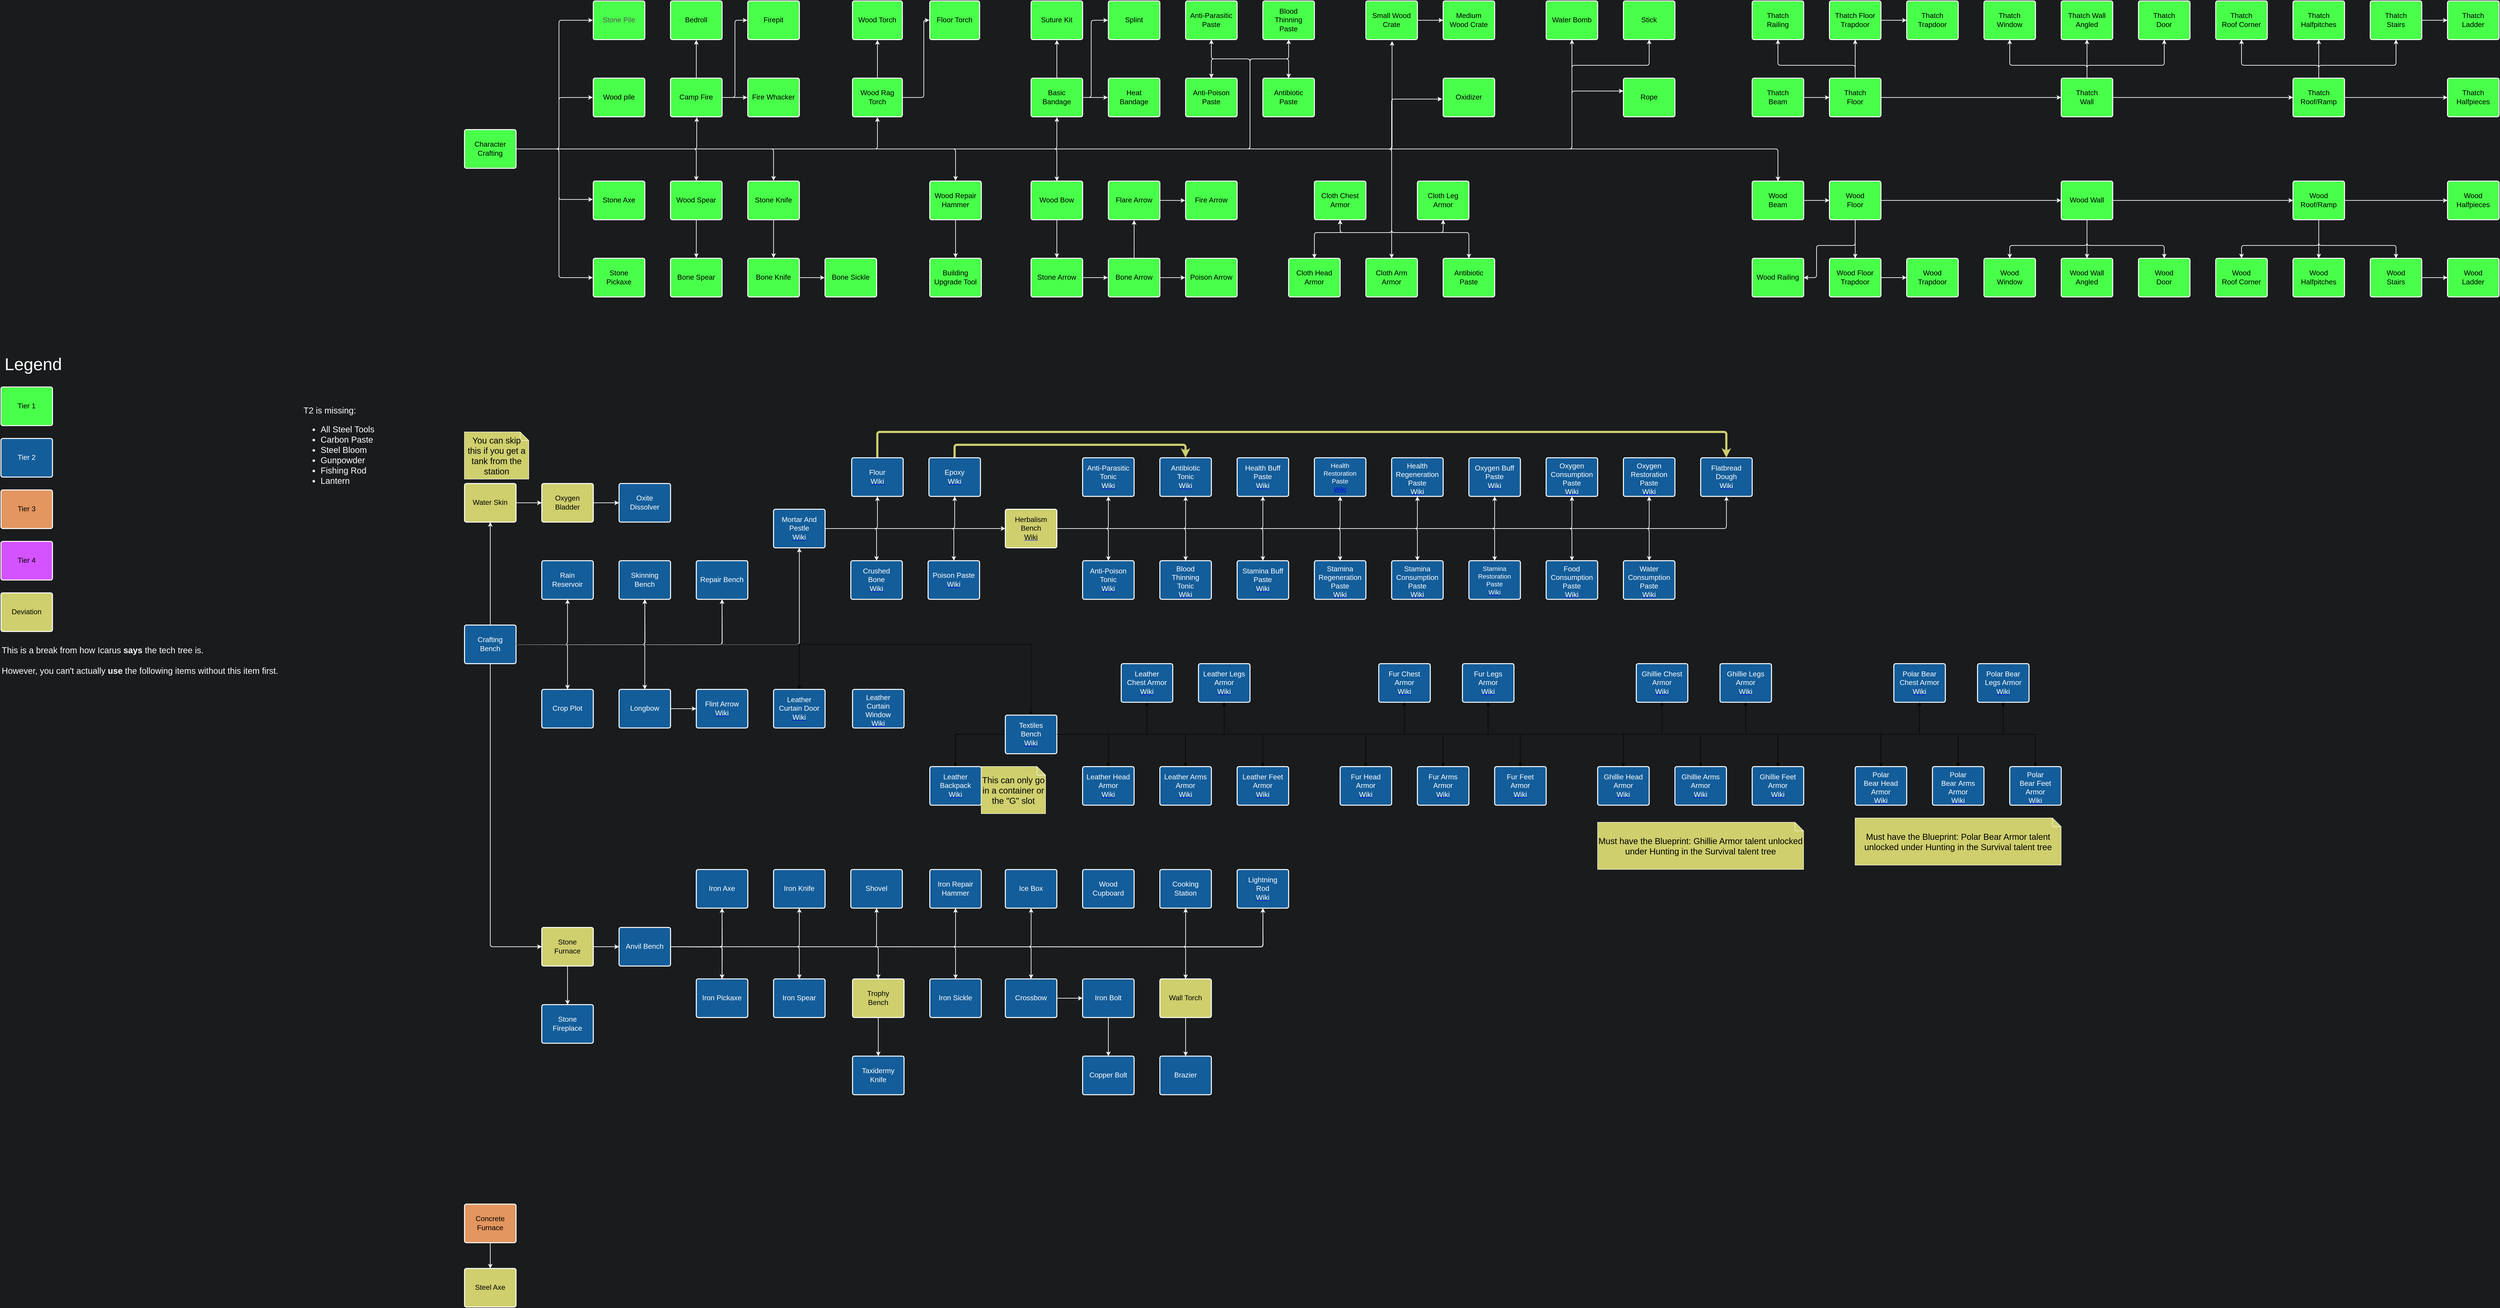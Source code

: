 <mxfile compressed="true" version="16.5.4" type="github"><diagram id="rRzekfHHQEF70Khm2-KE" name="Page-1"><mxGraphModel dx="2420" dy="1104" grid="1" gridSize="15" guides="1" tooltips="1" connect="1" arrows="1" fold="1" page="0" pageScale="1" pageWidth="850" pageHeight="1100" background="#191B1C" math="0" shadow="0"><root><mxCell id="0"/><mxCell id="1" parent="0"/><mxCell id="PEmLO8Mioou9qKizZvz7-9" style="edgeStyle=orthogonalEdgeStyle;shape=connector;rounded=1;orthogonalLoop=1;jettySize=auto;html=1;fontFamily=Helvetica;fontSize=20;startArrow=none;endArrow=classic;endFill=1;strokeWidth=1.5;strokeColor=#FFFFFF;fontColor=#000000;sketch=0;arcSize=12;" parent="1" source="Ll6SlmnCo9xCi9tkevdO-1" target="Ll6SlmnCo9xCi9tkevdO-44" edge="1"><mxGeometry relative="1" as="geometry"/></mxCell><mxCell id="PEmLO8Mioou9qKizZvz7-10" style="edgeStyle=orthogonalEdgeStyle;shape=connector;rounded=1;orthogonalLoop=1;jettySize=auto;html=1;entryX=0.5;entryY=1;entryDx=0;entryDy=0;fontFamily=Helvetica;fontSize=20;startArrow=none;endArrow=classic;endFill=1;strokeWidth=1.5;strokeColor=#FFFFFF;fontColor=#000000;sketch=0;arcSize=12;" parent="1" source="Ll6SlmnCo9xCi9tkevdO-1" target="Ll6SlmnCo9xCi9tkevdO-58" edge="1"><mxGeometry relative="1" as="geometry"><Array as="points"><mxPoint x="1830" y="405"/><mxPoint x="1830" y="195"/><mxPoint x="1740" y="195"/></Array></mxGeometry></mxCell><mxCell id="PEmLO8Mioou9qKizZvz7-11" style="edgeStyle=orthogonalEdgeStyle;shape=connector;rounded=1;orthogonalLoop=1;jettySize=auto;html=1;entryX=0.5;entryY=1;entryDx=0;entryDy=0;fontFamily=Helvetica;fontSize=20;startArrow=none;endArrow=classic;endFill=1;strokeWidth=1.5;strokeColor=#FFFFFF;fontColor=#000000;sketch=0;arcSize=12;" parent="1" source="Ll6SlmnCo9xCi9tkevdO-1" target="Ll6SlmnCo9xCi9tkevdO-59" edge="1"><mxGeometry relative="1" as="geometry"><Array as="points"><mxPoint x="1830" y="405"/><mxPoint x="1830" y="195"/><mxPoint x="1920" y="195"/></Array></mxGeometry></mxCell><mxCell id="PEmLO8Mioou9qKizZvz7-12" style="edgeStyle=orthogonalEdgeStyle;shape=connector;rounded=1;orthogonalLoop=1;jettySize=auto;html=1;fontFamily=Helvetica;fontSize=20;startArrow=none;endArrow=classic;endFill=1;strokeWidth=1.5;entryX=0.5;entryY=0;entryDx=0;entryDy=0;strokeColor=#FFFFFF;fontColor=#000000;sketch=0;arcSize=12;" parent="1" source="Ll6SlmnCo9xCi9tkevdO-1" target="Ll6SlmnCo9xCi9tkevdO-57" edge="1"><mxGeometry relative="1" as="geometry"><mxPoint x="1815" y="210" as="targetPoint"/><Array as="points"><mxPoint x="1830" y="405"/><mxPoint x="1830" y="195"/><mxPoint x="1740" y="195"/></Array></mxGeometry></mxCell><mxCell id="PEmLO8Mioou9qKizZvz7-13" style="edgeStyle=orthogonalEdgeStyle;shape=connector;rounded=1;orthogonalLoop=1;jettySize=auto;html=1;fontFamily=Helvetica;fontSize=20;startArrow=none;endArrow=classic;endFill=1;strokeWidth=1.5;entryX=0.5;entryY=0;entryDx=0;entryDy=0;strokeColor=#FFFFFF;fontColor=#000000;sketch=0;arcSize=12;" parent="1" source="Ll6SlmnCo9xCi9tkevdO-1" target="Ll6SlmnCo9xCi9tkevdO-60" edge="1"><mxGeometry relative="1" as="geometry"><mxPoint x="2055" y="270" as="targetPoint"/><Array as="points"><mxPoint x="1830" y="405"/><mxPoint x="1830" y="195"/><mxPoint x="1920" y="195"/></Array></mxGeometry></mxCell><mxCell id="PEmLO8Mioou9qKizZvz7-16" style="edgeStyle=orthogonalEdgeStyle;shape=connector;rounded=1;orthogonalLoop=1;jettySize=auto;html=1;entryX=0.508;entryY=1.039;entryDx=0;entryDy=0;entryPerimeter=0;fontFamily=Helvetica;fontSize=20;startArrow=none;endArrow=classic;endFill=1;strokeWidth=1.5;strokeColor=#FFFFFF;fontColor=#000000;sketch=0;arcSize=12;" parent="1" source="Ll6SlmnCo9xCi9tkevdO-1" target="PEmLO8Mioou9qKizZvz7-3" edge="1"><mxGeometry relative="1" as="geometry"/></mxCell><UserObject label="Character Crafting" lucidchartObjectId="u_BPGFiDnguB" id="Ll6SlmnCo9xCi9tkevdO-1"><mxCell style="html=1;overflow=block;blockSpacing=1;whiteSpace=wrap;fontSize=16.7;spacing=9;strokeOpacity=100;rounded=1;absoluteArcSize=1;arcSize=9;strokeWidth=2.3;fontColor=#ffffff;strokeColor=#FFFFFF;" parent="1" vertex="1"><mxGeometry y="360" width="120" height="90" as="geometry"/></mxCell></UserObject><UserObject label="" lucidchartObjectId="H_BPp4X-sTFV" id="Ll6SlmnCo9xCi9tkevdO-2"><mxCell style="html=1;jettySize=18;whiteSpace=wrap;fontSize=20;strokeWidth=1.5;rounded=1;arcSize=12;edgeStyle=orthogonalEdgeStyle;startArrow=none;endArrow=classic;endFill=1;exitX=1.009;exitY=0.5;exitPerimeter=0;entryX=-0.009;entryY=0.5;entryPerimeter=0;strokeColor=#FFFFFF;fontColor=#000000;sketch=0;" parent="1" source="Ll6SlmnCo9xCi9tkevdO-1" target="Ll6SlmnCo9xCi9tkevdO-3" edge="1"><mxGeometry width="100" height="100" relative="1" as="geometry"><Array as="points"><mxPoint x="220" y="405"/><mxPoint x="220" y="105"/></Array></mxGeometry></mxCell></UserObject><UserObject label="&lt;font color=&quot;#595959&quot;&gt;Stone Pile&lt;/font&gt;" lucidchartObjectId="I_BPqSDUbPAX" id="Ll6SlmnCo9xCi9tkevdO-3"><mxCell style="html=1;overflow=block;blockSpacing=1;whiteSpace=wrap;fontSize=16.7;spacing=9;strokeOpacity=100;rounded=1;absoluteArcSize=1;arcSize=9;strokeWidth=2.3;fontColor=#000;fillColor=#48ff49;strokeColor=#FFFFFF;" parent="1" vertex="1"><mxGeometry x="300" y="60" width="120" height="90" as="geometry"/></mxCell></UserObject><UserObject label="" lucidchartObjectId="N_BP8Tn_OD_2" id="Ll6SlmnCo9xCi9tkevdO-4"><mxCell style="html=1;jettySize=18;whiteSpace=wrap;fontSize=20;strokeWidth=1.5;rounded=1;arcSize=12;edgeStyle=orthogonalEdgeStyle;startArrow=none;endArrow=classic;endFill=1;exitX=1.009;exitY=0.5;exitPerimeter=0;entryX=-0.009;entryY=0.5;entryPerimeter=0;strokeColor=#FFFFFF;fontColor=#000000;sketch=0;" parent="1" source="Ll6SlmnCo9xCi9tkevdO-1" target="Ll6SlmnCo9xCi9tkevdO-5" edge="1"><mxGeometry width="100" height="100" relative="1" as="geometry"><Array as="points"><mxPoint x="220" y="405"/><mxPoint x="220" y="285"/></Array></mxGeometry></mxCell></UserObject><UserObject label="Wood pile" lucidchartObjectId="O_BPZkJiBm.c" id="Ll6SlmnCo9xCi9tkevdO-5"><mxCell style="html=1;overflow=block;blockSpacing=1;whiteSpace=wrap;fontSize=16.7;spacing=9;strokeOpacity=100;rounded=1;absoluteArcSize=1;arcSize=9;strokeWidth=2.3;fontColor=#ffffff;strokeColor=#FFFFFF;" parent="1" vertex="1"><mxGeometry x="300" y="240" width="120" height="90" as="geometry"/></mxCell></UserObject><UserObject label="" lucidchartObjectId="X_BPr38c6wYP" id="Ll6SlmnCo9xCi9tkevdO-6"><mxCell style="html=1;jettySize=18;whiteSpace=wrap;fontSize=20;strokeWidth=1.5;rounded=1;arcSize=12;edgeStyle=orthogonalEdgeStyle;startArrow=none;endArrow=classic;endFill=1;exitX=1.009;exitY=0.5;exitPerimeter=0;entryX=-0.009;entryY=0.475;entryPerimeter=0;strokeColor=#FFFFFF;fontColor=#000000;sketch=0;" parent="1" source="Ll6SlmnCo9xCi9tkevdO-1" target="Ll6SlmnCo9xCi9tkevdO-7" edge="1"><mxGeometry width="100" height="100" relative="1" as="geometry"><Array as="points"><mxPoint x="220" y="405"/><mxPoint x="220" y="523"/></Array></mxGeometry></mxCell></UserObject><UserObject label="Stone Axe" lucidchartObjectId="Y_BP5Q-G_znC" id="Ll6SlmnCo9xCi9tkevdO-7"><mxCell style="html=1;overflow=block;blockSpacing=1;whiteSpace=wrap;fontSize=16.7;spacing=9;strokeOpacity=100;rounded=1;absoluteArcSize=1;arcSize=9;strokeWidth=2.3;fontColor=#ffffff;strokeColor=#FFFFFF;" parent="1" vertex="1"><mxGeometry x="300" y="480" width="120" height="90" as="geometry"/></mxCell></UserObject><UserObject label="Stone Pickaxe" lucidchartObjectId="8_BPwkNQC5Gh" id="Ll6SlmnCo9xCi9tkevdO-8"><mxCell style="html=1;overflow=block;blockSpacing=1;whiteSpace=wrap;fontSize=16.7;spacing=9;strokeOpacity=100;rounded=1;absoluteArcSize=1;arcSize=9;strokeWidth=2.3;fontColor=#ffffff;strokeColor=#FFFFFF;" parent="1" vertex="1"><mxGeometry x="300" y="660" width="120" height="90" as="geometry"/></mxCell></UserObject><UserObject label="" lucidchartObjectId="..BPo7T~YsD4" id="Ll6SlmnCo9xCi9tkevdO-9"><mxCell style="html=1;jettySize=18;whiteSpace=wrap;fontSize=20;strokeWidth=1.5;rounded=1;arcSize=12;edgeStyle=orthogonalEdgeStyle;startArrow=none;endArrow=classic;endFill=1;exitX=1.009;exitY=0.5;exitPerimeter=0;entryX=-0.009;entryY=0.5;entryPerimeter=0;strokeColor=#FFFFFF;fontColor=#000000;sketch=0;" parent="1" source="Ll6SlmnCo9xCi9tkevdO-1" target="Ll6SlmnCo9xCi9tkevdO-8" edge="1"><mxGeometry width="100" height="100" relative="1" as="geometry"><Array as="points"><mxPoint x="220" y="405"/><mxPoint x="220" y="705"/></Array></mxGeometry></mxCell></UserObject><UserObject label="Camp Fire" lucidchartObjectId="m~BPZ36LLnPR" id="Ll6SlmnCo9xCi9tkevdO-10"><mxCell style="html=1;overflow=block;blockSpacing=1;whiteSpace=wrap;fontSize=16.7;spacing=9;strokeOpacity=100;rounded=1;absoluteArcSize=1;arcSize=9;strokeWidth=2.3;fontColor=#ffffff;strokeColor=#FFFFFF;" parent="1" vertex="1"><mxGeometry x="480" y="240" width="120" height="90" as="geometry"/></mxCell></UserObject><UserObject label="" lucidchartObjectId="O~BPa62-yU6X" id="Ll6SlmnCo9xCi9tkevdO-11"><mxCell style="html=1;jettySize=18;whiteSpace=wrap;fontSize=20;strokeWidth=1.5;rounded=1;arcSize=12;edgeStyle=orthogonalEdgeStyle;startArrow=none;endArrow=classic;endFill=1;exitX=1.009;exitY=0.5;exitPerimeter=0;entryX=0.508;entryY=1.013;entryPerimeter=0;strokeColor=#FFFFFF;fontColor=#000000;sketch=0;" parent="1" source="Ll6SlmnCo9xCi9tkevdO-1" target="Ll6SlmnCo9xCi9tkevdO-10" edge="1"><mxGeometry width="100" height="100" relative="1" as="geometry"><Array as="points"/></mxGeometry></mxCell></UserObject><UserObject label="" lucidchartObjectId="Y~BPYHWkq6s2" id="Ll6SlmnCo9xCi9tkevdO-12"><mxCell style="html=1;jettySize=18;whiteSpace=wrap;fontSize=20;strokeWidth=1.5;rounded=1;arcSize=12;edgeStyle=orthogonalEdgeStyle;startArrow=none;endArrow=classic;endFill=1;exitX=0.5;exitY=-0.012;exitPerimeter=0;entryX=0.5;entryY=1.013;entryPerimeter=0;strokeColor=#FFFFFF;fontColor=#000000;sketch=0;" parent="1" source="Ll6SlmnCo9xCi9tkevdO-10" target="Ll6SlmnCo9xCi9tkevdO-13" edge="1"><mxGeometry width="100" height="100" relative="1" as="geometry"><Array as="points"/></mxGeometry></mxCell></UserObject><UserObject label="Bedroll" lucidchartObjectId="Z~BPt7MjPGn2" id="Ll6SlmnCo9xCi9tkevdO-13"><mxCell style="html=1;overflow=block;blockSpacing=1;whiteSpace=wrap;fontSize=16.7;spacing=9;strokeOpacity=100;rounded=1;absoluteArcSize=1;arcSize=9;strokeWidth=2.3;fontColor=#ffffff;strokeColor=#FFFFFF;" parent="1" vertex="1"><mxGeometry x="480" y="60" width="120" height="90" as="geometry"/></mxCell></UserObject><UserObject label="" lucidchartObjectId="gbCP4P~I9XrF" id="Ll6SlmnCo9xCi9tkevdO-14"><mxCell style="html=1;jettySize=18;whiteSpace=wrap;fontSize=20;strokeWidth=1.5;rounded=1;arcSize=12;edgeStyle=orthogonalEdgeStyle;startArrow=none;endArrow=classic;endFill=1;exitX=1.009;exitY=0.5;exitPerimeter=0;entryX=-0.009;entryY=0.5;entryPerimeter=0;strokeColor=#FFFFFF;fontColor=#000000;sketch=0;" parent="1" source="Ll6SlmnCo9xCi9tkevdO-10" target="Ll6SlmnCo9xCi9tkevdO-15" edge="1"><mxGeometry width="100" height="100" relative="1" as="geometry"><Array as="points"><mxPoint x="630" y="285"/><mxPoint x="630" y="105"/></Array></mxGeometry></mxCell></UserObject><UserObject label="Firepit" lucidchartObjectId="hbCPNWkPi1j1" id="Ll6SlmnCo9xCi9tkevdO-15"><mxCell style="html=1;overflow=block;blockSpacing=1;whiteSpace=wrap;fontSize=16.7;spacing=9;strokeOpacity=100;rounded=1;absoluteArcSize=1;arcSize=9;strokeWidth=2.3;fontColor=#ffffff;strokeColor=#FFFFFF;" parent="1" vertex="1"><mxGeometry x="660" y="60" width="120" height="90" as="geometry"/></mxCell></UserObject><UserObject label="" lucidchartObjectId="zbCPveMLPmp4" id="Ll6SlmnCo9xCi9tkevdO-16"><mxCell style="html=1;jettySize=18;whiteSpace=wrap;fontSize=20;strokeWidth=1.5;rounded=1;arcSize=12;edgeStyle=orthogonalEdgeStyle;startArrow=none;endArrow=classic;endFill=1;exitX=1.009;exitY=0.5;exitPerimeter=0;entryX=-0.009;entryY=0.5;entryPerimeter=0;strokeColor=#FFFFFF;fontColor=#000000;sketch=0;" parent="1" source="Ll6SlmnCo9xCi9tkevdO-10" target="Ll6SlmnCo9xCi9tkevdO-17" edge="1"><mxGeometry width="100" height="100" relative="1" as="geometry"><Array as="points"/></mxGeometry></mxCell></UserObject><UserObject label="Fire Whacker" lucidchartObjectId="AbCPx_nHZjYF" id="Ll6SlmnCo9xCi9tkevdO-17"><mxCell style="html=1;overflow=block;blockSpacing=1;whiteSpace=wrap;fontSize=16.7;spacing=9;strokeOpacity=100;rounded=1;absoluteArcSize=1;arcSize=9;strokeWidth=2.3;fontColor=#ffffff;strokeColor=#FFFFFF;" parent="1" vertex="1"><mxGeometry x="660" y="240" width="120" height="90" as="geometry"/></mxCell></UserObject><UserObject label="Wood Spear" lucidchartObjectId="0bCPyFjNDxt0" id="Ll6SlmnCo9xCi9tkevdO-18"><mxCell style="html=1;overflow=block;blockSpacing=1;whiteSpace=wrap;fontSize=16.7;spacing=9;strokeOpacity=100;rounded=1;absoluteArcSize=1;arcSize=9;strokeWidth=2.3;fontColor=#ffffff;strokeColor=#FFFFFF;" parent="1" vertex="1"><mxGeometry x="480" y="480" width="120" height="90" as="geometry"/></mxCell></UserObject><UserObject label="" lucidchartObjectId="9bCP.TVr~Gpa" id="Ll6SlmnCo9xCi9tkevdO-19"><mxCell style="html=1;jettySize=18;whiteSpace=wrap;fontSize=20;strokeWidth=1.5;rounded=1;arcSize=12;edgeStyle=orthogonalEdgeStyle;startArrow=none;endArrow=classic;endFill=1;exitX=0.5;exitY=1.013;exitPerimeter=0;entryX=0.5;entryY=-0.012;entryPerimeter=0;strokeColor=#FFFFFF;fontColor=#000000;sketch=0;" parent="1" source="Ll6SlmnCo9xCi9tkevdO-18" target="Ll6SlmnCo9xCi9tkevdO-20" edge="1"><mxGeometry width="100" height="100" relative="1" as="geometry"><Array as="points"/></mxGeometry></mxCell></UserObject><UserObject label="Bone Spear" lucidchartObjectId="9bCPvY.9jizp" id="Ll6SlmnCo9xCi9tkevdO-20"><mxCell style="html=1;overflow=block;blockSpacing=1;whiteSpace=wrap;fontSize=16.7;spacing=9;strokeOpacity=100;rounded=1;absoluteArcSize=1;arcSize=9;strokeWidth=2.3;fontColor=#ffffff;strokeColor=#FFFFFF;" parent="1" vertex="1"><mxGeometry x="480" y="660" width="120" height="90" as="geometry"/></mxCell></UserObject><UserObject label="" lucidchartObjectId="kiCP-3K6-2XL" id="Ll6SlmnCo9xCi9tkevdO-21"><mxCell style="html=1;jettySize=18;whiteSpace=wrap;fontSize=20;strokeWidth=1.5;rounded=1;arcSize=12;edgeStyle=orthogonalEdgeStyle;startArrow=none;endArrow=classic;endFill=1;exitX=1.009;exitY=0.5;exitPerimeter=0;entryX=0.5;entryY=-0.012;entryPerimeter=0;strokeColor=#FFFFFF;fontColor=#000000;sketch=0;" parent="1" source="Ll6SlmnCo9xCi9tkevdO-1" target="Ll6SlmnCo9xCi9tkevdO-18" edge="1"><mxGeometry width="100" height="100" relative="1" as="geometry"><Array as="points"/></mxGeometry></mxCell></UserObject><UserObject label="Stone Knife" lucidchartObjectId="DiCPni2tE8rD" id="Ll6SlmnCo9xCi9tkevdO-22"><mxCell style="html=1;overflow=block;blockSpacing=1;whiteSpace=wrap;fontSize=16.7;spacing=9;strokeOpacity=100;rounded=1;absoluteArcSize=1;arcSize=9;strokeWidth=2.3;fontColor=#ffffff;strokeColor=#FFFFFF;" parent="1" vertex="1"><mxGeometry x="660" y="480" width="120" height="90" as="geometry"/></mxCell></UserObject><UserObject label="" lucidchartObjectId="TiCPVjLU_8wO" id="Ll6SlmnCo9xCi9tkevdO-23"><mxCell style="html=1;jettySize=18;whiteSpace=wrap;fontSize=20;strokeWidth=1.5;rounded=1;arcSize=12;edgeStyle=orthogonalEdgeStyle;startArrow=none;endArrow=classic;endFill=1;exitX=0.5;exitY=1.013;exitPerimeter=0;entryX=0.5;entryY=-0.012;entryPerimeter=0;strokeColor=#FFFFFF;fontColor=#000000;sketch=0;" parent="1" source="Ll6SlmnCo9xCi9tkevdO-22" target="Ll6SlmnCo9xCi9tkevdO-24" edge="1"><mxGeometry width="100" height="100" relative="1" as="geometry"><Array as="points"/></mxGeometry></mxCell></UserObject><UserObject label="Bone Knife" lucidchartObjectId="UiCPd2ayhX7t" id="Ll6SlmnCo9xCi9tkevdO-24"><mxCell style="html=1;overflow=block;blockSpacing=1;whiteSpace=wrap;fontSize=16.7;spacing=9;strokeOpacity=100;rounded=1;absoluteArcSize=1;arcSize=9;strokeWidth=2.3;fontColor=#ffffff;strokeColor=#FFFFFF;" parent="1" vertex="1"><mxGeometry x="660" y="660" width="120" height="90" as="geometry"/></mxCell></UserObject><UserObject label="" lucidchartObjectId=".iCPRyIr9Cb5" id="Ll6SlmnCo9xCi9tkevdO-25"><mxCell style="html=1;jettySize=18;whiteSpace=wrap;fontSize=20;strokeWidth=1.5;rounded=1;arcSize=12;edgeStyle=orthogonalEdgeStyle;startArrow=none;endArrow=classic;endFill=1;exitX=1.009;exitY=0.5;exitPerimeter=0;entryX=0.5;entryY=-0.013;entryPerimeter=0;strokeColor=#FFFFFF;fontColor=#000000;sketch=0;" parent="1" source="Ll6SlmnCo9xCi9tkevdO-1" target="Ll6SlmnCo9xCi9tkevdO-22" edge="1"><mxGeometry width="100" height="100" relative="1" as="geometry"><Array as="points"/></mxGeometry></mxCell></UserObject><UserObject label="" lucidchartObjectId="ljCP1IuRaDb0" id="Ll6SlmnCo9xCi9tkevdO-26"><mxCell style="html=1;jettySize=18;whiteSpace=wrap;fontSize=20;strokeWidth=1.5;rounded=1;arcSize=12;edgeStyle=orthogonalEdgeStyle;startArrow=none;endArrow=classic;endFill=1;exitX=1.009;exitY=0.5;exitPerimeter=0;entryX=-0.009;entryY=0.5;entryPerimeter=0;strokeColor=#FFFFFF;fontColor=#000000;sketch=0;" parent="1" source="Ll6SlmnCo9xCi9tkevdO-24" target="Ll6SlmnCo9xCi9tkevdO-27" edge="1"><mxGeometry width="100" height="100" relative="1" as="geometry"><Array as="points"/></mxGeometry></mxCell></UserObject><UserObject label="Bone Sickle" lucidchartObjectId="mjCPNi4_uxHu" id="Ll6SlmnCo9xCi9tkevdO-27"><mxCell style="html=1;overflow=block;blockSpacing=1;whiteSpace=wrap;fontSize=16.7;spacing=9;strokeOpacity=100;rounded=1;absoluteArcSize=1;arcSize=9;strokeWidth=2.3;fontColor=#ffffff;strokeColor=#FFFFFF;" parent="1" vertex="1"><mxGeometry x="840" y="660" width="120" height="90" as="geometry"/></mxCell></UserObject><UserObject label="Wood Torch" lucidchartObjectId="NjCPfoWaLX8s" id="Ll6SlmnCo9xCi9tkevdO-28"><mxCell style="html=1;overflow=block;blockSpacing=1;whiteSpace=wrap;fontSize=16.7;spacing=9;strokeOpacity=100;rounded=1;absoluteArcSize=1;arcSize=9;strokeWidth=2.3;fontColor=#ffffff;strokeColor=#FFFFFF;" parent="1" vertex="1"><mxGeometry x="904" y="60" width="116" height="90" as="geometry"/></mxCell></UserObject><UserObject label="Wood Rag Torch" lucidchartObjectId="XjCPkU5Gd-JE" id="Ll6SlmnCo9xCi9tkevdO-29"><mxCell style="html=1;overflow=block;blockSpacing=1;whiteSpace=wrap;fontSize=16.7;spacing=9;strokeOpacity=100;rounded=1;absoluteArcSize=1;arcSize=9;strokeWidth=2.3;fontColor=#ffffff;strokeColor=#FFFFFF;" parent="1" vertex="1"><mxGeometry x="904" y="240" width="116" height="90" as="geometry"/></mxCell></UserObject><UserObject label="" lucidchartObjectId="-jCPkoOa--Ug" id="Ll6SlmnCo9xCi9tkevdO-30"><mxCell style="html=1;jettySize=18;whiteSpace=wrap;fontSize=20;strokeWidth=1.5;rounded=1;arcSize=12;edgeStyle=orthogonalEdgeStyle;startArrow=none;endArrow=classic;endFill=1;exitX=1.009;exitY=0.5;exitPerimeter=0;entryX=0.5;entryY=1.013;entryPerimeter=0;strokeColor=#FFFFFF;fontColor=#000000;sketch=0;" parent="1" source="Ll6SlmnCo9xCi9tkevdO-1" target="Ll6SlmnCo9xCi9tkevdO-29" edge="1"><mxGeometry width="100" height="100" relative="1" as="geometry"><Array as="points"/></mxGeometry></mxCell></UserObject><UserObject label="" lucidchartObjectId="~jCPqyXbzsTr" id="Ll6SlmnCo9xCi9tkevdO-31"><mxCell style="html=1;jettySize=18;whiteSpace=wrap;fontSize=20;strokeWidth=1.5;rounded=1;arcSize=12;edgeStyle=orthogonalEdgeStyle;startArrow=none;endArrow=classic;endFill=1;exitX=0.5;exitY=-0.013;exitPerimeter=0;entryX=0.5;entryY=1.013;entryPerimeter=0;strokeColor=#FFFFFF;fontColor=#000000;sketch=0;" parent="1" source="Ll6SlmnCo9xCi9tkevdO-29" target="Ll6SlmnCo9xCi9tkevdO-28" edge="1"><mxGeometry width="100" height="100" relative="1" as="geometry"><Array as="points"/></mxGeometry></mxCell></UserObject><UserObject label="Building Upgrade Tool" lucidchartObjectId="FkCPaop_36B8" id="Ll6SlmnCo9xCi9tkevdO-32"><mxCell style="html=1;overflow=block;blockSpacing=1;whiteSpace=wrap;fontSize=16.7;spacing=9;strokeOpacity=100;rounded=1;absoluteArcSize=1;arcSize=9;strokeWidth=2.3;fontColor=#ffffff;strokeColor=#FFFFFF;" parent="1" vertex="1"><mxGeometry x="1084" y="660" width="120" height="90" as="geometry"/></mxCell></UserObject><UserObject label="Wood Repair Hammer" lucidchartObjectId="SkCPNsp~cqIT" id="Ll6SlmnCo9xCi9tkevdO-33"><mxCell style="html=1;overflow=block;blockSpacing=1;whiteSpace=wrap;fontSize=16.7;spacing=9;strokeOpacity=100;rounded=1;absoluteArcSize=1;arcSize=9;strokeWidth=2.3;fontColor=#ffffff;strokeColor=#FFFFFF;" parent="1" vertex="1"><mxGeometry x="1084" y="480" width="120" height="90" as="geometry"/></mxCell></UserObject><UserObject label="" lucidchartObjectId="ZkCPeKj-GK6g" id="Ll6SlmnCo9xCi9tkevdO-34"><mxCell style="html=1;jettySize=18;whiteSpace=wrap;fontSize=20;strokeWidth=1.5;rounded=1;arcSize=12;edgeStyle=orthogonalEdgeStyle;startArrow=none;endArrow=classic;endFill=1;exitX=0.5;exitY=1.013;exitPerimeter=0;entryX=0.5;entryY=-0.013;entryPerimeter=0;strokeColor=#FFFFFF;fontColor=#000000;sketch=0;" parent="1" source="Ll6SlmnCo9xCi9tkevdO-33" target="Ll6SlmnCo9xCi9tkevdO-32" edge="1"><mxGeometry width="100" height="100" relative="1" as="geometry"><Array as="points"/></mxGeometry></mxCell></UserObject><UserObject label="" lucidchartObjectId="4kCPnIZIU0An" id="Ll6SlmnCo9xCi9tkevdO-35"><mxCell style="html=1;jettySize=18;whiteSpace=wrap;fontSize=20;strokeWidth=1.5;rounded=1;arcSize=12;edgeStyle=orthogonalEdgeStyle;startArrow=none;endArrow=classic;endFill=1;exitX=1.009;exitY=0.5;exitPerimeter=0;entryX=0.5;entryY=-0.013;entryPerimeter=0;strokeColor=#FFFFFF;fontColor=#000000;sketch=0;" parent="1" source="Ll6SlmnCo9xCi9tkevdO-1" target="Ll6SlmnCo9xCi9tkevdO-33" edge="1"><mxGeometry width="100" height="100" relative="1" as="geometry"><Array as="points"/></mxGeometry></mxCell></UserObject><UserObject label="Basic Bandage" lucidchartObjectId="_kCP5BGV8mZ8" id="Ll6SlmnCo9xCi9tkevdO-36"><mxCell style="html=1;overflow=block;blockSpacing=1;whiteSpace=wrap;fontSize=16.7;spacing=9;strokeOpacity=100;rounded=1;absoluteArcSize=1;arcSize=9;strokeWidth=2.3;fontColor=#000;fillColor=#48ff49;strokeColor=#FFFFFF;" parent="1" vertex="1"><mxGeometry x="1320" y="240" width="120" height="90" as="geometry"/></mxCell></UserObject><UserObject label="" lucidchartObjectId="BlCPuP3NP.qO" id="Ll6SlmnCo9xCi9tkevdO-37"><mxCell style="html=1;jettySize=18;whiteSpace=wrap;fontSize=20;strokeWidth=1.5;rounded=1;arcSize=12;edgeStyle=orthogonalEdgeStyle;startArrow=none;endArrow=classic;endFill=1;exitX=0.5;exitY=-0.013;exitPerimeter=0;entryX=0.5;entryY=1.013;entryPerimeter=0;strokeColor=#FFFFFF;fontColor=#000000;sketch=0;" parent="1" source="Ll6SlmnCo9xCi9tkevdO-36" target="Ll6SlmnCo9xCi9tkevdO-38" edge="1"><mxGeometry width="100" height="100" relative="1" as="geometry"><Array as="points"/></mxGeometry></mxCell></UserObject><UserObject label="Suture Kit" lucidchartObjectId="ClCPImLDUexu" id="Ll6SlmnCo9xCi9tkevdO-38"><mxCell style="html=1;overflow=block;blockSpacing=1;whiteSpace=wrap;fontSize=16.7;spacing=9;strokeOpacity=100;rounded=1;absoluteArcSize=1;arcSize=9;strokeWidth=2.3;fontColor=#000;fillColor=#48ff49;strokeColor=#FFFFFF;" parent="1" vertex="1"><mxGeometry x="1320" y="60" width="120" height="90" as="geometry"/></mxCell></UserObject><UserObject label="" lucidchartObjectId="rmCPF1wiyj0F" id="Ll6SlmnCo9xCi9tkevdO-39"><mxCell style="html=1;jettySize=18;whiteSpace=wrap;fontSize=20;strokeWidth=1.5;rounded=1;arcSize=12;edgeStyle=orthogonalEdgeStyle;startArrow=none;endArrow=classic;endFill=1;exitX=1.009;exitY=0.5;exitPerimeter=0;entryX=0.5;entryY=1.013;entryPerimeter=0;strokeColor=#FFFFFF;fontColor=#000000;sketch=0;" parent="1" source="Ll6SlmnCo9xCi9tkevdO-1" target="Ll6SlmnCo9xCi9tkevdO-36" edge="1"><mxGeometry width="100" height="100" relative="1" as="geometry"><Array as="points"/></mxGeometry></mxCell></UserObject><UserObject label="" lucidchartObjectId="hnCP7O0cIXPL" id="Ll6SlmnCo9xCi9tkevdO-40"><mxCell style="html=1;jettySize=18;whiteSpace=wrap;fontSize=20;strokeWidth=1.5;rounded=1;arcSize=12;edgeStyle=orthogonalEdgeStyle;startArrow=none;endArrow=classic;endFill=1;exitX=1.009;exitY=0.5;exitPerimeter=0;entryX=-0.009;entryY=0.5;entryPerimeter=0;strokeColor=#FFFFFF;fontColor=#000000;sketch=0;" parent="1" source="Ll6SlmnCo9xCi9tkevdO-36" target="Ll6SlmnCo9xCi9tkevdO-41" edge="1"><mxGeometry width="100" height="100" relative="1" as="geometry"><Array as="points"/></mxGeometry></mxCell></UserObject><UserObject label="Heat Bandage" lucidchartObjectId="inCPRJHLFMFV" id="Ll6SlmnCo9xCi9tkevdO-41"><mxCell style="html=1;overflow=block;blockSpacing=1;whiteSpace=wrap;fontSize=16.7;spacing=9;strokeOpacity=100;rounded=1;absoluteArcSize=1;arcSize=9;strokeWidth=2.3;fontColor=#000;fillColor=#48ff49;strokeColor=#FFFFFF;" parent="1" vertex="1"><mxGeometry x="1500" y="240" width="120" height="90" as="geometry"/></mxCell></UserObject><UserObject label="Splint" lucidchartObjectId="xnCPvxHndka4" id="Ll6SlmnCo9xCi9tkevdO-42"><mxCell style="html=1;overflow=block;blockSpacing=1;whiteSpace=wrap;fontSize=16.7;spacing=9;strokeOpacity=100;rounded=1;absoluteArcSize=1;arcSize=9;strokeWidth=2.3;fontColor=#000;fillColor=#48ff49;strokeColor=#FFFFFF;" parent="1" vertex="1"><mxGeometry x="1500" y="60" width="120" height="90" as="geometry"/></mxCell></UserObject><UserObject label="" lucidchartObjectId="NnCP2bfcHP.Y" id="Ll6SlmnCo9xCi9tkevdO-43"><mxCell style="html=1;jettySize=18;whiteSpace=wrap;fontSize=20;strokeWidth=1.5;rounded=1;arcSize=12;edgeStyle=orthogonalEdgeStyle;startArrow=none;endArrow=classic;endFill=1;exitX=1.009;exitY=0.5;exitPerimeter=0;entryX=-0.009;entryY=0.5;entryPerimeter=0;strokeColor=#FFFFFF;fontColor=#000000;sketch=0;" parent="1" source="Ll6SlmnCo9xCi9tkevdO-36" target="Ll6SlmnCo9xCi9tkevdO-42" edge="1"><mxGeometry width="100" height="100" relative="1" as="geometry"><Array as="points"><mxPoint x="1460" y="285"/><mxPoint x="1460" y="105"/></Array></mxGeometry></mxCell></UserObject><UserObject label="Wood Bow" lucidchartObjectId="soCP9eVfctdo" id="Ll6SlmnCo9xCi9tkevdO-44"><mxCell style="html=1;overflow=block;blockSpacing=1;whiteSpace=wrap;fontSize=16.7;spacing=9;strokeOpacity=100;rounded=1;absoluteArcSize=1;arcSize=9;strokeWidth=2.3;fontColor=#ffffff;strokeColor=#FFFFFF;" parent="1" vertex="1"><mxGeometry x="1320" y="480" width="120" height="90" as="geometry"/></mxCell></UserObject><UserObject label="Floor Torch" lucidchartObjectId="0oCPBDUv6IJo" id="Ll6SlmnCo9xCi9tkevdO-45"><mxCell style="html=1;overflow=block;blockSpacing=1;whiteSpace=wrap;fontSize=16.7;spacing=9;strokeOpacity=100;rounded=1;absoluteArcSize=1;arcSize=9;strokeWidth=2.3;fontColor=#ffffff;strokeColor=#FFFFFF;" parent="1" vertex="1"><mxGeometry x="1084" y="60" width="116" height="90" as="geometry"/></mxCell></UserObject><UserObject label="" lucidchartObjectId="9oCPAgSTg2dO" id="Ll6SlmnCo9xCi9tkevdO-46"><mxCell style="html=1;jettySize=18;whiteSpace=wrap;fontSize=20;strokeWidth=1.5;rounded=1;arcSize=12;edgeStyle=orthogonalEdgeStyle;startArrow=none;endArrow=classic;endFill=1;exitX=1.009;exitY=0.5;exitPerimeter=0;entryX=-0.009;entryY=0.5;entryPerimeter=0;strokeColor=#FFFFFF;fontColor=#000000;sketch=0;" parent="1" source="Ll6SlmnCo9xCi9tkevdO-29" target="Ll6SlmnCo9xCi9tkevdO-45" edge="1"><mxGeometry width="100" height="100" relative="1" as="geometry"><Array as="points"><mxPoint x="1070" y="285"/><mxPoint x="1070" y="105"/></Array></mxGeometry></mxCell></UserObject><UserObject label="" lucidchartObjectId="CpCPfpf-9aIL" id="Ll6SlmnCo9xCi9tkevdO-47"><mxCell style="html=1;jettySize=18;whiteSpace=wrap;fontSize=20;strokeWidth=1.5;rounded=1;arcSize=12;edgeStyle=orthogonalEdgeStyle;startArrow=none;endArrow=classic;endFill=1;exitX=0.5;exitY=1.013;exitPerimeter=0;entryX=0.5;entryY=-0.012;entryPerimeter=0;strokeColor=#FFFFFF;fontColor=#000000;sketch=0;" parent="1" source="Ll6SlmnCo9xCi9tkevdO-44" target="Ll6SlmnCo9xCi9tkevdO-48" edge="1"><mxGeometry width="100" height="100" relative="1" as="geometry"><Array as="points"/></mxGeometry></mxCell></UserObject><UserObject label="Stone Arrow" lucidchartObjectId="DpCP2Eaae.8H" id="Ll6SlmnCo9xCi9tkevdO-48"><mxCell style="html=1;overflow=block;blockSpacing=1;whiteSpace=wrap;fontSize=16.7;spacing=9;strokeOpacity=100;rounded=1;absoluteArcSize=1;arcSize=9;strokeWidth=2.3;fontColor=#ffffff;strokeColor=#FFFFFF;" parent="1" vertex="1"><mxGeometry x="1320" y="660" width="120" height="90" as="geometry"/></mxCell></UserObject><UserObject label="" lucidchartObjectId="6pCPRLMFEYzP" id="Ll6SlmnCo9xCi9tkevdO-49"><mxCell style="html=1;jettySize=18;whiteSpace=wrap;fontSize=20;strokeWidth=1.5;rounded=1;arcSize=12;edgeStyle=orthogonalEdgeStyle;startArrow=none;endArrow=classic;endFill=1;exitX=1.009;exitY=0.5;exitPerimeter=0;entryX=-0.009;entryY=0.5;entryPerimeter=0;strokeColor=#FFFFFF;fontColor=#000000;sketch=0;" parent="1" source="Ll6SlmnCo9xCi9tkevdO-48" target="Ll6SlmnCo9xCi9tkevdO-50" edge="1"><mxGeometry width="100" height="100" relative="1" as="geometry"><Array as="points"/></mxGeometry></mxCell></UserObject><UserObject label="Bone Arrow" lucidchartObjectId="7pCPZ1x_f7pm" id="Ll6SlmnCo9xCi9tkevdO-50"><mxCell style="html=1;overflow=block;blockSpacing=1;whiteSpace=wrap;fontSize=16.7;spacing=9;strokeOpacity=100;rounded=1;absoluteArcSize=1;arcSize=9;strokeWidth=2.3;fontColor=#000;fillColor=#48ff49;strokeColor=#FFFFFF;" parent="1" vertex="1"><mxGeometry x="1500" y="660" width="120" height="90" as="geometry"/></mxCell></UserObject><UserObject label="" lucidchartObjectId="aqCPHMb0PwwD" id="Ll6SlmnCo9xCi9tkevdO-51"><mxCell style="html=1;jettySize=18;whiteSpace=wrap;fontSize=20;strokeWidth=1.5;rounded=1;arcSize=12;edgeStyle=orthogonalEdgeStyle;startArrow=none;endArrow=classic;endFill=1;exitX=0.5;exitY=-0.013;exitPerimeter=0;entryX=0.5;entryY=1.013;entryPerimeter=0;strokeColor=#FFFFFF;fontColor=#000000;sketch=0;" parent="1" source="Ll6SlmnCo9xCi9tkevdO-50" target="Ll6SlmnCo9xCi9tkevdO-52" edge="1"><mxGeometry width="100" height="100" relative="1" as="geometry"><Array as="points"/></mxGeometry></mxCell></UserObject><UserObject label="Flare Arrow" lucidchartObjectId="dqCP8PIB~_1w" id="Ll6SlmnCo9xCi9tkevdO-52"><mxCell style="html=1;overflow=block;blockSpacing=1;whiteSpace=wrap;fontSize=16.7;spacing=9;strokeOpacity=100;rounded=1;absoluteArcSize=1;arcSize=9;strokeWidth=2.3;fontColor=#000;fillColor=#48ff49;strokeColor=#FFFFFF;" parent="1" vertex="1"><mxGeometry x="1500" y="480" width="120" height="90" as="geometry"/></mxCell></UserObject><UserObject label="" lucidchartObjectId="oqCPp.f_A3Km" id="Ll6SlmnCo9xCi9tkevdO-53"><mxCell style="html=1;jettySize=18;whiteSpace=wrap;fontSize=20;strokeWidth=1.5;rounded=1;arcSize=12;edgeStyle=orthogonalEdgeStyle;startArrow=none;endArrow=classic;endFill=1;exitX=1.009;exitY=0.5;exitPerimeter=0;entryX=-0.009;entryY=0.5;entryPerimeter=0;strokeColor=#FFFFFF;fontColor=#000000;sketch=0;" parent="1" source="Ll6SlmnCo9xCi9tkevdO-52" target="Ll6SlmnCo9xCi9tkevdO-54" edge="1"><mxGeometry width="100" height="100" relative="1" as="geometry"><Array as="points"/></mxGeometry></mxCell></UserObject><UserObject label="Fire Arrow" lucidchartObjectId="qqCPw2HN394B" id="Ll6SlmnCo9xCi9tkevdO-54"><mxCell style="html=1;overflow=block;blockSpacing=1;whiteSpace=wrap;fontSize=16.7;spacing=9;strokeOpacity=100;rounded=1;absoluteArcSize=1;arcSize=9;strokeWidth=2.3;fontColor=#000;fillColor=#48ff49;strokeColor=#FFFFFF;" parent="1" vertex="1"><mxGeometry x="1680" y="480" width="120" height="90" as="geometry"/></mxCell></UserObject><UserObject label="" lucidchartObjectId="wqCPvKt36-xp" id="Ll6SlmnCo9xCi9tkevdO-55"><mxCell style="html=1;jettySize=18;whiteSpace=wrap;fontSize=20;strokeWidth=1.5;rounded=1;arcSize=12;edgeStyle=orthogonalEdgeStyle;startArrow=none;endArrow=classic;endFill=1;exitX=1.009;exitY=0.5;exitPerimeter=0;entryX=-0.009;entryY=0.5;entryPerimeter=0;strokeColor=#FFFFFF;fontColor=#000000;sketch=0;" parent="1" source="Ll6SlmnCo9xCi9tkevdO-50" target="Ll6SlmnCo9xCi9tkevdO-56" edge="1"><mxGeometry width="100" height="100" relative="1" as="geometry"><Array as="points"/></mxGeometry></mxCell></UserObject><UserObject label="Poison Arrow" lucidchartObjectId="yqCPa7FqjyKV" id="Ll6SlmnCo9xCi9tkevdO-56"><mxCell style="html=1;overflow=block;blockSpacing=1;whiteSpace=wrap;fontSize=16.7;spacing=9;strokeOpacity=100;rounded=1;absoluteArcSize=1;arcSize=9;strokeWidth=2.3;fontColor=#000;fillColor=#48ff49;strokeColor=#FFFFFF;" parent="1" vertex="1"><mxGeometry x="1680" y="660" width="120" height="90" as="geometry"/></mxCell></UserObject><UserObject label="Anti-Poison Paste" lucidchartObjectId="PqCPc58l.CzU" id="Ll6SlmnCo9xCi9tkevdO-57"><mxCell style="html=1;overflow=block;blockSpacing=1;whiteSpace=wrap;fontSize=16.7;spacing=9;strokeOpacity=100;rounded=1;absoluteArcSize=1;arcSize=9;strokeWidth=2.3;fontColor=#000;fillColor=#48ff49;strokeColor=#FFFFFF;" parent="1" vertex="1"><mxGeometry x="1680" y="240" width="120" height="90" as="geometry"/></mxCell></UserObject><UserObject label="Anti-Parasitic Paste" lucidchartObjectId=".qCP9QTMKTPM" id="Ll6SlmnCo9xCi9tkevdO-58"><mxCell style="html=1;overflow=block;blockSpacing=1;whiteSpace=wrap;fontSize=16.7;spacing=9;strokeOpacity=100;rounded=1;absoluteArcSize=1;arcSize=9;strokeWidth=2.3;fontColor=#000;fillColor=#48ff49;strokeColor=#FFFFFF;" parent="1" vertex="1"><mxGeometry x="1680" y="60" width="120" height="90" as="geometry"/></mxCell></UserObject><UserObject label="Blood Thinning Paste" lucidchartObjectId="nrCP6l9zcHXE" id="Ll6SlmnCo9xCi9tkevdO-59"><mxCell style="html=1;overflow=block;blockSpacing=1;whiteSpace=wrap;fontSize=16.7;spacing=9;strokeOpacity=100;rounded=1;absoluteArcSize=1;arcSize=9;strokeWidth=2.3;fontColor=#000;fillColor=#48ff49;strokeColor=#FFFFFF;" parent="1" vertex="1"><mxGeometry x="1860" y="60" width="120" height="90" as="geometry"/></mxCell></UserObject><UserObject label="Antibiotic Paste" lucidchartObjectId="yrCP56Y~xQKt" id="Ll6SlmnCo9xCi9tkevdO-60"><mxCell style="html=1;overflow=block;blockSpacing=1;whiteSpace=wrap;fontSize=16.7;spacing=9;strokeOpacity=100;rounded=1;absoluteArcSize=1;arcSize=9;strokeWidth=2.3;fontColor=#000;fillColor=#48ff49;strokeColor=#FFFFFF;" parent="1" vertex="1"><mxGeometry x="1860" y="240" width="120" height="90" as="geometry"/></mxCell></UserObject><mxCell id="PEmLO8Mioou9qKizZvz7-6" value="" style="edgeStyle=orthogonalEdgeStyle;curved=0;rounded=1;sketch=0;orthogonalLoop=1;jettySize=auto;html=1;endArrow=classic;fontSize=20;strokeWidth=1.5;arcSize=12;startArrow=none;endFill=1;strokeColor=#FFFFFF;fontColor=#000000;" parent="1" source="PEmLO8Mioou9qKizZvz7-3" target="PEmLO8Mioou9qKizZvz7-5" edge="1"><mxGeometry relative="1" as="geometry"/></mxCell><UserObject label="Small Wood Crate" lucidchartObjectId="yrCP56Y~xQKt" id="PEmLO8Mioou9qKizZvz7-3"><mxCell style="html=1;overflow=block;blockSpacing=1;whiteSpace=wrap;fontSize=16.7;spacing=9;strokeOpacity=100;rounded=1;absoluteArcSize=1;arcSize=9;strokeWidth=2.3;fontColor=#000;fillColor=#48ff49;strokeColor=#FFFFFF;" parent="1" vertex="1"><mxGeometry x="2100" y="60" width="120" height="90" as="geometry"/></mxCell></UserObject><UserObject label="Medium Wood Crate" lucidchartObjectId="yrCP56Y~xQKt" id="PEmLO8Mioou9qKizZvz7-5"><mxCell style="html=1;overflow=block;blockSpacing=1;whiteSpace=wrap;fontSize=16.7;spacing=9;strokeOpacity=100;rounded=1;absoluteArcSize=1;arcSize=9;strokeWidth=2.3;fontColor=#000;fillColor=#48ff49;strokeColor=#FFFFFF;" parent="1" vertex="1"><mxGeometry x="2280" y="60" width="120" height="90" as="geometry"/></mxCell></UserObject><UserObject label="Oxidizer" lucidchartObjectId="yrCP56Y~xQKt" id="PEmLO8Mioou9qKizZvz7-8"><mxCell style="html=1;overflow=block;blockSpacing=1;whiteSpace=wrap;fontSize=16.7;spacing=9;strokeOpacity=100;rounded=1;absoluteArcSize=1;arcSize=9;strokeWidth=2.3;fontColor=#000;fillColor=#48ff49;strokeColor=#FFFFFF;" parent="1" vertex="1"><mxGeometry x="2280" y="240" width="120" height="90" as="geometry"/></mxCell></UserObject><mxCell id="PEmLO8Mioou9qKizZvz7-17" style="edgeStyle=orthogonalEdgeStyle;shape=connector;rounded=1;orthogonalLoop=1;jettySize=auto;html=1;entryX=-0.02;entryY=0.542;entryDx=0;entryDy=0;entryPerimeter=0;fontFamily=Helvetica;fontSize=20;startArrow=none;endArrow=classic;endFill=1;strokeWidth=1.5;strokeColor=#FFFFFF;fontColor=#000000;sketch=0;arcSize=12;" parent="1" source="Ll6SlmnCo9xCi9tkevdO-1" target="PEmLO8Mioou9qKizZvz7-8" edge="1"><mxGeometry relative="1" as="geometry"><mxPoint x="120" y="405.0" as="sourcePoint"/><mxPoint x="2160.96" y="153.51" as="targetPoint"/><Array as="points"><mxPoint x="2160" y="405"/><mxPoint x="2160" y="289"/></Array></mxGeometry></mxCell><UserObject label="Cloth Leg Armor" lucidchartObjectId="yrCP56Y~xQKt" id="PEmLO8Mioou9qKizZvz7-18"><mxCell style="html=1;overflow=block;blockSpacing=1;whiteSpace=wrap;fontSize=16.7;spacing=9;strokeOpacity=100;rounded=1;absoluteArcSize=1;arcSize=9;strokeWidth=2.3;fontColor=#000;fillColor=#48ff49;strokeColor=#FFFFFF;" parent="1" vertex="1"><mxGeometry x="2220" y="480" width="120" height="90" as="geometry"/></mxCell></UserObject><UserObject label="Cloth Chest Armor" lucidchartObjectId="yrCP56Y~xQKt" id="PEmLO8Mioou9qKizZvz7-19"><mxCell style="html=1;overflow=block;blockSpacing=1;whiteSpace=wrap;fontSize=16.7;spacing=9;strokeOpacity=100;rounded=1;absoluteArcSize=1;arcSize=9;strokeWidth=2.3;fontColor=#000;fillColor=#48ff49;strokeColor=#FFFFFF;" parent="1" vertex="1"><mxGeometry x="1980" y="480" width="120" height="90" as="geometry"/></mxCell></UserObject><UserObject label="Cloth Head Armor" lucidchartObjectId="yrCP56Y~xQKt" id="PEmLO8Mioou9qKizZvz7-20"><mxCell style="html=1;overflow=block;blockSpacing=1;whiteSpace=wrap;fontSize=16.7;spacing=9;strokeOpacity=100;rounded=1;absoluteArcSize=1;arcSize=9;strokeWidth=2.3;fontColor=#000;fillColor=#48ff49;strokeColor=#FFFFFF;" parent="1" vertex="1"><mxGeometry x="1920" y="660" width="120" height="90" as="geometry"/></mxCell></UserObject><UserObject label="Cloth Arm Armor" lucidchartObjectId="yrCP56Y~xQKt" id="PEmLO8Mioou9qKizZvz7-21"><mxCell style="html=1;overflow=block;blockSpacing=1;whiteSpace=wrap;fontSize=16.7;spacing=9;strokeOpacity=100;rounded=1;absoluteArcSize=1;arcSize=9;strokeWidth=2.3;fontColor=#000;fillColor=#48ff49;strokeColor=#FFFFFF;" parent="1" vertex="1"><mxGeometry x="2100" y="660" width="120" height="90" as="geometry"/></mxCell></UserObject><UserObject label="Antibiotic Paste" lucidchartObjectId="yrCP56Y~xQKt" id="PEmLO8Mioou9qKizZvz7-22"><mxCell style="html=1;overflow=block;blockSpacing=1;whiteSpace=wrap;fontSize=16.7;spacing=9;strokeOpacity=100;rounded=1;absoluteArcSize=1;arcSize=9;strokeWidth=2.3;fontColor=#000;fillColor=#48ff49;strokeColor=#FFFFFF;" parent="1" vertex="1"><mxGeometry x="2280" y="660" width="120" height="90" as="geometry"/></mxCell></UserObject><mxCell id="PEmLO8Mioou9qKizZvz7-23" style="edgeStyle=orthogonalEdgeStyle;shape=connector;rounded=1;orthogonalLoop=1;jettySize=auto;html=1;entryX=0.5;entryY=0;entryDx=0;entryDy=0;fontFamily=Helvetica;fontSize=20;startArrow=none;endArrow=classic;endFill=1;strokeWidth=1.5;strokeColor=#FFFFFF;fontColor=#000000;sketch=0;arcSize=12;" parent="1" source="Ll6SlmnCo9xCi9tkevdO-1" target="PEmLO8Mioou9qKizZvz7-21" edge="1"><mxGeometry relative="1" as="geometry"><mxPoint x="120" y="405" as="sourcePoint"/><mxPoint x="2277.6" y="288.78" as="targetPoint"/><Array as="points"><mxPoint x="2160" y="405"/></Array></mxGeometry></mxCell><mxCell id="PEmLO8Mioou9qKizZvz7-24" style="edgeStyle=orthogonalEdgeStyle;shape=connector;rounded=1;orthogonalLoop=1;jettySize=auto;html=1;fontFamily=Helvetica;fontSize=20;startArrow=none;endArrow=classic;endFill=1;strokeWidth=1.5;entryX=0.5;entryY=1;entryDx=0;entryDy=0;strokeColor=#FFFFFF;fontColor=#000000;sketch=0;arcSize=12;" parent="1" source="Ll6SlmnCo9xCi9tkevdO-1" target="PEmLO8Mioou9qKizZvz7-19" edge="1"><mxGeometry relative="1" as="geometry"><mxPoint x="120" y="405" as="sourcePoint"/><mxPoint x="2100" y="615" as="targetPoint"/><Array as="points"><mxPoint x="2160" y="405"/><mxPoint x="2160" y="600"/><mxPoint x="2040" y="600"/></Array></mxGeometry></mxCell><mxCell id="PEmLO8Mioou9qKizZvz7-28" style="edgeStyle=orthogonalEdgeStyle;shape=connector;rounded=1;orthogonalLoop=1;jettySize=auto;html=1;fontFamily=Helvetica;fontSize=20;startArrow=none;endArrow=classic;endFill=1;strokeWidth=1.5;entryX=0.5;entryY=1;entryDx=0;entryDy=0;strokeColor=#FFFFFF;fontColor=#000000;sketch=0;arcSize=12;" parent="1" source="Ll6SlmnCo9xCi9tkevdO-1" target="PEmLO8Mioou9qKizZvz7-19" edge="1"><mxGeometry relative="1" as="geometry"><mxPoint x="120" y="405" as="sourcePoint"/><mxPoint x="2040" y="570" as="targetPoint"/><Array as="points"><mxPoint x="2160" y="405"/><mxPoint x="2160" y="600"/><mxPoint x="2040" y="600"/></Array></mxGeometry></mxCell><mxCell id="PEmLO8Mioou9qKizZvz7-29" style="edgeStyle=orthogonalEdgeStyle;shape=connector;rounded=1;orthogonalLoop=1;jettySize=auto;html=1;fontFamily=Helvetica;fontSize=20;startArrow=none;endArrow=classic;endFill=1;strokeWidth=1.5;entryX=0.5;entryY=0;entryDx=0;entryDy=0;strokeColor=#FFFFFF;fontColor=#000000;sketch=0;arcSize=12;" parent="1" source="Ll6SlmnCo9xCi9tkevdO-1" target="PEmLO8Mioou9qKizZvz7-20" edge="1"><mxGeometry relative="1" as="geometry"><mxPoint x="120" y="405" as="sourcePoint"/><mxPoint x="2040" y="570" as="targetPoint"/><Array as="points"><mxPoint x="2160" y="405"/><mxPoint x="2160" y="600"/><mxPoint x="1980" y="600"/></Array></mxGeometry></mxCell><mxCell id="PEmLO8Mioou9qKizZvz7-30" style="edgeStyle=orthogonalEdgeStyle;shape=connector;rounded=1;orthogonalLoop=1;jettySize=auto;html=1;entryX=0.5;entryY=0;entryDx=0;entryDy=0;fontFamily=Helvetica;fontSize=20;startArrow=none;endArrow=classic;endFill=1;strokeWidth=1.5;strokeColor=#FFFFFF;fontColor=#000000;sketch=0;arcSize=12;" parent="1" source="Ll6SlmnCo9xCi9tkevdO-1" target="PEmLO8Mioou9qKizZvz7-22" edge="1"><mxGeometry relative="1" as="geometry"><mxPoint x="120" y="405" as="sourcePoint"/><mxPoint x="2160.034" y="660" as="targetPoint"/><Array as="points"><mxPoint x="2160" y="405"/><mxPoint x="2160" y="600"/><mxPoint x="2340" y="600"/></Array></mxGeometry></mxCell><mxCell id="PEmLO8Mioou9qKizZvz7-31" style="edgeStyle=orthogonalEdgeStyle;shape=connector;rounded=1;orthogonalLoop=1;jettySize=auto;html=1;entryX=0.5;entryY=1;entryDx=0;entryDy=0;fontFamily=Helvetica;fontSize=20;startArrow=none;endArrow=classic;endFill=1;strokeWidth=1.5;strokeColor=#FFFFFF;fontColor=#000000;sketch=0;arcSize=12;" parent="1" source="Ll6SlmnCo9xCi9tkevdO-1" target="PEmLO8Mioou9qKizZvz7-18" edge="1"><mxGeometry relative="1" as="geometry"><mxPoint x="120" y="405" as="sourcePoint"/><mxPoint x="2160.034" y="660" as="targetPoint"/><Array as="points"><mxPoint x="2160" y="405"/><mxPoint x="2160" y="600"/><mxPoint x="2280" y="600"/></Array></mxGeometry></mxCell><UserObject label="Water Bomb" lucidchartObjectId="yrCP56Y~xQKt" id="PEmLO8Mioou9qKizZvz7-33"><mxCell style="html=1;overflow=block;blockSpacing=1;whiteSpace=wrap;fontSize=16.7;spacing=9;strokeOpacity=100;rounded=1;absoluteArcSize=1;arcSize=9;strokeWidth=2.3;fontColor=#000;fillColor=#48ff49;strokeColor=#FFFFFF;" parent="1" vertex="1"><mxGeometry x="2520" y="60" width="120" height="90" as="geometry"/></mxCell></UserObject><UserObject label="Stick" lucidchartObjectId="yrCP56Y~xQKt" id="PEmLO8Mioou9qKizZvz7-34"><mxCell style="html=1;overflow=block;blockSpacing=1;whiteSpace=wrap;fontSize=16.7;spacing=9;strokeOpacity=100;rounded=1;absoluteArcSize=1;arcSize=9;strokeWidth=2.3;fontColor=#000;fillColor=#48ff49;strokeColor=#FFFFFF;" parent="1" vertex="1"><mxGeometry x="2700" y="60" width="120" height="90" as="geometry"/></mxCell></UserObject><UserObject label="Rope" lucidchartObjectId="yrCP56Y~xQKt" id="PEmLO8Mioou9qKizZvz7-35"><mxCell style="html=1;overflow=block;blockSpacing=1;whiteSpace=wrap;fontSize=16.7;spacing=9;strokeOpacity=100;rounded=1;absoluteArcSize=1;arcSize=9;strokeWidth=2.3;fontColor=#000;fillColor=#48ff49;strokeColor=#FFFFFF;" parent="1" vertex="1"><mxGeometry x="2700" y="240" width="120" height="90" as="geometry"/></mxCell></UserObject><mxCell id="PEmLO8Mioou9qKizZvz7-36" style="edgeStyle=orthogonalEdgeStyle;shape=connector;rounded=1;orthogonalLoop=1;jettySize=auto;html=1;entryX=0.5;entryY=1;entryDx=0;entryDy=0;fontFamily=Helvetica;fontSize=20;startArrow=none;endArrow=classic;endFill=1;strokeWidth=1.5;strokeColor=#FFFFFF;fontColor=#000000;sketch=0;arcSize=12;" parent="1" source="Ll6SlmnCo9xCi9tkevdO-1" target="PEmLO8Mioou9qKizZvz7-33" edge="1"><mxGeometry relative="1" as="geometry"><mxPoint x="120" y="405" as="sourcePoint"/><mxPoint x="2277.6" y="288.78" as="targetPoint"/><Array as="points"><mxPoint x="2580" y="405"/></Array></mxGeometry></mxCell><mxCell id="PEmLO8Mioou9qKizZvz7-37" style="edgeStyle=orthogonalEdgeStyle;shape=connector;rounded=1;orthogonalLoop=1;jettySize=auto;html=1;entryX=0.5;entryY=1;entryDx=0;entryDy=0;fontFamily=Helvetica;fontSize=20;startArrow=none;endArrow=classic;endFill=1;strokeWidth=1.5;strokeColor=#FFFFFF;fontColor=#000000;sketch=0;arcSize=12;" parent="1" source="Ll6SlmnCo9xCi9tkevdO-1" target="PEmLO8Mioou9qKizZvz7-34" edge="1"><mxGeometry relative="1" as="geometry"><mxPoint x="120" y="405" as="sourcePoint"/><mxPoint x="2580" y="150.0" as="targetPoint"/><Array as="points"><mxPoint x="2580" y="405"/><mxPoint x="2580" y="210"/><mxPoint x="2760" y="210"/></Array></mxGeometry></mxCell><mxCell id="PEmLO8Mioou9qKizZvz7-38" style="edgeStyle=orthogonalEdgeStyle;shape=connector;rounded=1;orthogonalLoop=1;jettySize=auto;html=1;fontFamily=Helvetica;fontSize=20;startArrow=none;endArrow=classic;endFill=1;strokeWidth=1.5;strokeColor=#FFFFFF;fontColor=#000000;sketch=0;arcSize=12;" parent="1" source="Ll6SlmnCo9xCi9tkevdO-1" edge="1"><mxGeometry relative="1" as="geometry"><mxPoint x="120" y="405" as="sourcePoint"/><mxPoint x="2700" y="270" as="targetPoint"/><Array as="points"><mxPoint x="2580" y="405"/><mxPoint x="2580" y="270"/></Array></mxGeometry></mxCell><mxCell id="PEmLO8Mioou9qKizZvz7-47" value="" style="edgeStyle=orthogonalEdgeStyle;shape=connector;rounded=1;orthogonalLoop=1;jettySize=auto;html=1;fontFamily=Helvetica;fontSize=20;startArrow=none;endArrow=classic;endFill=1;strokeWidth=1.5;strokeColor=#FFFFFF;fontColor=#000000;sketch=0;arcSize=12;" parent="1" source="PEmLO8Mioou9qKizZvz7-45" target="PEmLO8Mioou9qKizZvz7-46" edge="1"><mxGeometry relative="1" as="geometry"/></mxCell><UserObject label="Thatch&lt;br&gt;Beam" lucidchartObjectId="yrCP56Y~xQKt" id="PEmLO8Mioou9qKizZvz7-45"><mxCell style="html=1;overflow=block;blockSpacing=1;whiteSpace=wrap;fontSize=16.7;spacing=9;strokeOpacity=100;rounded=1;absoluteArcSize=1;arcSize=9;strokeWidth=2.3;fontColor=#000;fillColor=#48ff49;strokeColor=#FFFFFF;" parent="1" vertex="1"><mxGeometry x="3000" y="240" width="120" height="90" as="geometry"/></mxCell></UserObject><mxCell id="PEmLO8Mioou9qKizZvz7-49" value="" style="edgeStyle=orthogonalEdgeStyle;shape=connector;rounded=1;orthogonalLoop=1;jettySize=auto;html=1;fontFamily=Helvetica;fontSize=20;startArrow=none;endArrow=classic;endFill=1;strokeWidth=1.5;strokeColor=#FFFFFF;fontColor=#000000;sketch=0;arcSize=12;" parent="1" source="PEmLO8Mioou9qKizZvz7-46" target="PEmLO8Mioou9qKizZvz7-48" edge="1"><mxGeometry relative="1" as="geometry"/></mxCell><mxCell id="PEmLO8Mioou9qKizZvz7-52" style="edgeStyle=orthogonalEdgeStyle;shape=connector;rounded=1;orthogonalLoop=1;jettySize=auto;html=1;entryX=0.5;entryY=1;entryDx=0;entryDy=0;fontFamily=Helvetica;fontSize=20;startArrow=none;endArrow=classic;endFill=1;strokeWidth=1.5;strokeColor=#FFFFFF;fontColor=#000000;sketch=0;arcSize=12;" parent="1" source="PEmLO8Mioou9qKizZvz7-46" target="PEmLO8Mioou9qKizZvz7-50" edge="1"><mxGeometry relative="1" as="geometry"><Array as="points"><mxPoint x="3240" y="210"/><mxPoint x="3060" y="210"/></Array></mxGeometry></mxCell><mxCell id="pnyKxmzC5l877Wb3OAF3-4" value="" style="edgeStyle=orthogonalEdgeStyle;shape=connector;rounded=1;orthogonalLoop=1;jettySize=auto;html=1;fontFamily=Helvetica;fontSize=20;startArrow=none;endArrow=classic;endFill=1;strokeWidth=1.5;strokeColor=#FFFFFF;fontColor=#000000;sketch=0;arcSize=12;" parent="1" source="PEmLO8Mioou9qKizZvz7-46" target="pnyKxmzC5l877Wb3OAF3-3" edge="1"><mxGeometry relative="1" as="geometry"/></mxCell><UserObject label="Thatch&lt;br&gt;Floor" lucidchartObjectId="yrCP56Y~xQKt" id="PEmLO8Mioou9qKizZvz7-46"><mxCell style="html=1;overflow=block;blockSpacing=1;whiteSpace=wrap;fontSize=16.7;spacing=9;strokeOpacity=100;rounded=1;absoluteArcSize=1;arcSize=9;strokeWidth=2.3;fontColor=#000;fillColor=#48ff49;strokeColor=#FFFFFF;" parent="1" vertex="1"><mxGeometry x="3180" y="240" width="120" height="90" as="geometry"/></mxCell></UserObject><mxCell id="pnyKxmzC5l877Wb3OAF3-2" value="" style="edgeStyle=orthogonalEdgeStyle;shape=connector;rounded=1;orthogonalLoop=1;jettySize=auto;html=1;fontFamily=Helvetica;fontSize=20;startArrow=none;endArrow=classic;endFill=1;strokeWidth=1.5;strokeColor=#FFFFFF;fontColor=#000000;sketch=0;arcSize=12;" parent="1" source="PEmLO8Mioou9qKizZvz7-48" target="pnyKxmzC5l877Wb3OAF3-1" edge="1"><mxGeometry relative="1" as="geometry"/></mxCell><UserObject label="Thatch Floor Trapdoor" lucidchartObjectId="yrCP56Y~xQKt" id="PEmLO8Mioou9qKizZvz7-48"><mxCell style="html=1;overflow=block;blockSpacing=1;whiteSpace=wrap;fontSize=16.7;spacing=9;strokeOpacity=100;rounded=1;absoluteArcSize=1;arcSize=9;strokeWidth=2.3;fontColor=#000;fillColor=#48ff49;strokeColor=#FFFFFF;" parent="1" vertex="1"><mxGeometry x="3180" y="60" width="120" height="90" as="geometry"/></mxCell></UserObject><UserObject label="Thatch Railing" lucidchartObjectId="yrCP56Y~xQKt" id="PEmLO8Mioou9qKizZvz7-50"><mxCell style="html=1;overflow=block;blockSpacing=1;whiteSpace=wrap;fontSize=16.7;spacing=9;strokeOpacity=100;rounded=1;absoluteArcSize=1;arcSize=9;strokeWidth=2.3;fontColor=#000;fillColor=#48ff49;strokeColor=#FFFFFF;" parent="1" vertex="1"><mxGeometry x="3000" y="60" width="120" height="90" as="geometry"/></mxCell></UserObject><UserObject label="Thatch Trapdoor&lt;br&gt;" lucidchartObjectId="yrCP56Y~xQKt" id="pnyKxmzC5l877Wb3OAF3-1"><mxCell style="html=1;overflow=block;blockSpacing=1;whiteSpace=wrap;fontSize=16.7;spacing=9;strokeOpacity=100;rounded=1;absoluteArcSize=1;arcSize=9;strokeWidth=2.3;fontColor=#000;fillColor=#48ff49;strokeColor=#FFFFFF;" parent="1" vertex="1"><mxGeometry x="3360" y="60" width="120" height="90" as="geometry"/></mxCell></UserObject><mxCell id="pnyKxmzC5l877Wb3OAF3-9" style="edgeStyle=orthogonalEdgeStyle;shape=connector;rounded=1;orthogonalLoop=1;jettySize=auto;html=1;entryX=0.5;entryY=1;entryDx=0;entryDy=0;fontFamily=Helvetica;fontSize=20;startArrow=none;endArrow=classic;endFill=1;strokeWidth=1.5;strokeColor=#FFFFFF;fontColor=#000000;sketch=0;arcSize=12;" parent="1" source="pnyKxmzC5l877Wb3OAF3-3" target="pnyKxmzC5l877Wb3OAF3-7" edge="1"><mxGeometry relative="1" as="geometry"/></mxCell><mxCell id="pnyKxmzC5l877Wb3OAF3-10" style="edgeStyle=orthogonalEdgeStyle;shape=connector;rounded=1;orthogonalLoop=1;jettySize=auto;html=1;entryX=0.5;entryY=1;entryDx=0;entryDy=0;fontFamily=Helvetica;fontSize=20;startArrow=none;endArrow=classic;endFill=1;strokeWidth=1.5;strokeColor=#FFFFFF;fontColor=#000000;sketch=0;arcSize=12;" parent="1" source="pnyKxmzC5l877Wb3OAF3-3" target="pnyKxmzC5l877Wb3OAF3-5" edge="1"><mxGeometry relative="1" as="geometry"><Array as="points"><mxPoint x="3780" y="210"/><mxPoint x="3600" y="210"/></Array></mxGeometry></mxCell><mxCell id="pnyKxmzC5l877Wb3OAF3-12" value="" style="edgeStyle=orthogonalEdgeStyle;shape=connector;rounded=1;orthogonalLoop=1;jettySize=auto;html=1;fontFamily=Helvetica;fontSize=20;startArrow=none;endArrow=classic;endFill=1;strokeWidth=1.5;strokeColor=#FFFFFF;fontColor=#000000;sketch=0;arcSize=12;" parent="1" source="pnyKxmzC5l877Wb3OAF3-3" target="pnyKxmzC5l877Wb3OAF3-11" edge="1"><mxGeometry relative="1" as="geometry"><Array as="points"><mxPoint x="3780" y="210"/><mxPoint x="3960" y="210"/></Array></mxGeometry></mxCell><mxCell id="pnyKxmzC5l877Wb3OAF3-77" style="edgeStyle=orthogonalEdgeStyle;shape=connector;rounded=1;orthogonalLoop=1;jettySize=auto;html=1;entryX=0;entryY=0.5;entryDx=0;entryDy=0;fontFamily=Helvetica;fontSize=20;startArrow=none;endArrow=classic;endFill=1;strokeWidth=1.5;strokeColor=#FFFFFF;fontColor=#000000;sketch=0;arcSize=12;" parent="1" source="pnyKxmzC5l877Wb3OAF3-3" target="pnyKxmzC5l877Wb3OAF3-28" edge="1"><mxGeometry relative="1" as="geometry"/></mxCell><UserObject label="Thatch&lt;br&gt;Wall" lucidchartObjectId="yrCP56Y~xQKt" id="pnyKxmzC5l877Wb3OAF3-3"><mxCell style="html=1;overflow=block;blockSpacing=1;whiteSpace=wrap;fontSize=16.7;spacing=9;strokeOpacity=100;rounded=1;absoluteArcSize=1;arcSize=9;strokeWidth=2.3;fontColor=#000;fillColor=#48ff49;strokeColor=#FFFFFF;" parent="1" vertex="1"><mxGeometry x="3720" y="240" width="120" height="90" as="geometry"/></mxCell></UserObject><UserObject label="Thatch Window&lt;br&gt;" lucidchartObjectId="yrCP56Y~xQKt" id="pnyKxmzC5l877Wb3OAF3-5"><mxCell style="html=1;overflow=block;blockSpacing=1;whiteSpace=wrap;fontSize=16.7;spacing=9;strokeOpacity=100;rounded=1;absoluteArcSize=1;arcSize=9;strokeWidth=2.3;fontColor=#000;fillColor=#48ff49;strokeColor=#FFFFFF;" parent="1" vertex="1"><mxGeometry x="3540" y="60" width="120" height="90" as="geometry"/></mxCell></UserObject><UserObject label="Thatch Wall Angled" lucidchartObjectId="yrCP56Y~xQKt" id="pnyKxmzC5l877Wb3OAF3-7"><mxCell style="html=1;overflow=block;blockSpacing=1;whiteSpace=wrap;fontSize=16.7;spacing=9;strokeOpacity=100;rounded=1;absoluteArcSize=1;arcSize=9;strokeWidth=2.3;fontColor=#000;fillColor=#48ff49;strokeColor=#FFFFFF;" parent="1" vertex="1"><mxGeometry x="3720" y="60" width="120" height="90" as="geometry"/></mxCell></UserObject><UserObject label="Thatch&lt;br&gt;Door" lucidchartObjectId="yrCP56Y~xQKt" id="pnyKxmzC5l877Wb3OAF3-11"><mxCell style="html=1;overflow=block;blockSpacing=1;whiteSpace=wrap;fontSize=16.7;spacing=9;strokeOpacity=100;rounded=1;absoluteArcSize=1;arcSize=9;strokeWidth=2.3;fontColor=#000;fillColor=#48ff49;strokeColor=#FFFFFF;" parent="1" vertex="1"><mxGeometry x="3900" y="60" width="120" height="90" as="geometry"/></mxCell></UserObject><mxCell id="pnyKxmzC5l877Wb3OAF3-31" value="" style="edgeStyle=orthogonalEdgeStyle;shape=connector;rounded=1;orthogonalLoop=1;jettySize=auto;html=1;fontFamily=Helvetica;fontSize=20;startArrow=none;endArrow=classic;endFill=1;strokeWidth=1.5;strokeColor=#FFFFFF;fontColor=#000000;sketch=0;arcSize=12;" parent="1" source="pnyKxmzC5l877Wb3OAF3-28" target="pnyKxmzC5l877Wb3OAF3-30" edge="1"><mxGeometry relative="1" as="geometry"><Array as="points"><mxPoint x="4320" y="210"/><mxPoint x="4140" y="210"/></Array></mxGeometry></mxCell><mxCell id="pnyKxmzC5l877Wb3OAF3-33" value="" style="edgeStyle=orthogonalEdgeStyle;shape=connector;rounded=1;orthogonalLoop=1;jettySize=auto;html=1;fontFamily=Helvetica;fontSize=20;startArrow=none;endArrow=classic;endFill=1;strokeWidth=1.5;strokeColor=#FFFFFF;fontColor=#000000;sketch=0;arcSize=12;" parent="1" source="pnyKxmzC5l877Wb3OAF3-28" target="pnyKxmzC5l877Wb3OAF3-32" edge="1"><mxGeometry relative="1" as="geometry"/></mxCell><mxCell id="pnyKxmzC5l877Wb3OAF3-35" value="" style="edgeStyle=orthogonalEdgeStyle;shape=connector;rounded=1;orthogonalLoop=1;jettySize=auto;html=1;fontFamily=Helvetica;fontSize=20;startArrow=none;endArrow=classic;endFill=1;strokeWidth=1.5;strokeColor=#FFFFFF;fontColor=#000000;sketch=0;arcSize=12;" parent="1" source="pnyKxmzC5l877Wb3OAF3-28" target="pnyKxmzC5l877Wb3OAF3-34" edge="1"><mxGeometry relative="1" as="geometry"><Array as="points"><mxPoint x="4320" y="210"/><mxPoint x="4500" y="210"/></Array></mxGeometry></mxCell><mxCell id="pnyKxmzC5l877Wb3OAF3-39" value="" style="edgeStyle=orthogonalEdgeStyle;shape=connector;rounded=1;orthogonalLoop=1;jettySize=auto;html=1;fontFamily=Helvetica;fontSize=20;startArrow=none;endArrow=classic;endFill=1;strokeWidth=1.5;strokeColor=#FFFFFF;fontColor=#000000;sketch=0;arcSize=12;" parent="1" source="pnyKxmzC5l877Wb3OAF3-28" target="pnyKxmzC5l877Wb3OAF3-38" edge="1"><mxGeometry relative="1" as="geometry"/></mxCell><UserObject label="Thatch&lt;br&gt;Roof/Ramp" lucidchartObjectId="yrCP56Y~xQKt" id="pnyKxmzC5l877Wb3OAF3-28"><mxCell style="html=1;overflow=block;blockSpacing=1;whiteSpace=wrap;fontSize=16.7;spacing=9;strokeOpacity=100;rounded=1;absoluteArcSize=1;arcSize=9;strokeWidth=2.3;fontColor=#000;fillColor=#48ff49;strokeColor=#FFFFFF;" parent="1" vertex="1"><mxGeometry x="4260" y="240" width="120" height="90" as="geometry"/></mxCell></UserObject><UserObject label="Thatch&lt;br&gt;Roof Corner" lucidchartObjectId="yrCP56Y~xQKt" id="pnyKxmzC5l877Wb3OAF3-30"><mxCell style="html=1;overflow=block;blockSpacing=1;whiteSpace=wrap;fontSize=16.7;spacing=9;strokeOpacity=100;rounded=1;absoluteArcSize=1;arcSize=9;strokeWidth=2.3;fontColor=#000;fillColor=#48ff49;strokeColor=#FFFFFF;" parent="1" vertex="1"><mxGeometry x="4080" y="60" width="120" height="90" as="geometry"/></mxCell></UserObject><UserObject label="Thatch&lt;br&gt;Halfpitches" lucidchartObjectId="yrCP56Y~xQKt" id="pnyKxmzC5l877Wb3OAF3-32"><mxCell style="html=1;overflow=block;blockSpacing=1;whiteSpace=wrap;fontSize=16.7;spacing=9;strokeOpacity=100;rounded=1;absoluteArcSize=1;arcSize=9;strokeWidth=2.3;fontColor=#000;fillColor=#48ff49;strokeColor=#FFFFFF;" parent="1" vertex="1"><mxGeometry x="4260" y="60" width="120" height="90" as="geometry"/></mxCell></UserObject><mxCell id="pnyKxmzC5l877Wb3OAF3-37" value="" style="edgeStyle=orthogonalEdgeStyle;shape=connector;rounded=1;orthogonalLoop=1;jettySize=auto;html=1;fontFamily=Helvetica;fontSize=20;startArrow=none;endArrow=classic;endFill=1;strokeWidth=1.5;strokeColor=#FFFFFF;fontColor=#000000;sketch=0;arcSize=12;" parent="1" source="pnyKxmzC5l877Wb3OAF3-34" target="pnyKxmzC5l877Wb3OAF3-36" edge="1"><mxGeometry relative="1" as="geometry"/></mxCell><UserObject label="Thatch&lt;br&gt;Stairs" lucidchartObjectId="yrCP56Y~xQKt" id="pnyKxmzC5l877Wb3OAF3-34"><mxCell style="html=1;overflow=block;blockSpacing=1;whiteSpace=wrap;fontSize=16.7;spacing=9;strokeOpacity=100;rounded=1;absoluteArcSize=1;arcSize=9;strokeWidth=2.3;fontColor=#000;fillColor=#48ff49;strokeColor=#FFFFFF;" parent="1" vertex="1"><mxGeometry x="4440" y="60" width="120" height="90" as="geometry"/></mxCell></UserObject><UserObject label="Thatch&lt;br&gt;Ladder" lucidchartObjectId="yrCP56Y~xQKt" id="pnyKxmzC5l877Wb3OAF3-36"><mxCell style="html=1;overflow=block;blockSpacing=1;whiteSpace=wrap;fontSize=16.7;spacing=9;strokeOpacity=100;rounded=1;absoluteArcSize=1;arcSize=9;strokeWidth=2.3;fontColor=#000;fillColor=#48ff49;strokeColor=#FFFFFF;" parent="1" vertex="1"><mxGeometry x="4620" y="60" width="120" height="90" as="geometry"/></mxCell></UserObject><UserObject label="Thatch&lt;br&gt;Halfpieces" lucidchartObjectId="yrCP56Y~xQKt" id="pnyKxmzC5l877Wb3OAF3-38"><mxCell style="html=1;overflow=block;blockSpacing=1;whiteSpace=wrap;fontSize=16.7;spacing=9;strokeOpacity=100;rounded=1;absoluteArcSize=1;arcSize=9;strokeWidth=2.3;fontColor=#000;fillColor=#48ff49;strokeColor=#FFFFFF;" parent="1" vertex="1"><mxGeometry x="4620" y="240" width="120" height="90" as="geometry"/></mxCell></UserObject><mxCell id="pnyKxmzC5l877Wb3OAF3-40" value="" style="edgeStyle=orthogonalEdgeStyle;shape=connector;rounded=1;orthogonalLoop=1;jettySize=auto;html=1;fontFamily=Helvetica;fontSize=20;startArrow=none;endArrow=classic;endFill=1;strokeWidth=1.5;strokeColor=#FFFFFF;fontColor=#000000;sketch=0;arcSize=12;" parent="1" source="pnyKxmzC5l877Wb3OAF3-41" target="pnyKxmzC5l877Wb3OAF3-45" edge="1"><mxGeometry relative="1" as="geometry"/></mxCell><UserObject label="Wood&lt;br&gt;Beam" lucidchartObjectId="yrCP56Y~xQKt" id="pnyKxmzC5l877Wb3OAF3-41"><mxCell style="html=1;overflow=block;blockSpacing=1;whiteSpace=wrap;fontSize=16.7;spacing=9;strokeOpacity=100;rounded=1;absoluteArcSize=1;arcSize=9;strokeWidth=2.3;fontColor=#000;fillColor=#48ff49;strokeColor=#FFFFFF;" parent="1" vertex="1"><mxGeometry x="3000" y="480" width="120" height="90" as="geometry"/></mxCell></UserObject><mxCell id="pnyKxmzC5l877Wb3OAF3-42" value="" style="edgeStyle=orthogonalEdgeStyle;shape=connector;rounded=1;orthogonalLoop=1;jettySize=auto;html=1;fontFamily=Helvetica;fontSize=20;startArrow=none;endArrow=classic;endFill=1;strokeWidth=1.5;strokeColor=#FFFFFF;fontColor=#000000;sketch=0;arcSize=12;" parent="1" source="pnyKxmzC5l877Wb3OAF3-45" target="pnyKxmzC5l877Wb3OAF3-47" edge="1"><mxGeometry relative="1" as="geometry"/></mxCell><mxCell id="pnyKxmzC5l877Wb3OAF3-43" style="edgeStyle=orthogonalEdgeStyle;shape=connector;rounded=1;orthogonalLoop=1;jettySize=auto;html=1;entryX=1;entryY=0.5;entryDx=0;entryDy=0;fontFamily=Helvetica;fontSize=20;startArrow=none;endArrow=classic;endFill=1;strokeWidth=1.5;strokeColor=#FFFFFF;fontColor=#000000;sketch=0;arcSize=12;" parent="1" source="pnyKxmzC5l877Wb3OAF3-45" target="pnyKxmzC5l877Wb3OAF3-48" edge="1"><mxGeometry relative="1" as="geometry"><Array as="points"><mxPoint x="3240" y="630"/><mxPoint x="3150" y="630"/><mxPoint x="3150" y="705"/></Array></mxGeometry></mxCell><mxCell id="pnyKxmzC5l877Wb3OAF3-44" value="" style="edgeStyle=orthogonalEdgeStyle;shape=connector;rounded=1;orthogonalLoop=1;jettySize=auto;html=1;fontFamily=Helvetica;fontSize=20;startArrow=none;endArrow=classic;endFill=1;strokeWidth=1.5;strokeColor=#FFFFFF;fontColor=#000000;sketch=0;arcSize=12;" parent="1" source="pnyKxmzC5l877Wb3OAF3-45" target="pnyKxmzC5l877Wb3OAF3-54" edge="1"><mxGeometry relative="1" as="geometry"/></mxCell><UserObject label="Wood&lt;br&gt;Floor" lucidchartObjectId="yrCP56Y~xQKt" id="pnyKxmzC5l877Wb3OAF3-45"><mxCell style="html=1;overflow=block;blockSpacing=1;whiteSpace=wrap;fontSize=16.7;spacing=9;strokeOpacity=100;rounded=1;absoluteArcSize=1;arcSize=9;strokeWidth=2.3;fontColor=#000;fillColor=#48ff49;strokeColor=#FFFFFF;" parent="1" vertex="1"><mxGeometry x="3180" y="480" width="120" height="90" as="geometry"/></mxCell></UserObject><mxCell id="pnyKxmzC5l877Wb3OAF3-46" value="" style="edgeStyle=orthogonalEdgeStyle;shape=connector;rounded=1;orthogonalLoop=1;jettySize=auto;html=1;fontFamily=Helvetica;fontSize=20;startArrow=none;endArrow=classic;endFill=1;strokeWidth=1.5;strokeColor=#FFFFFF;fontColor=#000000;sketch=0;arcSize=12;" parent="1" source="pnyKxmzC5l877Wb3OAF3-47" target="pnyKxmzC5l877Wb3OAF3-49" edge="1"><mxGeometry relative="1" as="geometry"/></mxCell><UserObject label="Wood Floor Trapdoor" lucidchartObjectId="yrCP56Y~xQKt" id="pnyKxmzC5l877Wb3OAF3-47"><mxCell style="html=1;overflow=block;blockSpacing=1;whiteSpace=wrap;fontSize=16.7;spacing=9;strokeOpacity=100;rounded=1;absoluteArcSize=1;arcSize=9;strokeWidth=2.3;fontColor=#000;fillColor=#48ff49;strokeColor=#FFFFFF;" parent="1" vertex="1"><mxGeometry x="3180" y="660" width="120" height="90" as="geometry"/></mxCell></UserObject><UserObject label="Wood Railing" lucidchartObjectId="yrCP56Y~xQKt" id="pnyKxmzC5l877Wb3OAF3-48"><mxCell style="html=1;overflow=block;blockSpacing=1;whiteSpace=wrap;fontSize=16.7;spacing=9;strokeOpacity=100;rounded=1;absoluteArcSize=1;arcSize=9;strokeWidth=2.3;fontColor=#000;fillColor=#48ff49;strokeColor=#FFFFFF;" parent="1" vertex="1"><mxGeometry x="3000" y="660" width="120" height="90" as="geometry"/></mxCell></UserObject><UserObject label="Wood Trapdoor" lucidchartObjectId="yrCP56Y~xQKt" id="pnyKxmzC5l877Wb3OAF3-49"><mxCell style="html=1;overflow=block;blockSpacing=1;whiteSpace=wrap;fontSize=16.7;spacing=9;strokeOpacity=100;rounded=1;absoluteArcSize=1;arcSize=9;strokeWidth=2.3;fontColor=#000;fillColor=#48ff49;strokeColor=#FFFFFF;" parent="1" vertex="1"><mxGeometry x="3360" y="660" width="120" height="90" as="geometry"/></mxCell></UserObject><mxCell id="pnyKxmzC5l877Wb3OAF3-78" style="edgeStyle=orthogonalEdgeStyle;shape=connector;rounded=1;orthogonalLoop=1;jettySize=auto;html=1;entryX=0.5;entryY=0;entryDx=0;entryDy=0;fontFamily=Helvetica;fontSize=20;startArrow=none;endArrow=classic;endFill=1;strokeWidth=1.5;strokeColor=#FFFFFF;fontColor=#000000;sketch=0;arcSize=12;" parent="1" source="pnyKxmzC5l877Wb3OAF3-54" target="pnyKxmzC5l877Wb3OAF3-56" edge="1"><mxGeometry relative="1" as="geometry"/></mxCell><mxCell id="pnyKxmzC5l877Wb3OAF3-79" style="edgeStyle=orthogonalEdgeStyle;shape=connector;rounded=1;orthogonalLoop=1;jettySize=auto;html=1;entryX=0.5;entryY=0;entryDx=0;entryDy=0;fontFamily=Helvetica;fontSize=20;startArrow=none;endArrow=classic;endFill=1;strokeWidth=1.5;strokeColor=#FFFFFF;fontColor=#000000;sketch=0;arcSize=12;" parent="1" source="pnyKxmzC5l877Wb3OAF3-54" target="pnyKxmzC5l877Wb3OAF3-55" edge="1"><mxGeometry relative="1" as="geometry"><Array as="points"><mxPoint x="3780" y="630"/><mxPoint x="3600" y="630"/></Array></mxGeometry></mxCell><mxCell id="pnyKxmzC5l877Wb3OAF3-80" style="edgeStyle=orthogonalEdgeStyle;shape=connector;rounded=1;orthogonalLoop=1;jettySize=auto;html=1;fontFamily=Helvetica;fontSize=20;startArrow=none;endArrow=classic;endFill=1;strokeWidth=1.5;strokeColor=#FFFFFF;fontColor=#000000;sketch=0;arcSize=12;" parent="1" source="pnyKxmzC5l877Wb3OAF3-54" target="pnyKxmzC5l877Wb3OAF3-57" edge="1"><mxGeometry relative="1" as="geometry"><Array as="points"><mxPoint x="3780" y="630"/><mxPoint x="3960" y="630"/></Array></mxGeometry></mxCell><mxCell id="pnyKxmzC5l877Wb3OAF3-81" style="edgeStyle=orthogonalEdgeStyle;shape=connector;rounded=1;orthogonalLoop=1;jettySize=auto;html=1;entryX=0;entryY=0.5;entryDx=0;entryDy=0;fontFamily=Helvetica;fontSize=20;startArrow=none;endArrow=classic;endFill=1;strokeWidth=1.5;strokeColor=#FFFFFF;fontColor=#000000;sketch=0;arcSize=12;" parent="1" source="pnyKxmzC5l877Wb3OAF3-54" target="pnyKxmzC5l877Wb3OAF3-70" edge="1"><mxGeometry relative="1" as="geometry"/></mxCell><UserObject label="Wood Wall" lucidchartObjectId="yrCP56Y~xQKt" id="pnyKxmzC5l877Wb3OAF3-54"><mxCell style="html=1;overflow=block;blockSpacing=1;whiteSpace=wrap;fontSize=16.7;spacing=9;strokeOpacity=100;rounded=1;absoluteArcSize=1;arcSize=9;strokeWidth=2.3;fontColor=#000;fillColor=#48ff49;strokeColor=#FFFFFF;" parent="1" vertex="1"><mxGeometry x="3720" y="480" width="120" height="90" as="geometry"/></mxCell></UserObject><UserObject label="Wood Window" lucidchartObjectId="yrCP56Y~xQKt" id="pnyKxmzC5l877Wb3OAF3-55"><mxCell style="html=1;overflow=block;blockSpacing=1;whiteSpace=wrap;fontSize=16.7;spacing=9;strokeOpacity=100;rounded=1;absoluteArcSize=1;arcSize=9;strokeWidth=2.3;fontColor=#000;fillColor=#48ff49;strokeColor=#FFFFFF;" parent="1" vertex="1"><mxGeometry x="3540" y="660" width="120" height="90" as="geometry"/></mxCell></UserObject><UserObject label="Wood Wall Angled" lucidchartObjectId="yrCP56Y~xQKt" id="pnyKxmzC5l877Wb3OAF3-56"><mxCell style="html=1;overflow=block;blockSpacing=1;whiteSpace=wrap;fontSize=16.7;spacing=9;strokeOpacity=100;rounded=1;absoluteArcSize=1;arcSize=9;strokeWidth=2.3;fontColor=#000;fillColor=#48ff49;strokeColor=#FFFFFF;" parent="1" vertex="1"><mxGeometry x="3720" y="660" width="120" height="90" as="geometry"/></mxCell></UserObject><UserObject label="Wood&lt;br&gt;Door" lucidchartObjectId="yrCP56Y~xQKt" id="pnyKxmzC5l877Wb3OAF3-57"><mxCell style="html=1;overflow=block;blockSpacing=1;whiteSpace=wrap;fontSize=16.7;spacing=9;strokeOpacity=100;rounded=1;absoluteArcSize=1;arcSize=9;strokeWidth=2.3;fontColor=#000;fillColor=#48ff49;strokeColor=#FFFFFF;" parent="1" vertex="1"><mxGeometry x="3900" y="660" width="120" height="90" as="geometry"/></mxCell></UserObject><mxCell id="pnyKxmzC5l877Wb3OAF3-67" value="" style="edgeStyle=orthogonalEdgeStyle;shape=connector;rounded=1;orthogonalLoop=1;jettySize=auto;html=1;fontFamily=Helvetica;fontSize=20;startArrow=none;endArrow=classic;endFill=1;strokeWidth=1.5;strokeColor=#FFFFFF;fontColor=#000000;sketch=0;arcSize=12;" parent="1" source="pnyKxmzC5l877Wb3OAF3-70" target="pnyKxmzC5l877Wb3OAF3-72" edge="1"><mxGeometry relative="1" as="geometry"/></mxCell><mxCell id="pnyKxmzC5l877Wb3OAF3-69" value="" style="edgeStyle=orthogonalEdgeStyle;shape=connector;rounded=1;orthogonalLoop=1;jettySize=auto;html=1;fontFamily=Helvetica;fontSize=20;startArrow=none;endArrow=classic;endFill=1;strokeWidth=1.5;strokeColor=#FFFFFF;fontColor=#000000;sketch=0;arcSize=12;" parent="1" source="pnyKxmzC5l877Wb3OAF3-70" target="pnyKxmzC5l877Wb3OAF3-76" edge="1"><mxGeometry relative="1" as="geometry"/></mxCell><mxCell id="pnyKxmzC5l877Wb3OAF3-82" style="edgeStyle=orthogonalEdgeStyle;shape=connector;rounded=1;orthogonalLoop=1;jettySize=auto;html=1;entryX=0.5;entryY=0;entryDx=0;entryDy=0;fontFamily=Helvetica;fontSize=20;startArrow=none;endArrow=classic;endFill=1;strokeWidth=1.5;strokeColor=#FFFFFF;fontColor=#000000;sketch=0;arcSize=12;" parent="1" source="pnyKxmzC5l877Wb3OAF3-70" target="pnyKxmzC5l877Wb3OAF3-71" edge="1"><mxGeometry relative="1" as="geometry"><Array as="points"><mxPoint x="4320" y="630"/><mxPoint x="4140" y="630"/></Array></mxGeometry></mxCell><mxCell id="pnyKxmzC5l877Wb3OAF3-83" style="edgeStyle=orthogonalEdgeStyle;shape=connector;rounded=1;orthogonalLoop=1;jettySize=auto;html=1;fontFamily=Helvetica;fontSize=20;startArrow=none;endArrow=classic;endFill=1;strokeWidth=1.5;strokeColor=#FFFFFF;fontColor=#000000;sketch=0;arcSize=12;" parent="1" source="pnyKxmzC5l877Wb3OAF3-70" target="pnyKxmzC5l877Wb3OAF3-74" edge="1"><mxGeometry relative="1" as="geometry"><Array as="points"><mxPoint x="4320" y="630"/><mxPoint x="4500" y="630"/></Array></mxGeometry></mxCell><UserObject label="Wood&lt;br&gt;Roof/Ramp" lucidchartObjectId="yrCP56Y~xQKt" id="pnyKxmzC5l877Wb3OAF3-70"><mxCell style="html=1;overflow=block;blockSpacing=1;whiteSpace=wrap;fontSize=16.7;spacing=9;strokeOpacity=100;rounded=1;absoluteArcSize=1;arcSize=9;strokeWidth=2.3;fontColor=#000;fillColor=#48ff49;strokeColor=#FFFFFF;" parent="1" vertex="1"><mxGeometry x="4260" y="480" width="120" height="90" as="geometry"/></mxCell></UserObject><UserObject label="Wood&lt;br&gt;Roof Corner" lucidchartObjectId="yrCP56Y~xQKt" id="pnyKxmzC5l877Wb3OAF3-71"><mxCell style="html=1;overflow=block;blockSpacing=1;whiteSpace=wrap;fontSize=16.7;spacing=9;strokeOpacity=100;rounded=1;absoluteArcSize=1;arcSize=9;strokeWidth=2.3;fontColor=#000;fillColor=#48ff49;strokeColor=#FFFFFF;" parent="1" vertex="1"><mxGeometry x="4080" y="660" width="120" height="90" as="geometry"/></mxCell></UserObject><UserObject label="Wood&lt;br&gt;Halfpitches" lucidchartObjectId="yrCP56Y~xQKt" id="pnyKxmzC5l877Wb3OAF3-72"><mxCell style="html=1;overflow=block;blockSpacing=1;whiteSpace=wrap;fontSize=16.7;spacing=9;strokeOpacity=100;rounded=1;absoluteArcSize=1;arcSize=9;strokeWidth=2.3;fontColor=#000;fillColor=#48ff49;strokeColor=#FFFFFF;" parent="1" vertex="1"><mxGeometry x="4260" y="660" width="120" height="90" as="geometry"/></mxCell></UserObject><mxCell id="pnyKxmzC5l877Wb3OAF3-84" style="edgeStyle=orthogonalEdgeStyle;shape=connector;rounded=1;orthogonalLoop=1;jettySize=auto;html=1;entryX=0;entryY=0.5;entryDx=0;entryDy=0;fontFamily=Helvetica;fontSize=20;startArrow=none;endArrow=classic;endFill=1;strokeWidth=1.5;strokeColor=#FFFFFF;fontColor=#000000;sketch=0;arcSize=12;" parent="1" source="pnyKxmzC5l877Wb3OAF3-74" target="pnyKxmzC5l877Wb3OAF3-75" edge="1"><mxGeometry relative="1" as="geometry"/></mxCell><UserObject label="Wood&lt;br&gt;Stairs" lucidchartObjectId="yrCP56Y~xQKt" id="pnyKxmzC5l877Wb3OAF3-74"><mxCell style="html=1;overflow=block;blockSpacing=1;whiteSpace=wrap;fontSize=16.7;spacing=9;strokeOpacity=100;rounded=1;absoluteArcSize=1;arcSize=9;strokeWidth=2.3;fontColor=#000;fillColor=#48ff49;strokeColor=#FFFFFF;" parent="1" vertex="1"><mxGeometry x="4440" y="660" width="120" height="90" as="geometry"/></mxCell></UserObject><UserObject label="Wood&lt;br&gt;Ladder" lucidchartObjectId="yrCP56Y~xQKt" id="pnyKxmzC5l877Wb3OAF3-75"><mxCell style="html=1;overflow=block;blockSpacing=1;whiteSpace=wrap;fontSize=16.7;spacing=9;strokeOpacity=100;rounded=1;absoluteArcSize=1;arcSize=9;strokeWidth=2.3;fontColor=#000;fillColor=#48ff49;strokeColor=#FFFFFF;" parent="1" vertex="1"><mxGeometry x="4620" y="660" width="120" height="90" as="geometry"/></mxCell></UserObject><UserObject label="Wood&lt;br&gt;Halfpieces" lucidchartObjectId="yrCP56Y~xQKt" id="pnyKxmzC5l877Wb3OAF3-76"><mxCell style="html=1;overflow=block;blockSpacing=1;whiteSpace=wrap;fontSize=16.7;spacing=9;strokeOpacity=100;rounded=1;absoluteArcSize=1;arcSize=9;strokeWidth=2.3;fontColor=#000;fillColor=#48ff49;strokeColor=#FFFFFF;" parent="1" vertex="1"><mxGeometry x="4620" y="480" width="120" height="90" as="geometry"/></mxCell></UserObject><mxCell id="pnyKxmzC5l877Wb3OAF3-136" value="" style="edgeStyle=orthogonalEdgeStyle;curved=0;rounded=1;sketch=0;orthogonalLoop=1;jettySize=auto;html=1;fontSize=20;fontColor=#000000;strokeColor=#FFFFFF;strokeWidth=1.5;arcSize=12;startArrow=none;endFill=1;" parent="1" source="pnyKxmzC5l877Wb3OAF3-85" target="pnyKxmzC5l877Wb3OAF3-135" edge="1"><mxGeometry relative="1" as="geometry"/></mxCell><mxCell id="pnyKxmzC5l877Wb3OAF3-138" value="" style="edgeStyle=orthogonalEdgeStyle;curved=0;rounded=1;sketch=0;orthogonalLoop=1;jettySize=auto;html=1;fontSize=20;fontColor=#000000;strokeColor=#FFFFFF;strokeWidth=1.5;arcSize=12;startArrow=none;endFill=1;" parent="1" source="pnyKxmzC5l877Wb3OAF3-85" target="pnyKxmzC5l877Wb3OAF3-137" edge="1"><mxGeometry relative="1" as="geometry"><Array as="points"><mxPoint x="60" y="2265"/></Array></mxGeometry></mxCell><mxCell id="pnyKxmzC5l877Wb3OAF3-191" value="" style="edgeStyle=orthogonalEdgeStyle;curved=0;rounded=1;sketch=0;orthogonalLoop=1;jettySize=auto;html=1;fontSize=20;fontColor=#000000;strokeColor=#FFFFFF;strokeWidth=1.5;arcSize=12;startArrow=none;endFill=1;" parent="1" source="pnyKxmzC5l877Wb3OAF3-85" target="pnyKxmzC5l877Wb3OAF3-190" edge="1"><mxGeometry relative="1" as="geometry"/></mxCell><mxCell id="pnyKxmzC5l877Wb3OAF3-193" value="" style="edgeStyle=orthogonalEdgeStyle;curved=0;rounded=1;sketch=0;orthogonalLoop=1;jettySize=auto;html=1;fontSize=20;fontColor=#000000;strokeColor=#FFFFFF;strokeWidth=1.5;arcSize=12;startArrow=none;endFill=1;" parent="1" source="pnyKxmzC5l877Wb3OAF3-85" target="pnyKxmzC5l877Wb3OAF3-192" edge="1"><mxGeometry relative="1" as="geometry"/></mxCell><mxCell id="pnyKxmzC5l877Wb3OAF3-195" value="" style="edgeStyle=orthogonalEdgeStyle;curved=0;rounded=1;sketch=0;orthogonalLoop=1;jettySize=auto;html=1;fontSize=20;fontColor=#000000;strokeColor=#FFFFFF;strokeWidth=1.5;arcSize=12;startArrow=none;endFill=1;" parent="1" source="pnyKxmzC5l877Wb3OAF3-85" target="pnyKxmzC5l877Wb3OAF3-194" edge="1"><mxGeometry relative="1" as="geometry"/></mxCell><mxCell id="pnyKxmzC5l877Wb3OAF3-199" value="" style="edgeStyle=orthogonalEdgeStyle;curved=0;rounded=1;sketch=0;orthogonalLoop=1;jettySize=auto;html=1;fontSize=20;fontColor=#000000;strokeColor=#FFFFFF;strokeWidth=1.5;arcSize=12;startArrow=none;endFill=1;" parent="1" source="pnyKxmzC5l877Wb3OAF3-85" target="pnyKxmzC5l877Wb3OAF3-198" edge="1"><mxGeometry relative="1" as="geometry"/></mxCell><mxCell id="pnyKxmzC5l877Wb3OAF3-203" value="" style="edgeStyle=orthogonalEdgeStyle;curved=0;rounded=1;sketch=0;orthogonalLoop=1;jettySize=auto;html=1;fontSize=20;fontColor=#000000;strokeColor=#FFFFFF;strokeWidth=1.5;arcSize=12;startArrow=none;endFill=1;" parent="1" source="pnyKxmzC5l877Wb3OAF3-85" target="pnyKxmzC5l877Wb3OAF3-202" edge="1"><mxGeometry relative="1" as="geometry"/></mxCell><mxCell id="cBt0aWoEk3hMyesxlHb--14" style="edgeStyle=orthogonalEdgeStyle;shape=connector;curved=0;rounded=1;sketch=0;orthogonalLoop=1;jettySize=auto;html=1;labelBackgroundColor=default;fontFamily=Helvetica;fontSize=20;fontColor=#000000;endArrow=classic;strokeColor=#FFFFFF;strokeWidth=1.5;arcSize=12;startArrow=none;endFill=1;" parent="1" source="pnyKxmzC5l877Wb3OAF3-85" target="pnyKxmzC5l877Wb3OAF3-88" edge="1"><mxGeometry relative="1" as="geometry"/></mxCell><mxCell id="Ume2tFMgcFUMfZiM8gag-7" style="edgeStyle=orthogonalEdgeStyle;rounded=0;orthogonalLoop=1;jettySize=auto;html=1;fontColor=#FFFFFF;" edge="1" parent="1" source="pnyKxmzC5l877Wb3OAF3-85" target="Ume2tFMgcFUMfZiM8gag-6"><mxGeometry relative="1" as="geometry"/></mxCell><UserObject label="Crafting Bench" lucidchartObjectId="u_BPGFiDnguB" id="pnyKxmzC5l877Wb3OAF3-85"><mxCell style="html=1;overflow=block;blockSpacing=1;whiteSpace=wrap;fontSize=16.7;spacing=9;strokeOpacity=100;rounded=1;absoluteArcSize=1;arcSize=9;strokeWidth=2.3;fillColor=#135D9A;fontColor=#fff;strokeColor=#FFFFFF;" parent="1" vertex="1"><mxGeometry y="1515" width="120" height="90" as="geometry"/></mxCell></UserObject><mxCell id="pnyKxmzC5l877Wb3OAF3-86" style="edgeStyle=orthogonalEdgeStyle;shape=connector;rounded=1;orthogonalLoop=1;jettySize=auto;html=1;fontFamily=Helvetica;fontSize=20;startArrow=none;endArrow=classic;endFill=1;strokeWidth=1.5;entryX=0.5;entryY=0;entryDx=0;entryDy=0;strokeColor=#FFFFFF;fontColor=#000000;sketch=0;arcSize=12;" parent="1" source="Ll6SlmnCo9xCi9tkevdO-1" target="pnyKxmzC5l877Wb3OAF3-41" edge="1"><mxGeometry relative="1" as="geometry"><mxPoint x="120" y="405" as="sourcePoint"/><mxPoint x="2895" y="420" as="targetPoint"/><Array as="points"><mxPoint x="3060" y="405"/></Array></mxGeometry></mxCell><mxCell id="pnyKxmzC5l877Wb3OAF3-130" value="" style="edgeStyle=orthogonalEdgeStyle;curved=0;rounded=1;sketch=0;orthogonalLoop=1;jettySize=auto;html=1;fontSize=20;fontColor=#000000;strokeColor=#FFFFFF;strokeWidth=1.5;arcSize=12;startArrow=none;endFill=1;" parent="1" source="pnyKxmzC5l877Wb3OAF3-88" target="pnyKxmzC5l877Wb3OAF3-129" edge="1"><mxGeometry relative="1" as="geometry"/></mxCell><UserObject label="Water Skin" lucidchartObjectId="u_BPGFiDnguB" id="pnyKxmzC5l877Wb3OAF3-88"><mxCell style="html=1;overflow=block;blockSpacing=1;whiteSpace=wrap;fontSize=16.7;spacing=9;strokeOpacity=100;rounded=1;absoluteArcSize=1;arcSize=9;strokeWidth=2.3;fillColor=#CFCF6E;fontColor=#000;strokeColor=#FFFFFF;" parent="1" vertex="1"><mxGeometry y="1185" width="120" height="90" as="geometry"/></mxCell></UserObject><UserObject label="Character Crafting" lucidchartObjectId="u_BPGFiDnguB" id="pnyKxmzC5l877Wb3OAF3-98"><mxCell style="html=1;overflow=block;blockSpacing=1;whiteSpace=wrap;fontSize=16.7;spacing=9;strokeOpacity=100;rounded=1;absoluteArcSize=1;arcSize=9;strokeWidth=2.3;fontColor=#000;fillColor=#48ff49;strokeColor=#FFFFFF;" parent="1" vertex="1"><mxGeometry y="360" width="120" height="90" as="geometry"/></mxCell></UserObject><UserObject label="Stone Axe" lucidchartObjectId="Y_BP5Q-G_znC" id="pnyKxmzC5l877Wb3OAF3-99"><mxCell style="html=1;overflow=block;blockSpacing=1;whiteSpace=wrap;fontSize=16.7;spacing=9;strokeOpacity=100;rounded=1;absoluteArcSize=1;arcSize=9;strokeWidth=2.3;fontColor=#000;fillColor=#48ff49;strokeColor=#FFFFFF;" parent="1" vertex="1"><mxGeometry x="300" y="480" width="120" height="90" as="geometry"/></mxCell></UserObject><UserObject label="Wood pile" lucidchartObjectId="O_BPZkJiBm.c" id="pnyKxmzC5l877Wb3OAF3-100"><mxCell style="html=1;overflow=block;blockSpacing=1;whiteSpace=wrap;fontSize=16.7;spacing=9;strokeOpacity=100;rounded=1;absoluteArcSize=1;arcSize=9;strokeWidth=2.3;fontColor=#000;fillColor=#48ff49;strokeColor=#FFFFFF;" parent="1" vertex="1"><mxGeometry x="300" y="240" width="120" height="90" as="geometry"/></mxCell></UserObject><UserObject label="Stone Pickaxe" lucidchartObjectId="8_BPwkNQC5Gh" id="pnyKxmzC5l877Wb3OAF3-101"><mxCell style="html=1;overflow=block;blockSpacing=1;whiteSpace=wrap;fontSize=16.7;spacing=9;strokeOpacity=100;rounded=1;absoluteArcSize=1;arcSize=9;strokeWidth=2.3;fontColor=#000;fillColor=#48ff49;strokeColor=#FFFFFF;" parent="1" vertex="1"><mxGeometry x="300" y="660" width="120" height="90" as="geometry"/></mxCell></UserObject><UserObject label="Bone Spear" lucidchartObjectId="9bCPvY.9jizp" id="pnyKxmzC5l877Wb3OAF3-102"><mxCell style="html=1;overflow=block;blockSpacing=1;whiteSpace=wrap;fontSize=16.7;spacing=9;strokeOpacity=100;rounded=1;absoluteArcSize=1;arcSize=9;strokeWidth=2.3;fontColor=#000;fillColor=#48ff49;strokeColor=#FFFFFF;" parent="1" vertex="1"><mxGeometry x="480" y="660" width="120" height="90" as="geometry"/></mxCell></UserObject><UserObject label="Wood Spear" lucidchartObjectId="0bCPyFjNDxt0" id="pnyKxmzC5l877Wb3OAF3-103"><mxCell style="html=1;overflow=block;blockSpacing=1;whiteSpace=wrap;fontSize=16.7;spacing=9;strokeOpacity=100;rounded=1;absoluteArcSize=1;arcSize=9;strokeWidth=2.3;fontColor=#000;fillColor=#48ff49;strokeColor=#FFFFFF;" parent="1" vertex="1"><mxGeometry x="480" y="480" width="120" height="90" as="geometry"/></mxCell></UserObject><UserObject label="Camp Fire" lucidchartObjectId="m~BPZ36LLnPR" id="pnyKxmzC5l877Wb3OAF3-104"><mxCell style="html=1;overflow=block;blockSpacing=1;whiteSpace=wrap;fontSize=16.7;spacing=9;strokeOpacity=100;rounded=1;absoluteArcSize=1;arcSize=9;strokeWidth=2.3;fontColor=#000;fillColor=#48ff49;strokeColor=#FFFFFF;" parent="1" vertex="1"><mxGeometry x="480" y="240" width="120" height="90" as="geometry"/></mxCell></UserObject><UserObject label="Bedroll" lucidchartObjectId="Z~BPt7MjPGn2" id="pnyKxmzC5l877Wb3OAF3-105"><mxCell style="html=1;overflow=block;blockSpacing=1;whiteSpace=wrap;fontSize=16.7;spacing=9;strokeOpacity=100;rounded=1;absoluteArcSize=1;arcSize=9;strokeWidth=2.3;fontColor=#000;fillColor=#48ff49;strokeColor=#FFFFFF;" parent="1" vertex="1"><mxGeometry x="480" y="60" width="120" height="90" as="geometry"/></mxCell></UserObject><UserObject label="Firepit" lucidchartObjectId="hbCPNWkPi1j1" id="pnyKxmzC5l877Wb3OAF3-106"><mxCell style="html=1;overflow=block;blockSpacing=1;whiteSpace=wrap;fontSize=16.7;spacing=9;strokeOpacity=100;rounded=1;absoluteArcSize=1;arcSize=9;strokeWidth=2.3;fontColor=#000;fillColor=#48ff49;strokeColor=#FFFFFF;" parent="1" vertex="1"><mxGeometry x="660" y="60" width="120" height="90" as="geometry"/></mxCell></UserObject><UserObject label="Fire Whacker" lucidchartObjectId="AbCPx_nHZjYF" id="pnyKxmzC5l877Wb3OAF3-107"><mxCell style="html=1;overflow=block;blockSpacing=1;whiteSpace=wrap;fontSize=16.7;spacing=9;strokeOpacity=100;rounded=1;absoluteArcSize=1;arcSize=9;strokeWidth=2.3;fontColor=#000;fillColor=#48ff49;strokeColor=#FFFFFF;" parent="1" vertex="1"><mxGeometry x="660" y="240" width="120" height="90" as="geometry"/></mxCell></UserObject><UserObject label="Stone Knife" lucidchartObjectId="DiCPni2tE8rD" id="pnyKxmzC5l877Wb3OAF3-108"><mxCell style="html=1;overflow=block;blockSpacing=1;whiteSpace=wrap;fontSize=16.7;spacing=9;strokeOpacity=100;rounded=1;absoluteArcSize=1;arcSize=9;strokeWidth=2.3;fontColor=#000;fillColor=#48ff49;strokeColor=#FFFFFF;" parent="1" vertex="1"><mxGeometry x="660" y="480" width="120" height="90" as="geometry"/></mxCell></UserObject><UserObject label="Bone Knife" lucidchartObjectId="UiCPd2ayhX7t" id="pnyKxmzC5l877Wb3OAF3-109"><mxCell style="html=1;overflow=block;blockSpacing=1;whiteSpace=wrap;fontSize=16.7;spacing=9;strokeOpacity=100;rounded=1;absoluteArcSize=1;arcSize=9;strokeWidth=2.3;fontColor=#000;fillColor=#48ff49;strokeColor=#FFFFFF;" parent="1" vertex="1"><mxGeometry x="660" y="660" width="120" height="90" as="geometry"/></mxCell></UserObject><UserObject label="Bone Sickle" lucidchartObjectId="mjCPNi4_uxHu" id="pnyKxmzC5l877Wb3OAF3-110"><mxCell style="html=1;overflow=block;blockSpacing=1;whiteSpace=wrap;fontSize=16.7;spacing=9;strokeOpacity=100;rounded=1;absoluteArcSize=1;arcSize=9;strokeWidth=2.3;fontColor=#000;fillColor=#48ff49;strokeColor=#FFFFFF;" parent="1" vertex="1"><mxGeometry x="840" y="660" width="120" height="90" as="geometry"/></mxCell></UserObject><UserObject label="Wood Rag Torch" lucidchartObjectId="XjCPkU5Gd-JE" id="pnyKxmzC5l877Wb3OAF3-111"><mxCell style="html=1;overflow=block;blockSpacing=1;whiteSpace=wrap;fontSize=16.7;spacing=9;strokeOpacity=100;rounded=1;absoluteArcSize=1;arcSize=9;strokeWidth=2.3;fontColor=#000;fillColor=#48ff49;strokeColor=#FFFFFF;" parent="1" vertex="1"><mxGeometry x="904" y="240" width="116" height="90" as="geometry"/></mxCell></UserObject><UserObject label="Wood Torch" lucidchartObjectId="NjCPfoWaLX8s" id="pnyKxmzC5l877Wb3OAF3-112"><mxCell style="html=1;overflow=block;blockSpacing=1;whiteSpace=wrap;fontSize=16.7;spacing=9;strokeOpacity=100;rounded=1;absoluteArcSize=1;arcSize=9;strokeWidth=2.3;fontColor=#000;fillColor=#48ff49;strokeColor=#FFFFFF;" parent="1" vertex="1"><mxGeometry x="904" y="60" width="116" height="90" as="geometry"/></mxCell></UserObject><UserObject label="Floor Torch" lucidchartObjectId="0oCPBDUv6IJo" id="pnyKxmzC5l877Wb3OAF3-113"><mxCell style="html=1;overflow=block;blockSpacing=1;whiteSpace=wrap;fontSize=16.7;spacing=9;strokeOpacity=100;rounded=1;absoluteArcSize=1;arcSize=9;strokeWidth=2.3;fontColor=#000;fillColor=#48ff49;strokeColor=#FFFFFF;" parent="1" vertex="1"><mxGeometry x="1084" y="60" width="116" height="90" as="geometry"/></mxCell></UserObject><UserObject label="Wood Repair Hammer" lucidchartObjectId="SkCPNsp~cqIT" id="pnyKxmzC5l877Wb3OAF3-114"><mxCell style="html=1;overflow=block;blockSpacing=1;whiteSpace=wrap;fontSize=16.7;spacing=9;strokeOpacity=100;rounded=1;absoluteArcSize=1;arcSize=9;strokeWidth=2.3;fontColor=#000;fillColor=#48ff49;strokeColor=#FFFFFF;" parent="1" vertex="1"><mxGeometry x="1084" y="480" width="120" height="90" as="geometry"/></mxCell></UserObject><UserObject label="Building Upgrade Tool" lucidchartObjectId="FkCPaop_36B8" id="pnyKxmzC5l877Wb3OAF3-115"><mxCell style="html=1;overflow=block;blockSpacing=1;whiteSpace=wrap;fontSize=16.7;spacing=9;strokeOpacity=100;rounded=1;absoluteArcSize=1;arcSize=9;strokeWidth=2.3;fontColor=#000;fillColor=#48ff49;strokeColor=#FFFFFF;" parent="1" vertex="1"><mxGeometry x="1084" y="660" width="120" height="90" as="geometry"/></mxCell></UserObject><UserObject label="Stone Arrow" lucidchartObjectId="DpCP2Eaae.8H" id="pnyKxmzC5l877Wb3OAF3-116"><mxCell style="html=1;overflow=block;blockSpacing=1;whiteSpace=wrap;fontSize=16.7;spacing=9;strokeOpacity=100;rounded=1;absoluteArcSize=1;arcSize=9;strokeWidth=2.3;fontColor=#000;fillColor=#48ff49;strokeColor=#FFFFFF;" parent="1" vertex="1"><mxGeometry x="1320" y="660" width="120" height="90" as="geometry"/></mxCell></UserObject><UserObject label="Wood Bow" lucidchartObjectId="soCP9eVfctdo" id="pnyKxmzC5l877Wb3OAF3-117"><mxCell style="html=1;overflow=block;blockSpacing=1;whiteSpace=wrap;fontSize=16.7;spacing=9;strokeOpacity=100;rounded=1;absoluteArcSize=1;arcSize=9;strokeWidth=2.3;fontColor=#000;fillColor=#48ff49;strokeColor=#FFFFFF;" parent="1" vertex="1"><mxGeometry x="1320" y="480" width="120" height="90" as="geometry"/></mxCell></UserObject><mxCell id="pnyKxmzC5l877Wb3OAF3-118" value="&lt;font color=&quot;#ffffff&quot; style=&quot;font-size: 40px&quot;&gt;Legend&lt;br&gt;&lt;br&gt;&lt;/font&gt;" style="text;html=1;align=center;verticalAlign=middle;resizable=0;points=[];autosize=1;strokeColor=none;fillColor=none;fontColor=#595959;" parent="1" vertex="1"><mxGeometry x="-1080" y="900" width="150" height="60" as="geometry"/></mxCell><mxCell id="pnyKxmzC5l877Wb3OAF3-119" value="&lt;span style=&quot;font-size: 20px&quot;&gt;This is a break from how Icarus &lt;/span&gt;&lt;b style=&quot;font-size: 20px&quot;&gt;says&lt;/b&gt;&lt;span style=&quot;font-size: 20px&quot;&gt;&amp;nbsp;the tech tree is. &lt;/span&gt;&lt;br style=&quot;font-size: 20px&quot;&gt;&lt;span style=&quot;font-size: 20px&quot;&gt;However, you can't actually &lt;/span&gt;&lt;b style=&quot;font-size: 20px&quot;&gt;use&lt;/b&gt;&lt;span style=&quot;font-size: 20px&quot;&gt;&amp;nbsp;the following items without this item first.&lt;/span&gt;" style="text;html=1;align=left;verticalAlign=middle;resizable=0;points=[];autosize=1;strokeColor=none;fillColor=none;fontSize=40;fontColor=#FFFFFF;" parent="1" vertex="1"><mxGeometry x="-1080" y="1530" width="660" height="120" as="geometry"/></mxCell><UserObject label="Tier 1" lucidchartObjectId="8_BPwkNQC5Gh" id="pnyKxmzC5l877Wb3OAF3-120"><mxCell style="html=1;overflow=block;blockSpacing=1;whiteSpace=wrap;fontSize=16.7;spacing=9;strokeOpacity=100;rounded=1;absoluteArcSize=1;arcSize=9;strokeWidth=2.3;fontColor=#000;fillColor=#48ff49;strokeColor=#FFFFFF;" parent="1" vertex="1"><mxGeometry x="-1080" y="960" width="120" height="90" as="geometry"/></mxCell></UserObject><UserObject label="Tier 2" lucidchartObjectId="8_BPwkNQC5Gh" id="pnyKxmzC5l877Wb3OAF3-124"><mxCell style="html=1;overflow=block;blockSpacing=1;whiteSpace=wrap;fontSize=16.7;spacing=9;strokeOpacity=100;rounded=1;absoluteArcSize=1;arcSize=9;strokeWidth=2.3;fontColor=#fff;fillColor=#135D9A;strokeColor=#FFFFFF;" parent="1" vertex="1"><mxGeometry x="-1080" y="1080" width="120" height="90" as="geometry"/></mxCell></UserObject><UserObject label="Deviation" lucidchartObjectId="8_BPwkNQC5Gh" id="pnyKxmzC5l877Wb3OAF3-126"><mxCell style="html=1;overflow=block;blockSpacing=1;whiteSpace=wrap;fontSize=16.7;spacing=9;strokeOpacity=100;rounded=1;absoluteArcSize=1;arcSize=9;strokeWidth=2.3;fontColor=#000;fillColor=#CFCF6E;strokeColor=#FFFFFF;" parent="1" vertex="1"><mxGeometry x="-1080" y="1440" width="120" height="90" as="geometry"/></mxCell></UserObject><UserObject label="Tier 3" lucidchartObjectId="8_BPwkNQC5Gh" id="pnyKxmzC5l877Wb3OAF3-127"><mxCell style="html=1;overflow=block;blockSpacing=1;whiteSpace=wrap;fontSize=16.7;spacing=9;strokeOpacity=100;rounded=1;absoluteArcSize=1;arcSize=9;strokeWidth=2.3;fontColor=#000;fillColor=#E3965F;strokeColor=#FFFFFF;" parent="1" vertex="1"><mxGeometry x="-1080" y="1200" width="120" height="90" as="geometry"/></mxCell></UserObject><UserObject label="Tier 4" lucidchartObjectId="8_BPwkNQC5Gh" id="pnyKxmzC5l877Wb3OAF3-128"><mxCell style="html=1;overflow=block;blockSpacing=1;whiteSpace=wrap;fontSize=16.7;spacing=9;strokeOpacity=100;rounded=1;absoluteArcSize=1;arcSize=9;strokeWidth=2.3;fontColor=#000;fillColor=#D452FF;strokeColor=#FFFFFF;" parent="1" vertex="1"><mxGeometry x="-1080" y="1320" width="120" height="90" as="geometry"/></mxCell></UserObject><mxCell id="pnyKxmzC5l877Wb3OAF3-134" style="edgeStyle=orthogonalEdgeStyle;curved=0;rounded=1;sketch=0;orthogonalLoop=1;jettySize=auto;html=1;fontSize=20;fontColor=#000000;strokeColor=#FFFFFF;strokeWidth=1.5;arcSize=12;startArrow=none;endFill=1;" parent="1" source="pnyKxmzC5l877Wb3OAF3-129" target="pnyKxmzC5l877Wb3OAF3-132" edge="1"><mxGeometry relative="1" as="geometry"/></mxCell><UserObject label="Oxygen Bladder" lucidchartObjectId="u_BPGFiDnguB" id="pnyKxmzC5l877Wb3OAF3-129"><mxCell style="html=1;overflow=block;blockSpacing=1;whiteSpace=wrap;fontSize=16.7;spacing=9;strokeOpacity=100;rounded=1;absoluteArcSize=1;arcSize=9;strokeWidth=2.3;fillColor=#CFCF6E;fontColor=#000;strokeColor=#FFFFFF;" parent="1" vertex="1"><mxGeometry x="180" y="1185" width="120" height="90" as="geometry"/></mxCell></UserObject><mxCell id="pnyKxmzC5l877Wb3OAF3-131" value="You can skip this if you get a tank from the station" style="shape=note;size=20;whiteSpace=wrap;html=1;rounded=0;labelBackgroundColor=none;sketch=0;fontSize=20;fontColor=#000000;strokeColor=#FFFFFF;fillColor=#CFCF6E;" parent="1" vertex="1"><mxGeometry y="1065" width="150" height="110" as="geometry"/></mxCell><UserObject label="Oxite Dissolver" lucidchartObjectId="u_BPGFiDnguB" id="pnyKxmzC5l877Wb3OAF3-132"><mxCell style="html=1;overflow=block;blockSpacing=1;whiteSpace=wrap;fontSize=16.7;spacing=9;strokeOpacity=100;rounded=1;absoluteArcSize=1;arcSize=9;strokeWidth=2.3;fillColor=#135D9A;fontColor=#fff;strokeColor=#FFFFFF;" parent="1" vertex="1"><mxGeometry x="360" y="1185" width="120" height="90" as="geometry"/></mxCell></UserObject><UserObject label="Rain Reservoir" lucidchartObjectId="u_BPGFiDnguB" id="pnyKxmzC5l877Wb3OAF3-135"><mxCell style="html=1;overflow=block;blockSpacing=1;whiteSpace=wrap;fontSize=16.7;spacing=9;strokeOpacity=100;rounded=1;absoluteArcSize=1;arcSize=9;strokeWidth=2.3;fillColor=#135D9A;fontColor=#fff;strokeColor=#FFFFFF;" parent="1" vertex="1"><mxGeometry x="180" y="1365" width="120" height="90" as="geometry"/></mxCell></UserObject><mxCell id="pnyKxmzC5l877Wb3OAF3-140" value="" style="edgeStyle=orthogonalEdgeStyle;curved=0;rounded=1;sketch=0;orthogonalLoop=1;jettySize=auto;html=1;fontSize=20;fontColor=#000000;strokeColor=#FFFFFF;strokeWidth=1.5;arcSize=12;startArrow=none;endFill=1;" parent="1" source="pnyKxmzC5l877Wb3OAF3-137" target="pnyKxmzC5l877Wb3OAF3-139" edge="1"><mxGeometry relative="1" as="geometry"/></mxCell><mxCell id="pnyKxmzC5l877Wb3OAF3-142" value="" style="edgeStyle=orthogonalEdgeStyle;curved=0;rounded=1;sketch=0;orthogonalLoop=1;jettySize=auto;html=1;fontSize=20;fontColor=#000000;strokeColor=#FFFFFF;strokeWidth=1.5;arcSize=12;startArrow=none;endFill=1;" parent="1" source="pnyKxmzC5l877Wb3OAF3-137" target="pnyKxmzC5l877Wb3OAF3-141" edge="1"><mxGeometry relative="1" as="geometry"/></mxCell><UserObject label="Stone Furnace" lucidchartObjectId="u_BPGFiDnguB" id="pnyKxmzC5l877Wb3OAF3-137"><mxCell style="html=1;overflow=block;blockSpacing=1;whiteSpace=wrap;fontSize=16.7;spacing=9;strokeOpacity=100;rounded=1;absoluteArcSize=1;arcSize=9;strokeWidth=2.3;fillColor=#CFCF6E;fontColor=#000;strokeColor=#FFFFFF;" parent="1" vertex="1"><mxGeometry x="180" y="2220" width="120" height="90" as="geometry"/></mxCell></UserObject><mxCell id="pnyKxmzC5l877Wb3OAF3-144" value="" style="edgeStyle=orthogonalEdgeStyle;curved=0;rounded=1;sketch=0;orthogonalLoop=1;jettySize=auto;html=1;fontSize=20;fontColor=#000000;strokeColor=#FFFFFF;strokeWidth=1.5;arcSize=12;startArrow=none;endFill=1;" parent="1" source="pnyKxmzC5l877Wb3OAF3-139" target="pnyKxmzC5l877Wb3OAF3-143" edge="1"><mxGeometry relative="1" as="geometry"/></mxCell><mxCell id="pnyKxmzC5l877Wb3OAF3-151" value="" style="edgeStyle=orthogonalEdgeStyle;curved=0;rounded=1;sketch=0;orthogonalLoop=1;jettySize=auto;html=1;fontSize=20;fontColor=#000000;strokeColor=#FFFFFF;strokeWidth=1.5;arcSize=12;startArrow=none;endFill=1;" parent="1" source="pnyKxmzC5l877Wb3OAF3-139" target="pnyKxmzC5l877Wb3OAF3-150" edge="1"><mxGeometry relative="1" as="geometry"/></mxCell><mxCell id="pnyKxmzC5l877Wb3OAF3-153" value="" style="edgeStyle=orthogonalEdgeStyle;curved=0;rounded=1;sketch=0;orthogonalLoop=1;jettySize=auto;html=1;fontSize=20;fontColor=#000000;strokeColor=#FFFFFF;strokeWidth=1.5;arcSize=12;startArrow=none;endFill=1;" parent="1" source="pnyKxmzC5l877Wb3OAF3-139" target="pnyKxmzC5l877Wb3OAF3-152" edge="1"><mxGeometry relative="1" as="geometry"/></mxCell><mxCell id="pnyKxmzC5l877Wb3OAF3-155" value="" style="edgeStyle=orthogonalEdgeStyle;curved=0;rounded=1;sketch=0;orthogonalLoop=1;jettySize=auto;html=1;fontSize=20;fontColor=#000000;strokeColor=#FFFFFF;strokeWidth=1.5;arcSize=12;startArrow=none;endFill=1;" parent="1" source="pnyKxmzC5l877Wb3OAF3-139" target="pnyKxmzC5l877Wb3OAF3-154" edge="1"><mxGeometry relative="1" as="geometry"/></mxCell><mxCell id="pnyKxmzC5l877Wb3OAF3-157" value="" style="edgeStyle=orthogonalEdgeStyle;curved=0;rounded=1;sketch=0;orthogonalLoop=1;jettySize=auto;html=1;fontSize=20;fontColor=#000000;strokeColor=#FFFFFF;strokeWidth=1.5;arcSize=12;startArrow=none;endFill=1;" parent="1" source="pnyKxmzC5l877Wb3OAF3-139" target="pnyKxmzC5l877Wb3OAF3-156" edge="1"><mxGeometry relative="1" as="geometry"/></mxCell><mxCell id="pnyKxmzC5l877Wb3OAF3-159" value="" style="edgeStyle=orthogonalEdgeStyle;curved=0;rounded=1;sketch=0;orthogonalLoop=1;jettySize=auto;html=1;fontSize=20;fontColor=#000000;strokeColor=#FFFFFF;strokeWidth=1.5;arcSize=12;startArrow=none;endFill=1;" parent="1" source="pnyKxmzC5l877Wb3OAF3-139" target="pnyKxmzC5l877Wb3OAF3-158" edge="1"><mxGeometry relative="1" as="geometry"/></mxCell><mxCell id="pnyKxmzC5l877Wb3OAF3-163" value="" style="edgeStyle=orthogonalEdgeStyle;curved=0;rounded=1;sketch=0;orthogonalLoop=1;jettySize=auto;html=1;fontSize=20;fontColor=#000000;strokeColor=#FFFFFF;strokeWidth=1.5;arcSize=12;startArrow=none;endFill=1;" parent="1" source="pnyKxmzC5l877Wb3OAF3-139" target="pnyKxmzC5l877Wb3OAF3-162" edge="1"><mxGeometry relative="1" as="geometry"/></mxCell><mxCell id="pnyKxmzC5l877Wb3OAF3-167" style="edgeStyle=orthogonalEdgeStyle;curved=0;rounded=1;sketch=0;orthogonalLoop=1;jettySize=auto;html=1;entryX=0.5;entryY=0;entryDx=0;entryDy=0;fontSize=20;fontColor=#000000;strokeColor=#FFFFFF;strokeWidth=1.5;arcSize=12;startArrow=none;endFill=1;" parent="1" source="pnyKxmzC5l877Wb3OAF3-139" target="pnyKxmzC5l877Wb3OAF3-166" edge="1"><mxGeometry relative="1" as="geometry"/></mxCell><mxCell id="pnyKxmzC5l877Wb3OAF3-172" value="" style="edgeStyle=orthogonalEdgeStyle;curved=0;rounded=1;sketch=0;orthogonalLoop=1;jettySize=auto;html=1;fontSize=20;fontColor=#000000;strokeColor=#FFFFFF;strokeWidth=1.5;arcSize=12;startArrow=none;endFill=1;" parent="1" source="pnyKxmzC5l877Wb3OAF3-139" target="pnyKxmzC5l877Wb3OAF3-171" edge="1"><mxGeometry relative="1" as="geometry"/></mxCell><mxCell id="pnyKxmzC5l877Wb3OAF3-185" style="edgeStyle=orthogonalEdgeStyle;curved=0;rounded=1;sketch=0;orthogonalLoop=1;jettySize=auto;html=1;entryX=0.5;entryY=0;entryDx=0;entryDy=0;fontSize=20;fontColor=#000000;strokeColor=#FFFFFF;strokeWidth=1.5;arcSize=12;startArrow=none;endFill=1;" parent="1" source="pnyKxmzC5l877Wb3OAF3-139" target="pnyKxmzC5l877Wb3OAF3-179" edge="1"><mxGeometry relative="1" as="geometry"/></mxCell><mxCell id="pnyKxmzC5l877Wb3OAF3-187" value="" style="edgeStyle=orthogonalEdgeStyle;curved=0;rounded=1;sketch=0;orthogonalLoop=1;jettySize=auto;html=1;fontSize=20;fontColor=#000000;entryX=0.5;entryY=1;entryDx=0;entryDy=0;strokeColor=#FFFFFF;strokeWidth=1.5;arcSize=12;startArrow=none;endFill=1;" parent="1" source="pnyKxmzC5l877Wb3OAF3-139" target="pnyKxmzC5l877Wb3OAF3-196" edge="1"><mxGeometry relative="1" as="geometry"/></mxCell><mxCell id="pnyKxmzC5l877Wb3OAF3-189" value="" style="edgeStyle=orthogonalEdgeStyle;curved=0;rounded=1;sketch=0;orthogonalLoop=1;jettySize=auto;html=1;fontSize=20;fontColor=#000000;strokeColor=#FFFFFF;strokeWidth=1.5;arcSize=12;startArrow=none;endFill=1;" parent="1" source="pnyKxmzC5l877Wb3OAF3-139" target="pnyKxmzC5l877Wb3OAF3-188" edge="1"><mxGeometry relative="1" as="geometry"/></mxCell><UserObject label="Anvil Bench" lucidchartObjectId="u_BPGFiDnguB" id="pnyKxmzC5l877Wb3OAF3-139"><mxCell style="html=1;overflow=block;blockSpacing=1;whiteSpace=wrap;fontSize=16.7;spacing=9;strokeOpacity=100;rounded=1;absoluteArcSize=1;arcSize=9;strokeWidth=2.3;fillColor=#135D9A;fontColor=#fff;strokeColor=#FFFFFF;" parent="1" vertex="1"><mxGeometry x="360" y="2220" width="120" height="90" as="geometry"/></mxCell></UserObject><UserObject label="Stone Fireplace" lucidchartObjectId="u_BPGFiDnguB" id="pnyKxmzC5l877Wb3OAF3-141"><mxCell style="html=1;overflow=block;blockSpacing=1;whiteSpace=wrap;fontSize=16.7;spacing=9;strokeOpacity=100;rounded=1;absoluteArcSize=1;arcSize=9;strokeWidth=2.3;fillColor=#135D9A;fontColor=#fff;strokeColor=#FFFFFF;" parent="1" vertex="1"><mxGeometry x="180" y="2400" width="120" height="90" as="geometry"/></mxCell></UserObject><UserObject label="Iron Axe" lucidchartObjectId="u_BPGFiDnguB" id="pnyKxmzC5l877Wb3OAF3-143"><mxCell style="html=1;overflow=block;blockSpacing=1;whiteSpace=wrap;fontSize=16.7;spacing=9;strokeOpacity=100;rounded=1;absoluteArcSize=1;arcSize=9;strokeWidth=2.3;fillColor=#135D9A;fontColor=#fff;strokeColor=#FFFFFF;" parent="1" vertex="1"><mxGeometry x="540" y="2085" width="120" height="90" as="geometry"/></mxCell></UserObject><UserObject label="Steel Axe" lucidchartObjectId="u_BPGFiDnguB" id="pnyKxmzC5l877Wb3OAF3-145"><mxCell style="html=1;overflow=block;blockSpacing=1;whiteSpace=wrap;fontSize=16.7;spacing=9;strokeOpacity=100;rounded=1;absoluteArcSize=1;arcSize=9;strokeWidth=2.3;fillColor=#CFCF6E;fontColor=#000;strokeColor=#FFFFFF;" parent="1" vertex="1"><mxGeometry y="3015" width="120" height="90" as="geometry"/></mxCell></UserObject><mxCell id="pnyKxmzC5l877Wb3OAF3-149" value="" style="edgeStyle=orthogonalEdgeStyle;curved=0;rounded=1;sketch=0;orthogonalLoop=1;jettySize=auto;html=1;fontSize=20;fontColor=#000000;strokeColor=#FFFFFF;strokeWidth=1.5;arcSize=12;startArrow=none;endFill=1;" parent="1" source="pnyKxmzC5l877Wb3OAF3-148" target="pnyKxmzC5l877Wb3OAF3-145" edge="1"><mxGeometry relative="1" as="geometry"/></mxCell><UserObject label="Concrete Furnace" lucidchartObjectId="8_BPwkNQC5Gh" id="pnyKxmzC5l877Wb3OAF3-148"><mxCell style="html=1;overflow=block;blockSpacing=1;whiteSpace=wrap;fontSize=16.7;spacing=9;strokeOpacity=100;rounded=1;absoluteArcSize=1;arcSize=9;strokeWidth=2.3;fontColor=#000;fillColor=#E3965F;strokeColor=#FFFFFF;" parent="1" vertex="1"><mxGeometry y="2865" width="120" height="90" as="geometry"/></mxCell></UserObject><UserObject label="Iron Pickaxe" lucidchartObjectId="u_BPGFiDnguB" id="pnyKxmzC5l877Wb3OAF3-150"><mxCell style="html=1;overflow=block;blockSpacing=1;whiteSpace=wrap;fontSize=16.7;spacing=9;strokeOpacity=100;rounded=1;absoluteArcSize=1;arcSize=9;strokeWidth=2.3;fillColor=#135D9A;fontColor=#fff;strokeColor=#FFFFFF;" parent="1" vertex="1"><mxGeometry x="540" y="2340" width="120" height="90" as="geometry"/></mxCell></UserObject><UserObject label="Iron Knife" lucidchartObjectId="u_BPGFiDnguB" id="pnyKxmzC5l877Wb3OAF3-152"><mxCell style="html=1;overflow=block;blockSpacing=1;whiteSpace=wrap;fontSize=16.7;spacing=9;strokeOpacity=100;rounded=1;absoluteArcSize=1;arcSize=9;strokeWidth=2.3;fillColor=#135D9A;fontColor=#fff;strokeColor=#FFFFFF;" parent="1" vertex="1"><mxGeometry x="720" y="2085" width="120" height="90" as="geometry"/></mxCell></UserObject><UserObject label="Iron Spear" lucidchartObjectId="u_BPGFiDnguB" id="pnyKxmzC5l877Wb3OAF3-154"><mxCell style="html=1;overflow=block;blockSpacing=1;whiteSpace=wrap;fontSize=16.7;spacing=9;strokeOpacity=100;rounded=1;absoluteArcSize=1;arcSize=9;strokeWidth=2.3;fillColor=#135D9A;fontColor=#fff;strokeColor=#FFFFFF;" parent="1" vertex="1"><mxGeometry x="720" y="2340" width="120" height="90" as="geometry"/></mxCell></UserObject><UserObject label="Shovel" lucidchartObjectId="u_BPGFiDnguB" id="pnyKxmzC5l877Wb3OAF3-156"><mxCell style="html=1;overflow=block;blockSpacing=1;whiteSpace=wrap;fontSize=16.7;spacing=9;strokeOpacity=100;rounded=1;absoluteArcSize=1;arcSize=9;strokeWidth=2.3;fillColor=#135D9A;fontColor=#fff;strokeColor=#FFFFFF;" parent="1" vertex="1"><mxGeometry x="900" y="2085" width="120" height="90" as="geometry"/></mxCell></UserObject><mxCell id="pnyKxmzC5l877Wb3OAF3-161" value="" style="edgeStyle=orthogonalEdgeStyle;curved=0;rounded=1;sketch=0;orthogonalLoop=1;jettySize=auto;html=1;fontSize=20;fontColor=#000000;strokeColor=#FFFFFF;strokeWidth=1.5;arcSize=12;startArrow=none;endFill=1;" parent="1" source="pnyKxmzC5l877Wb3OAF3-158" target="pnyKxmzC5l877Wb3OAF3-160" edge="1"><mxGeometry relative="1" as="geometry"/></mxCell><UserObject label="Trophy Bench" lucidchartObjectId="u_BPGFiDnguB" id="pnyKxmzC5l877Wb3OAF3-158"><mxCell style="html=1;overflow=block;blockSpacing=1;whiteSpace=wrap;fontSize=16.7;spacing=9;strokeOpacity=100;rounded=1;absoluteArcSize=1;arcSize=9;strokeWidth=2.3;fillColor=#CFCF6E;fontColor=#000;strokeColor=#FFFFFF;" parent="1" vertex="1"><mxGeometry x="904" y="2340" width="120" height="90" as="geometry"/></mxCell></UserObject><UserObject label="&lt;div&gt;Taxidermy Knife&lt;/div&gt;" lucidchartObjectId="u_BPGFiDnguB" id="pnyKxmzC5l877Wb3OAF3-160"><mxCell style="html=1;overflow=block;blockSpacing=1;whiteSpace=wrap;fontSize=16.7;spacing=9;strokeOpacity=100;rounded=1;absoluteArcSize=1;arcSize=9;strokeWidth=2.3;fillColor=#135D9A;fontColor=#fff;strokeColor=#FFFFFF;" parent="1" vertex="1"><mxGeometry x="904" y="2520" width="120" height="90" as="geometry"/></mxCell></UserObject><UserObject label="Iron Repair Hammer" lucidchartObjectId="u_BPGFiDnguB" id="pnyKxmzC5l877Wb3OAF3-162"><mxCell style="html=1;overflow=block;blockSpacing=1;whiteSpace=wrap;fontSize=16.7;spacing=9;strokeOpacity=100;rounded=1;absoluteArcSize=1;arcSize=9;strokeWidth=2.3;fillColor=#135D9A;fontColor=#fff;strokeColor=#FFFFFF;" parent="1" vertex="1"><mxGeometry x="1084" y="2085" width="120" height="90" as="geometry"/></mxCell></UserObject><UserObject label="Iron Sickle" lucidchartObjectId="u_BPGFiDnguB" id="pnyKxmzC5l877Wb3OAF3-166"><mxCell style="html=1;overflow=block;blockSpacing=1;whiteSpace=wrap;fontSize=16.7;spacing=9;strokeOpacity=100;rounded=1;absoluteArcSize=1;arcSize=9;strokeWidth=2.3;fillColor=#135D9A;fontColor=#fff;strokeColor=#FFFFFF;" parent="1" vertex="1"><mxGeometry x="1084" y="2340" width="120" height="90" as="geometry"/></mxCell></UserObject><mxCell id="pnyKxmzC5l877Wb3OAF3-174" value="" style="edgeStyle=orthogonalEdgeStyle;curved=0;rounded=1;sketch=0;orthogonalLoop=1;jettySize=auto;html=1;fontSize=20;fontColor=#000000;strokeColor=#FFFFFF;strokeWidth=1.5;arcSize=12;startArrow=none;endFill=1;" parent="1" source="pnyKxmzC5l877Wb3OAF3-171" target="pnyKxmzC5l877Wb3OAF3-173" edge="1"><mxGeometry relative="1" as="geometry"/></mxCell><UserObject label="Crossbow" lucidchartObjectId="u_BPGFiDnguB" id="pnyKxmzC5l877Wb3OAF3-171"><mxCell style="html=1;overflow=block;blockSpacing=1;whiteSpace=wrap;fontSize=16.7;spacing=9;strokeOpacity=100;rounded=1;absoluteArcSize=1;arcSize=9;strokeWidth=2.3;fillColor=#135D9A;fontColor=#fff;strokeColor=#FFFFFF;" parent="1" vertex="1"><mxGeometry x="1260" y="2340" width="120" height="90" as="geometry"/></mxCell></UserObject><mxCell id="pnyKxmzC5l877Wb3OAF3-176" value="" style="edgeStyle=orthogonalEdgeStyle;curved=0;rounded=1;sketch=0;orthogonalLoop=1;jettySize=auto;html=1;fontSize=20;fontColor=#000000;strokeColor=#FFFFFF;strokeWidth=1.5;arcSize=12;startArrow=none;endFill=1;" parent="1" source="pnyKxmzC5l877Wb3OAF3-173" target="pnyKxmzC5l877Wb3OAF3-175" edge="1"><mxGeometry relative="1" as="geometry"/></mxCell><UserObject label="Iron Bolt" lucidchartObjectId="u_BPGFiDnguB" id="pnyKxmzC5l877Wb3OAF3-173"><mxCell style="html=1;overflow=block;blockSpacing=1;whiteSpace=wrap;fontSize=16.7;spacing=9;strokeOpacity=100;rounded=1;absoluteArcSize=1;arcSize=9;strokeWidth=2.3;fillColor=#135D9A;fontColor=#fff;strokeColor=#FFFFFF;" parent="1" vertex="1"><mxGeometry x="1440" y="2340" width="120" height="90" as="geometry"/></mxCell></UserObject><UserObject label="Copper Bolt" lucidchartObjectId="u_BPGFiDnguB" id="pnyKxmzC5l877Wb3OAF3-175"><mxCell style="html=1;overflow=block;blockSpacing=1;whiteSpace=wrap;fontSize=16.7;spacing=9;strokeOpacity=100;rounded=1;absoluteArcSize=1;arcSize=9;strokeWidth=2.3;fillColor=#135D9A;fontColor=#fff;strokeColor=#FFFFFF;" parent="1" vertex="1"><mxGeometry x="1440" y="2520" width="120" height="90" as="geometry"/></mxCell></UserObject><mxCell id="pnyKxmzC5l877Wb3OAF3-184" value="" style="edgeStyle=orthogonalEdgeStyle;curved=0;rounded=1;sketch=0;orthogonalLoop=1;jettySize=auto;html=1;fontSize=20;fontColor=#000000;strokeColor=#FFFFFF;strokeWidth=1.5;arcSize=12;startArrow=none;endFill=1;" parent="1" source="pnyKxmzC5l877Wb3OAF3-179" target="pnyKxmzC5l877Wb3OAF3-183" edge="1"><mxGeometry relative="1" as="geometry"/></mxCell><UserObject label="Wall Torch" lucidchartObjectId="u_BPGFiDnguB" id="pnyKxmzC5l877Wb3OAF3-179"><mxCell style="html=1;overflow=block;blockSpacing=1;whiteSpace=wrap;fontSize=16.7;spacing=9;strokeOpacity=100;rounded=1;absoluteArcSize=1;arcSize=9;strokeWidth=2.3;fillColor=#CFCF6E;fontColor=#000;strokeColor=#FFFFFF;" parent="1" vertex="1"><mxGeometry x="1620" y="2340" width="120" height="90" as="geometry"/></mxCell></UserObject><UserObject label="Brazier" lucidchartObjectId="u_BPGFiDnguB" id="pnyKxmzC5l877Wb3OAF3-183"><mxCell style="html=1;overflow=block;blockSpacing=1;whiteSpace=wrap;fontSize=16.7;spacing=9;strokeOpacity=100;rounded=1;absoluteArcSize=1;arcSize=9;strokeWidth=2.3;fillColor=#135D9A;fontColor=#fff;strokeColor=#FFFFFF;" parent="1" vertex="1"><mxGeometry x="1620" y="2520" width="120" height="90" as="geometry"/></mxCell></UserObject><UserObject label="Wood Cupboard" lucidchartObjectId="u_BPGFiDnguB" id="pnyKxmzC5l877Wb3OAF3-186"><mxCell style="html=1;overflow=block;blockSpacing=1;whiteSpace=wrap;fontSize=16.7;spacing=9;strokeOpacity=100;rounded=1;absoluteArcSize=1;arcSize=9;strokeWidth=2.3;fillColor=#135D9A;fontColor=#fff;strokeColor=#FFFFFF;" parent="1" vertex="1"><mxGeometry x="1440" y="2085" width="120" height="90" as="geometry"/></mxCell></UserObject><UserObject label="Ice Box" lucidchartObjectId="u_BPGFiDnguB" id="pnyKxmzC5l877Wb3OAF3-188"><mxCell style="html=1;overflow=block;blockSpacing=1;whiteSpace=wrap;fontSize=16.7;spacing=9;strokeOpacity=100;rounded=1;absoluteArcSize=1;arcSize=9;strokeWidth=2.3;fillColor=#135D9A;fontColor=#fff;strokeColor=#FFFFFF;" parent="1" vertex="1"><mxGeometry x="1260" y="2085" width="120" height="90" as="geometry"/></mxCell></UserObject><UserObject label="Skinning Bench" lucidchartObjectId="u_BPGFiDnguB" id="pnyKxmzC5l877Wb3OAF3-190"><mxCell style="html=1;overflow=block;blockSpacing=1;whiteSpace=wrap;fontSize=16.7;spacing=9;strokeOpacity=100;rounded=1;absoluteArcSize=1;arcSize=9;strokeWidth=2.3;fillColor=#135D9A;fontColor=#fff;strokeColor=#FFFFFF;" parent="1" vertex="1"><mxGeometry x="360" y="1365" width="120" height="90" as="geometry"/></mxCell></UserObject><UserObject label="Repair Bench" lucidchartObjectId="u_BPGFiDnguB" id="pnyKxmzC5l877Wb3OAF3-192"><mxCell style="html=1;overflow=block;blockSpacing=1;whiteSpace=wrap;fontSize=16.7;spacing=9;strokeOpacity=100;rounded=1;absoluteArcSize=1;arcSize=9;strokeWidth=2.3;fillColor=#135D9A;fontColor=#fff;strokeColor=#FFFFFF;" parent="1" vertex="1"><mxGeometry x="540" y="1365" width="120" height="90" as="geometry"/></mxCell></UserObject><UserObject label="Crop Plot" lucidchartObjectId="u_BPGFiDnguB" id="pnyKxmzC5l877Wb3OAF3-194"><mxCell style="html=1;overflow=block;blockSpacing=1;whiteSpace=wrap;fontSize=16.7;spacing=9;strokeOpacity=100;rounded=1;absoluteArcSize=1;arcSize=9;strokeWidth=2.3;fillColor=#135D9A;fontColor=#fff;strokeColor=#FFFFFF;" parent="1" vertex="1"><mxGeometry x="180" y="1665" width="120" height="90" as="geometry"/></mxCell></UserObject><UserObject label="Cooking Station" lucidchartObjectId="u_BPGFiDnguB" id="pnyKxmzC5l877Wb3OAF3-196"><mxCell style="html=1;overflow=block;blockSpacing=1;whiteSpace=wrap;fontSize=16.7;spacing=9;strokeOpacity=100;rounded=1;absoluteArcSize=1;arcSize=9;strokeWidth=2.3;fillColor=#135D9A;fontColor=#fff;strokeColor=#FFFFFF;" parent="1" vertex="1"><mxGeometry x="1620" y="2085" width="120" height="90" as="geometry"/></mxCell></UserObject><mxCell id="pnyKxmzC5l877Wb3OAF3-197" value="" style="edgeStyle=orthogonalEdgeStyle;curved=0;rounded=1;sketch=0;orthogonalLoop=1;jettySize=auto;html=1;fontSize=20;fontColor=#000000;entryX=0.5;entryY=1;entryDx=0;entryDy=0;strokeColor=#FFFFFF;strokeWidth=1.5;arcSize=12;startArrow=none;endFill=1;" parent="1" source="pnyKxmzC5l877Wb3OAF3-139" target="pnyKxmzC5l877Wb3OAF3-215" edge="1"><mxGeometry relative="1" as="geometry"/></mxCell><mxCell id="pnyKxmzC5l877Wb3OAF3-201" value="" style="edgeStyle=orthogonalEdgeStyle;curved=0;rounded=1;sketch=0;orthogonalLoop=1;jettySize=auto;html=1;fontSize=20;fontColor=#000000;strokeColor=#FFFFFF;strokeWidth=1.5;arcSize=12;startArrow=none;endFill=1;" parent="1" source="pnyKxmzC5l877Wb3OAF3-198" target="pnyKxmzC5l877Wb3OAF3-200" edge="1"><mxGeometry relative="1" as="geometry"/></mxCell><UserObject label="Longbow" lucidchartObjectId="u_BPGFiDnguB" id="pnyKxmzC5l877Wb3OAF3-198"><mxCell style="html=1;overflow=block;blockSpacing=1;whiteSpace=wrap;fontSize=16.7;spacing=9;strokeOpacity=100;rounded=1;absoluteArcSize=1;arcSize=9;strokeWidth=2.3;fillColor=#135D9A;fontColor=#fff;strokeColor=#FFFFFF;" parent="1" vertex="1"><mxGeometry x="360" y="1665" width="120" height="90" as="geometry"/></mxCell></UserObject><UserObject label="Flint Arrow&lt;br&gt;&lt;a href=&quot;https://icarus.fandom.com/wiki/Flint_Arrow&quot;&gt;&lt;font color=&quot;#ffffff&quot;&gt;Wiki&lt;/font&gt;&lt;/a&gt;" lucidchartObjectId="u_BPGFiDnguB" id="pnyKxmzC5l877Wb3OAF3-200"><mxCell style="html=1;overflow=block;blockSpacing=1;whiteSpace=wrap;fontSize=16.7;spacing=9;strokeOpacity=100;rounded=1;absoluteArcSize=1;arcSize=9;strokeWidth=2.3;fillColor=#135D9A;fontColor=#fff;strokeColor=#FFFFFF;" parent="1" vertex="1"><mxGeometry x="540" y="1665" width="120" height="90" as="geometry"/></mxCell></UserObject><mxCell id="pnyKxmzC5l877Wb3OAF3-205" value="" style="edgeStyle=orthogonalEdgeStyle;curved=0;rounded=1;sketch=0;orthogonalLoop=1;jettySize=auto;html=1;fontSize=20;fontColor=#000000;strokeColor=#FFFFFF;strokeWidth=1.5;arcSize=12;startArrow=none;endFill=1;" parent="1" source="pnyKxmzC5l877Wb3OAF3-202" target="pnyKxmzC5l877Wb3OAF3-204" edge="1"><mxGeometry relative="1" as="geometry"/></mxCell><mxCell id="pnyKxmzC5l877Wb3OAF3-207" value="" style="edgeStyle=orthogonalEdgeStyle;curved=0;rounded=1;sketch=0;orthogonalLoop=1;jettySize=auto;html=1;fontSize=20;fontColor=#000000;strokeColor=#FFFFFF;strokeWidth=1.5;arcSize=12;startArrow=none;endFill=1;" parent="1" source="pnyKxmzC5l877Wb3OAF3-202" target="pnyKxmzC5l877Wb3OAF3-206" edge="1"><mxGeometry relative="1" as="geometry"/></mxCell><mxCell id="pnyKxmzC5l877Wb3OAF3-209" value="" style="edgeStyle=orthogonalEdgeStyle;curved=0;rounded=1;sketch=0;orthogonalLoop=1;jettySize=auto;html=1;fontSize=20;fontColor=#000000;strokeColor=#FFFFFF;strokeWidth=1.5;arcSize=12;startArrow=none;endFill=1;" parent="1" source="pnyKxmzC5l877Wb3OAF3-202" target="pnyKxmzC5l877Wb3OAF3-208" edge="1"><mxGeometry relative="1" as="geometry"/></mxCell><mxCell id="pnyKxmzC5l877Wb3OAF3-211" value="" style="edgeStyle=orthogonalEdgeStyle;curved=0;rounded=1;sketch=0;orthogonalLoop=1;jettySize=auto;html=1;fontSize=20;fontColor=#000000;strokeColor=#FFFFFF;strokeWidth=1.5;arcSize=12;startArrow=none;endFill=1;" parent="1" source="pnyKxmzC5l877Wb3OAF3-202" target="pnyKxmzC5l877Wb3OAF3-210" edge="1"><mxGeometry relative="1" as="geometry"/></mxCell><mxCell id="pnyKxmzC5l877Wb3OAF3-223" style="edgeStyle=orthogonalEdgeStyle;curved=0;rounded=1;sketch=0;orthogonalLoop=1;jettySize=auto;html=1;entryX=0;entryY=0.5;entryDx=0;entryDy=0;fontSize=20;fontColor=#000000;strokeColor=#FFFFFF;strokeWidth=1.5;arcSize=12;startArrow=none;endFill=1;" parent="1" source="pnyKxmzC5l877Wb3OAF3-202" target="pnyKxmzC5l877Wb3OAF3-217" edge="1"><mxGeometry relative="1" as="geometry"/></mxCell><UserObject label="Mortar And Pestle&lt;br&gt;&lt;a href=&quot;https://icarus.fandom.com/wiki/Mortar_and_Pestle&quot;&gt;&lt;font color=&quot;#ffffff&quot;&gt;Wiki&lt;/font&gt;&lt;/a&gt;" lucidchartObjectId="u_BPGFiDnguB" id="pnyKxmzC5l877Wb3OAF3-202"><mxCell style="html=1;overflow=block;blockSpacing=1;whiteSpace=wrap;fontSize=16.7;spacing=9;strokeOpacity=100;rounded=1;absoluteArcSize=1;arcSize=9;strokeWidth=2.3;fillColor=#135D9A;fontColor=#FFFFFF;strokeColor=#FFFFFF;" parent="1" vertex="1"><mxGeometry x="720" y="1245" width="120" height="90" as="geometry"/></mxCell></UserObject><mxCell id="Ume2tFMgcFUMfZiM8gag-3" style="edgeStyle=orthogonalEdgeStyle;rounded=1;orthogonalLoop=1;jettySize=auto;html=1;fontColor=#000000;entryX=0.5;entryY=0;entryDx=0;entryDy=0;fontSize=20;strokeColor=#CFCF6E;sketch=0;fillColor=#CFCF6E;spacing=9;arcSize=12;strokeWidth=5;startArrow=none;endFill=1;" edge="1" parent="1" source="pnyKxmzC5l877Wb3OAF3-204" target="Ume2tFMgcFUMfZiM8gag-1"><mxGeometry relative="1" as="geometry"><mxPoint x="962" y="1020" as="targetPoint"/><Array as="points"><mxPoint x="962" y="1065"/><mxPoint x="2940" y="1065"/></Array></mxGeometry></mxCell><UserObject label="Flour&lt;br&gt;&lt;a href=&quot;https://icarus.fandom.com/wiki/Flour&quot;&gt;&lt;font color=&quot;#ffffff&quot;&gt;Wiki&lt;/font&gt;&lt;/a&gt;" lucidchartObjectId="u_BPGFiDnguB" id="pnyKxmzC5l877Wb3OAF3-204"><mxCell style="html=1;overflow=block;blockSpacing=1;whiteSpace=wrap;fontSize=16.7;spacing=9;strokeOpacity=100;rounded=1;absoluteArcSize=1;arcSize=9;strokeWidth=2.3;fillColor=#135D9A;fontColor=#FFFFFF;strokeColor=#FFFFFF;" parent="1" vertex="1"><mxGeometry x="902" y="1125" width="120" height="90" as="geometry"/></mxCell></UserObject><UserObject label="Crushed Bone&lt;br&gt;&lt;a href=&quot;https://icarus.fandom.com/wiki/Crushed_Bone&quot;&gt;&lt;font color=&quot;#ffffff&quot;&gt;Wiki&lt;/font&gt;&lt;/a&gt;" lucidchartObjectId="u_BPGFiDnguB" id="pnyKxmzC5l877Wb3OAF3-206"><mxCell style="html=1;overflow=block;blockSpacing=1;whiteSpace=wrap;fontSize=16.7;spacing=9;strokeOpacity=100;rounded=1;absoluteArcSize=1;arcSize=9;strokeWidth=2.3;fillColor=#135D9A;fontColor=#FFFFFF;strokeColor=#FFFFFF;" parent="1" vertex="1"><mxGeometry x="900" y="1365" width="120" height="90" as="geometry"/></mxCell></UserObject><mxCell id="SKu67MOQz27K8KJ3CjCX-5" style="edgeStyle=orthogonalEdgeStyle;rounded=1;orthogonalLoop=1;jettySize=auto;html=1;entryX=0.5;entryY=0;entryDx=0;entryDy=0;fontSize=20;strokeColor=#CFCF6E;fontColor=#000000;sketch=0;fillColor=#CFCF6E;spacing=9;arcSize=12;strokeWidth=5;startArrow=none;endFill=1;" parent="1" source="pnyKxmzC5l877Wb3OAF3-208" target="SKu67MOQz27K8KJ3CjCX-4" edge="1"><mxGeometry relative="1" as="geometry"><Array as="points"><mxPoint x="1142" y="1095"/><mxPoint x="1680" y="1095"/></Array></mxGeometry></mxCell><UserObject label="Epoxy&lt;br&gt;&lt;a href=&quot;https://icarus.fandom.com/wiki/Epoxy&quot;&gt;&lt;font color=&quot;#ffffff&quot;&gt;Wiki&lt;/font&gt;&lt;/a&gt;" lucidchartObjectId="u_BPGFiDnguB" id="pnyKxmzC5l877Wb3OAF3-208"><mxCell style="html=1;overflow=block;blockSpacing=1;whiteSpace=wrap;fontSize=16.7;spacing=9;strokeOpacity=100;rounded=1;absoluteArcSize=1;arcSize=9;strokeWidth=2.3;fillColor=#135D9A;fontColor=#FFFFFF;strokeColor=#FFFFFF;" parent="1" vertex="1"><mxGeometry x="1082" y="1125" width="120" height="90" as="geometry"/></mxCell></UserObject><UserObject label="&lt;font color=&quot;#ffffff&quot;&gt;Poison Paste&lt;br&gt;&lt;a href=&quot;https://icarus.fandom.com/wiki/Poison_Paste&quot;&gt;&lt;font color=&quot;#ffffff&quot;&gt;Wiki&lt;/font&gt;&lt;/a&gt;&lt;/font&gt;" lucidchartObjectId="u_BPGFiDnguB" id="pnyKxmzC5l877Wb3OAF3-210"><mxCell style="html=1;overflow=block;blockSpacing=1;whiteSpace=wrap;fontSize=16.7;spacing=9;strokeOpacity=100;rounded=1;absoluteArcSize=1;arcSize=9;strokeWidth=2.3;fillColor=#135D9A;fontColor=#FFFFFF;strokeColor=#FFFFFF;" parent="1" vertex="1"><mxGeometry x="1080" y="1365" width="120" height="90" as="geometry"/></mxCell></UserObject><mxCell id="pnyKxmzC5l877Wb3OAF3-214" value="T2 is missing:&lt;br&gt;&lt;ul&gt;&lt;li&gt;All Steel Tools&lt;/li&gt;&lt;li&gt;Carbon Paste&lt;/li&gt;&lt;li&gt;Steel Bloom&lt;/li&gt;&lt;li&gt;Gunpowder&lt;/li&gt;&lt;li&gt;Fishing Rod&lt;/li&gt;&lt;li&gt;Lantern&lt;/li&gt;&lt;/ul&gt;" style="text;html=1;align=left;verticalAlign=middle;resizable=0;points=[];autosize=1;strokeColor=none;fillColor=none;fontSize=20;fontColor=#FFFFFF;" parent="1" vertex="1"><mxGeometry x="-377" y="1001" width="195" height="210" as="geometry"/></mxCell><UserObject label="&lt;div&gt;Lightning Rod&lt;/div&gt;&lt;div&gt;&lt;a href=&quot;https://icarus.fandom.com/wiki/Lightning_Rod&quot;&gt;&lt;font color=&quot;#ffffff&quot;&gt;Wiki&lt;/font&gt;&lt;/a&gt;&lt;/div&gt;" lucidchartObjectId="u_BPGFiDnguB" id="pnyKxmzC5l877Wb3OAF3-215"><mxCell style="html=1;overflow=block;blockSpacing=1;whiteSpace=wrap;fontSize=16.7;spacing=9;strokeOpacity=100;rounded=1;absoluteArcSize=1;arcSize=9;strokeWidth=2.3;fillColor=#135D9A;fontColor=#fff;strokeColor=#FFFFFF;" parent="1" vertex="1"><mxGeometry x="1800" y="2085" width="120" height="90" as="geometry"/></mxCell></UserObject><mxCell id="pnyKxmzC5l877Wb3OAF3-222" value="" style="edgeStyle=orthogonalEdgeStyle;curved=0;rounded=1;sketch=0;orthogonalLoop=1;jettySize=auto;html=1;fontSize=20;fontColor=#000000;strokeColor=#FFFFFF;strokeWidth=1.5;arcSize=12;startArrow=none;endFill=1;" parent="1" source="pnyKxmzC5l877Wb3OAF3-217" target="pnyKxmzC5l877Wb3OAF3-221" edge="1"><mxGeometry relative="1" as="geometry"/></mxCell><mxCell id="pnyKxmzC5l877Wb3OAF3-225" value="" style="edgeStyle=orthogonalEdgeStyle;curved=0;rounded=1;sketch=0;orthogonalLoop=1;jettySize=auto;html=1;fontSize=20;fontColor=#000000;strokeColor=#FFFFFF;strokeWidth=1.5;arcSize=12;startArrow=none;endFill=1;" parent="1" source="pnyKxmzC5l877Wb3OAF3-217" target="pnyKxmzC5l877Wb3OAF3-224" edge="1"><mxGeometry relative="1" as="geometry"/></mxCell><mxCell id="SKu67MOQz27K8KJ3CjCX-3" style="edgeStyle=orthogonalEdgeStyle;rounded=1;orthogonalLoop=1;jettySize=auto;html=1;entryX=0.5;entryY=0;entryDx=0;entryDy=0;fontSize=20;strokeColor=#FFFFFF;fontColor=#000000;sketch=0;strokeWidth=1.5;arcSize=12;startArrow=none;endFill=1;" parent="1" source="pnyKxmzC5l877Wb3OAF3-217" target="SKu67MOQz27K8KJ3CjCX-1" edge="1"><mxGeometry relative="1" as="geometry"><mxPoint x="1605" y="1290" as="targetPoint"/></mxGeometry></mxCell><mxCell id="SKu67MOQz27K8KJ3CjCX-6" style="edgeStyle=orthogonalEdgeStyle;rounded=1;orthogonalLoop=1;jettySize=auto;html=1;entryX=0.5;entryY=1;entryDx=0;entryDy=0;fontSize=20;strokeColor=#FFFFFF;fontColor=#000000;sketch=0;strokeWidth=1.5;arcSize=12;startArrow=none;endFill=1;" parent="1" source="pnyKxmzC5l877Wb3OAF3-217" target="SKu67MOQz27K8KJ3CjCX-4" edge="1"><mxGeometry relative="1" as="geometry"/></mxCell><mxCell id="tQN39MeF7NHbTMD2Bpjr-2" style="edgeStyle=orthogonalEdgeStyle;rounded=1;orthogonalLoop=1;jettySize=auto;html=1;entryX=0.5;entryY=1;entryDx=0;entryDy=0;fontColor=#000000;strokeColor=#FFFFFF;fontSize=20;strokeWidth=1.5;arcSize=12;startArrow=none;endFill=1;sketch=0;" parent="1" source="pnyKxmzC5l877Wb3OAF3-217" target="tQN39MeF7NHbTMD2Bpjr-1" edge="1"><mxGeometry relative="1" as="geometry"/></mxCell><mxCell id="tQN39MeF7NHbTMD2Bpjr-4" style="edgeStyle=orthogonalEdgeStyle;shape=connector;rounded=1;orthogonalLoop=1;jettySize=auto;html=1;labelBackgroundColor=default;fontFamily=Helvetica;fontSize=20;fontColor=#000000;endArrow=classic;strokeColor=#FFFFFF;strokeWidth=1.5;arcSize=12;startArrow=none;endFill=1;sketch=0;entryX=0.5;entryY=0;entryDx=0;entryDy=0;" parent="1" source="pnyKxmzC5l877Wb3OAF3-217" target="tQN39MeF7NHbTMD2Bpjr-3" edge="1"><mxGeometry relative="1" as="geometry"><mxPoint x="1755" y="1290" as="targetPoint"/></mxGeometry></mxCell><UserObject label="Herbalism Bench&lt;br&gt;&lt;a href=&quot;https://icarus.fandom.com/wiki/Herbalism_Bench&quot;&gt;&lt;font color=&quot;#000000&quot;&gt;Wiki&lt;/font&gt;&lt;/a&gt;" lucidchartObjectId="u_BPGFiDnguB" id="pnyKxmzC5l877Wb3OAF3-217"><mxCell style="html=1;overflow=block;blockSpacing=1;whiteSpace=wrap;fontSize=16.7;spacing=9;strokeOpacity=100;rounded=1;absoluteArcSize=1;arcSize=9;strokeWidth=2.3;fillColor=#CFCF6E;fontColor=#000;strokeColor=#FFFFFF;" parent="1" vertex="1"><mxGeometry x="1260" y="1245" width="120" height="90" as="geometry"/></mxCell></UserObject><UserObject label="Anti-Parasitic Tonic&lt;br&gt;&lt;a href=&quot;https://icarus.fandom.com/wiki/Anti-Parasitic_Tonic&quot;&gt;&lt;font color=&quot;#ffffff&quot;&gt;Wiki&lt;/font&gt;&lt;/a&gt;" lucidchartObjectId="u_BPGFiDnguB" id="pnyKxmzC5l877Wb3OAF3-221"><mxCell style="html=1;overflow=block;blockSpacing=1;whiteSpace=wrap;fontSize=16.7;spacing=9;strokeOpacity=100;rounded=1;absoluteArcSize=1;arcSize=9;strokeWidth=2.3;fillColor=#135D9A;fontColor=#FFFFFF;strokeColor=#FFFFFF;" parent="1" vertex="1"><mxGeometry x="1440" y="1125" width="120" height="90" as="geometry"/></mxCell></UserObject><UserObject label="Anti-Poison Tonic&lt;br&gt;&lt;a href=&quot;https://icarus.fandom.com/wiki/Anti-Poison_Tonic&quot;&gt;&lt;font color=&quot;#ffffff&quot;&gt;Wiki&lt;/font&gt;&lt;/a&gt;" lucidchartObjectId="u_BPGFiDnguB" id="pnyKxmzC5l877Wb3OAF3-224"><mxCell style="html=1;overflow=block;blockSpacing=1;whiteSpace=wrap;fontSize=16.7;spacing=9;strokeOpacity=100;rounded=1;absoluteArcSize=1;arcSize=9;strokeWidth=2.3;fillColor=#135D9A;fontColor=#FFFFFF;strokeColor=#FFFFFF;" parent="1" vertex="1"><mxGeometry x="1440" y="1365" width="120" height="90" as="geometry"/></mxCell></UserObject><UserObject label="&lt;div&gt;Blood Thinning Tonic&lt;/div&gt;&lt;a href=&quot;https://icarus.fandom.com/wiki/Blood_Thinning_Tonic&quot;&gt;&lt;font color=&quot;#ffffff&quot;&gt;Wiki&lt;/font&gt;&lt;/a&gt;" lucidchartObjectId="u_BPGFiDnguB" id="SKu67MOQz27K8KJ3CjCX-1"><mxCell style="html=1;overflow=block;blockSpacing=1;whiteSpace=wrap;fontSize=16.7;spacing=9;strokeOpacity=100;rounded=1;absoluteArcSize=1;arcSize=9;strokeWidth=2.3;fillColor=#135D9A;fontColor=#FFFFFF;strokeColor=#FFFFFF;" parent="1" vertex="1"><mxGeometry x="1620" y="1365" width="120" height="90" as="geometry"/></mxCell></UserObject><UserObject label="&lt;div&gt;Antibiotic Tonic&lt;/div&gt;&lt;a href=&quot;https://icarus.fandom.com/wiki/Antibiotic_Tonic&quot;&gt;&lt;font color=&quot;#ffffff&quot;&gt;Wiki&lt;/font&gt;&lt;/a&gt;" lucidchartObjectId="u_BPGFiDnguB" id="SKu67MOQz27K8KJ3CjCX-4"><mxCell style="html=1;overflow=block;blockSpacing=1;whiteSpace=wrap;fontSize=16.7;spacing=9;strokeOpacity=100;rounded=1;absoluteArcSize=1;arcSize=9;strokeWidth=2.3;fillColor=#135D9A;fontColor=#FFFFFF;strokeColor=#FFFFFF;" parent="1" vertex="1"><mxGeometry x="1620" y="1125" width="120" height="90" as="geometry"/></mxCell></UserObject><mxCell id="cBt0aWoEk3hMyesxlHb--3" style="edgeStyle=orthogonalEdgeStyle;curved=0;rounded=1;sketch=0;orthogonalLoop=1;jettySize=auto;html=1;fontSize=20;fontColor=#000000;strokeColor=#FFFFFF;strokeWidth=1.5;arcSize=12;startArrow=none;endFill=1;" parent="1" edge="1"><mxGeometry relative="1" as="geometry"><mxPoint x="300" y="1230" as="sourcePoint"/><mxPoint x="360" y="1230" as="targetPoint"/></mxGeometry></mxCell><mxCell id="cBt0aWoEk3hMyesxlHb--4" value="" style="edgeStyle=orthogonalEdgeStyle;curved=0;rounded=1;sketch=0;orthogonalLoop=1;jettySize=auto;html=1;fontSize=20;fontColor=#000000;strokeColor=#FFFFFF;strokeWidth=1.5;arcSize=12;startArrow=none;endFill=1;" parent="1" edge="1"><mxGeometry relative="1" as="geometry"><mxPoint x="120" y="1560" as="sourcePoint"/><mxPoint x="420" y="1455" as="targetPoint"/></mxGeometry></mxCell><mxCell id="cBt0aWoEk3hMyesxlHb--5" value="" style="edgeStyle=orthogonalEdgeStyle;curved=0;rounded=1;sketch=0;orthogonalLoop=1;jettySize=auto;html=1;fontSize=20;fontColor=#000000;strokeColor=#FFFFFF;strokeWidth=1.5;arcSize=12;startArrow=none;endFill=1;" parent="1" edge="1"><mxGeometry relative="1" as="geometry"><mxPoint x="120" y="1560" as="sourcePoint"/><mxPoint x="600" y="1455" as="targetPoint"/></mxGeometry></mxCell><mxCell id="cBt0aWoEk3hMyesxlHb--7" value="" style="edgeStyle=orthogonalEdgeStyle;curved=0;rounded=1;sketch=0;orthogonalLoop=1;jettySize=auto;html=1;fontSize=20;fontColor=#000000;strokeColor=#FFFFFF;strokeWidth=1.5;arcSize=12;startArrow=none;endFill=1;" parent="1" edge="1"><mxGeometry relative="1" as="geometry"><mxPoint x="120" y="1230" as="sourcePoint"/><mxPoint x="180" y="1230" as="targetPoint"/></mxGeometry></mxCell><mxCell id="cBt0aWoEk3hMyesxlHb--8" value="" style="edgeStyle=orthogonalEdgeStyle;curved=0;rounded=1;sketch=0;orthogonalLoop=1;jettySize=auto;html=1;fontSize=20;fontColor=#000000;strokeColor=#FFFFFF;strokeWidth=1.5;arcSize=12;startArrow=none;endFill=1;" parent="1" edge="1"><mxGeometry relative="1" as="geometry"><Array as="points"><mxPoint x="60" y="2265"/></Array><mxPoint x="60" y="1605" as="sourcePoint"/><mxPoint x="180" y="2265" as="targetPoint"/></mxGeometry></mxCell><mxCell id="cBt0aWoEk3hMyesxlHb--9" value="" style="edgeStyle=orthogonalEdgeStyle;curved=0;rounded=1;sketch=0;orthogonalLoop=1;jettySize=auto;html=1;fontSize=20;fontColor=#000000;entryX=0.5;entryY=1;entryDx=0;entryDy=0;strokeColor=#FFFFFF;strokeWidth=1.5;arcSize=12;startArrow=none;endFill=1;" parent="1" edge="1"><mxGeometry relative="1" as="geometry"><mxPoint x="480" y="2265" as="sourcePoint"/><mxPoint x="1860" y="2175" as="targetPoint"/></mxGeometry></mxCell><mxCell id="cBt0aWoEk3hMyesxlHb--10" value="" style="edgeStyle=orthogonalEdgeStyle;curved=0;rounded=1;sketch=0;orthogonalLoop=1;jettySize=auto;html=1;fontSize=20;fontColor=#000000;strokeColor=#FFFFFF;strokeWidth=1.5;arcSize=12;startArrow=none;endFill=1;" parent="1" edge="1"><mxGeometry relative="1" as="geometry"><mxPoint x="480" y="2265" as="sourcePoint"/><mxPoint x="600" y="2175" as="targetPoint"/></mxGeometry></mxCell><mxCell id="cBt0aWoEk3hMyesxlHb--11" value="" style="edgeStyle=orthogonalEdgeStyle;curved=0;rounded=1;sketch=0;orthogonalLoop=1;jettySize=auto;html=1;fontSize=20;fontColor=#000000;strokeColor=#FFFFFF;strokeWidth=1.5;arcSize=12;startArrow=none;endFill=1;" parent="1" edge="1"><mxGeometry relative="1" as="geometry"><mxPoint x="300" y="2265" as="sourcePoint"/><mxPoint x="360" y="2265" as="targetPoint"/></mxGeometry></mxCell><mxCell id="cBt0aWoEk3hMyesxlHb--12" value="" style="edgeStyle=orthogonalEdgeStyle;curved=0;rounded=1;sketch=0;orthogonalLoop=1;jettySize=auto;html=1;fontSize=20;fontColor=#000000;strokeColor=#FFFFFF;strokeWidth=1.5;arcSize=12;startArrow=none;endFill=1;" parent="1" edge="1"><mxGeometry relative="1" as="geometry"><mxPoint x="240" y="2310" as="sourcePoint"/><mxPoint x="240" y="2400" as="targetPoint"/></mxGeometry></mxCell><mxCell id="cBt0aWoEk3hMyesxlHb--13" value="" style="edgeStyle=orthogonalEdgeStyle;curved=0;rounded=1;sketch=0;orthogonalLoop=1;jettySize=auto;html=1;fontSize=20;fontColor=#000000;strokeColor=#FFFFFF;strokeWidth=1.5;arcSize=12;startArrow=none;endFill=1;" parent="1" edge="1"><mxGeometry relative="1" as="geometry"><mxPoint x="480" y="2265" as="sourcePoint"/><mxPoint x="600" y="2340" as="targetPoint"/></mxGeometry></mxCell><UserObject label="&lt;div&gt;&lt;div&gt;Health Buff Paste&lt;/div&gt;&lt;/div&gt;&lt;a href=&quot;https://icarus.fandom.com/wiki/Health_Buff_Paste&quot;&gt;&lt;font color=&quot;#ffffff&quot;&gt;Wiki&lt;/font&gt;&lt;/a&gt;" lucidchartObjectId="u_BPGFiDnguB" id="tQN39MeF7NHbTMD2Bpjr-1"><mxCell style="html=1;overflow=block;blockSpacing=1;whiteSpace=wrap;fontSize=16.7;spacing=9;strokeOpacity=100;rounded=1;absoluteArcSize=1;arcSize=9;strokeWidth=2.3;fillColor=#135D9A;fontColor=#FFFFFF;strokeColor=#FFFFFF;" parent="1" vertex="1"><mxGeometry x="1800" y="1125" width="120" height="90" as="geometry"/></mxCell></UserObject><UserObject label="&lt;div&gt;&lt;/div&gt;&lt;div&gt;Stamina Buff Paste&lt;/div&gt;&lt;a href=&quot;https://icarus.fandom.com/wiki/Stamina_Buff_Paste&quot;&gt;&lt;font color=&quot;#ffffff&quot;&gt;Wiki&lt;/font&gt;&lt;/a&gt;" lucidchartObjectId="u_BPGFiDnguB" id="tQN39MeF7NHbTMD2Bpjr-3"><mxCell style="html=1;overflow=block;blockSpacing=1;whiteSpace=wrap;fontSize=16.7;spacing=9;strokeOpacity=100;rounded=1;absoluteArcSize=1;arcSize=9;strokeWidth=2.3;fillColor=#135D9A;fontColor=#FFFFFF;strokeColor=#FFFFFF;" parent="1" vertex="1"><mxGeometry x="1800" y="1365" width="120" height="90" as="geometry"/></mxCell></UserObject><UserObject label="&lt;div&gt;&lt;/div&gt;&lt;div&gt;Stamina Regeneration Paste&lt;/div&gt;&lt;a href=&quot;https://icarus.fandom.com/wiki/Stamina_Regeneration_Paste&quot;&gt;&lt;font color=&quot;#ffffff&quot;&gt;Wiki&lt;/font&gt;&lt;/a&gt;" lucidchartObjectId="u_BPGFiDnguB" id="tQN39MeF7NHbTMD2Bpjr-5"><mxCell style="html=1;overflow=block;blockSpacing=1;whiteSpace=wrap;fontSize=16.7;spacing=9;strokeOpacity=100;rounded=1;absoluteArcSize=1;arcSize=9;strokeWidth=2.3;fillColor=#135D9A;fontColor=#FFFFFF;strokeColor=#FFFFFF;" parent="1" vertex="1"><mxGeometry x="1980" y="1365" width="120" height="90" as="geometry"/></mxCell></UserObject><UserObject label="&lt;div&gt;&lt;/div&gt;&lt;div&gt;&lt;/div&gt;&lt;div&gt;Health Regeneration Paste&lt;/div&gt;&lt;a href=&quot;https://icarus.fandom.com/wiki/Health_Regeneration_Paste&quot;&gt;&lt;font color=&quot;#ffffff&quot;&gt;Wiki&lt;/font&gt;&lt;/a&gt;" lucidchartObjectId="u_BPGFiDnguB" id="tQN39MeF7NHbTMD2Bpjr-6"><mxCell style="html=1;overflow=block;blockSpacing=1;whiteSpace=wrap;fontSize=16.7;spacing=9;strokeOpacity=100;rounded=1;absoluteArcSize=1;arcSize=9;strokeWidth=2.3;fillColor=#135D9A;fontColor=#FFFFFF;strokeColor=#FFFFFF;" parent="1" vertex="1"><mxGeometry x="2160" y="1125" width="120" height="90" as="geometry"/></mxCell></UserObject><UserObject label="&lt;div&gt;&lt;/div&gt;&lt;div&gt;&lt;/div&gt;&lt;div style=&quot;font-size: 15px&quot;&gt;&lt;div&gt;Health Restoration Paste&lt;/div&gt;&lt;/div&gt;&lt;font style=&quot;font-size: 15px&quot;&gt;&lt;a href=&quot;https://icarus.fandom.com/wiki/Health_Restoration_Paste&quot;&gt;Wiki&lt;/a&gt;&lt;/font&gt;" lucidchartObjectId="u_BPGFiDnguB" id="tQN39MeF7NHbTMD2Bpjr-7"><mxCell style="html=1;overflow=block;blockSpacing=1;whiteSpace=wrap;fontSize=16.7;spacing=9;strokeOpacity=100;rounded=1;absoluteArcSize=1;arcSize=9;strokeWidth=2.3;fillColor=#135D9A;fontColor=#FFFFFF;strokeColor=#FFFFFF;" parent="1" vertex="1"><mxGeometry x="1980" y="1125" width="120" height="90" as="geometry"/></mxCell></UserObject><UserObject label="&lt;div&gt;&lt;/div&gt;&lt;div style=&quot;font-size: 15px&quot;&gt;&lt;div&gt;&lt;font style=&quot;font-size: 15px&quot;&gt;Stamina Restoration Paste&lt;/font&gt;&lt;/div&gt;&lt;/div&gt;&lt;a href=&quot;https://icarus.fandom.com/wiki/Stamina_Restoration_Paste&quot; style=&quot;font-size: 15px&quot;&gt;&lt;font color=&quot;#ffffff&quot; style=&quot;font-size: 15px&quot;&gt;Wiki&lt;/font&gt;&lt;/a&gt;" lucidchartObjectId="u_BPGFiDnguB" id="tQN39MeF7NHbTMD2Bpjr-8"><mxCell style="html=1;overflow=block;blockSpacing=1;whiteSpace=wrap;fontSize=16.7;spacing=9;strokeOpacity=100;rounded=1;absoluteArcSize=1;arcSize=9;strokeWidth=2.3;fillColor=#135D9A;fontColor=#FFFFFF;strokeColor=#FFFFFF;" parent="1" vertex="1"><mxGeometry x="2340" y="1365" width="120" height="90" as="geometry"/></mxCell></UserObject><UserObject label="&lt;div&gt;&lt;/div&gt;&lt;div&gt;&lt;div&gt;Food Consumption Paste&lt;/div&gt;&lt;/div&gt;&lt;a href=&quot;https://icarus.fandom.com/wiki/Food_Consumption_Paste&quot;&gt;&lt;font color=&quot;#ffffff&quot;&gt;Wiki&lt;/font&gt;&lt;/a&gt;" lucidchartObjectId="u_BPGFiDnguB" id="tQN39MeF7NHbTMD2Bpjr-9"><mxCell style="html=1;overflow=block;blockSpacing=1;whiteSpace=wrap;fontSize=16.7;spacing=9;strokeOpacity=100;rounded=1;absoluteArcSize=1;arcSize=9;strokeWidth=2.3;fillColor=#135D9A;fontColor=#FFFFFF;strokeColor=#FFFFFF;" parent="1" vertex="1"><mxGeometry x="2520" y="1365" width="120" height="90" as="geometry"/></mxCell></UserObject><UserObject label="&lt;div&gt;&lt;/div&gt;&lt;div&gt;&lt;/div&gt;&lt;div&gt;Oxygen Buff Paste&lt;/div&gt;&lt;a href=&quot;https://icarus.fandom.com/wiki/Oxygen_Buff_Paste&quot;&gt;&lt;font color=&quot;#ffffff&quot;&gt;Wiki&lt;/font&gt;&lt;/a&gt;" lucidchartObjectId="u_BPGFiDnguB" id="tQN39MeF7NHbTMD2Bpjr-10"><mxCell style="html=1;overflow=block;blockSpacing=1;whiteSpace=wrap;fontSize=16.7;spacing=9;strokeOpacity=100;rounded=1;absoluteArcSize=1;arcSize=9;strokeWidth=2.3;fillColor=#135D9A;fontColor=#FFFFFF;strokeColor=#FFFFFF;" parent="1" vertex="1"><mxGeometry x="2340" y="1125" width="120" height="90" as="geometry"/></mxCell></UserObject><UserObject label="&lt;div&gt;&lt;/div&gt;&lt;div&gt;&lt;/div&gt;&lt;div&gt;Oxygen Consumption Paste&lt;/div&gt;&lt;a href=&quot;Oxygen_Consumption_Paste&quot;&gt;&lt;font color=&quot;#ffffff&quot;&gt;Wiki&lt;/font&gt;&lt;/a&gt;" lucidchartObjectId="u_BPGFiDnguB" id="tQN39MeF7NHbTMD2Bpjr-11"><mxCell style="html=1;overflow=block;blockSpacing=1;whiteSpace=wrap;fontSize=16.7;spacing=9;strokeOpacity=100;rounded=1;absoluteArcSize=1;arcSize=9;strokeWidth=2.3;fillColor=#135D9A;fontColor=#FFFFFF;strokeColor=#FFFFFF;" parent="1" vertex="1"><mxGeometry x="2520" y="1125" width="120" height="90" as="geometry"/></mxCell></UserObject><UserObject label="&lt;div&gt;&lt;/div&gt;&lt;div&gt;&lt;div&gt;Water Consumption Paste&lt;/div&gt;&lt;/div&gt;&lt;a href=&quot;https://icarus.fandom.com/wiki/Water_Consumption_Paste&quot;&gt;&lt;font color=&quot;#ffffff&quot;&gt;Wiki&lt;/font&gt;&lt;/a&gt;" lucidchartObjectId="u_BPGFiDnguB" id="tQN39MeF7NHbTMD2Bpjr-12"><mxCell style="html=1;overflow=block;blockSpacing=1;whiteSpace=wrap;fontSize=16.7;spacing=9;strokeOpacity=100;rounded=1;absoluteArcSize=1;arcSize=9;strokeWidth=2.3;fillColor=#135D9A;fontColor=#FFFFFF;strokeColor=#FFFFFF;" parent="1" vertex="1"><mxGeometry x="2700" y="1365" width="120" height="90" as="geometry"/></mxCell></UserObject><UserObject label="&lt;div&gt;&lt;/div&gt;&lt;div&gt;&lt;div&gt;Oxygen Restoration Paste&lt;/div&gt;&lt;/div&gt;&lt;a href=&quot;https://icarus.fandom.com/wiki/Oxygen_Restoration_Paste&quot;&gt;&lt;font color=&quot;#ffffff&quot;&gt;Wiki&lt;/font&gt;&lt;/a&gt;" lucidchartObjectId="u_BPGFiDnguB" id="tQN39MeF7NHbTMD2Bpjr-13"><mxCell style="html=1;overflow=block;blockSpacing=1;whiteSpace=wrap;fontSize=16.7;spacing=9;strokeOpacity=100;rounded=1;absoluteArcSize=1;arcSize=9;strokeWidth=2.3;fillColor=#135D9A;fontColor=#FFFFFF;strokeColor=#FFFFFF;" parent="1" vertex="1"><mxGeometry x="2700" y="1125" width="120" height="90" as="geometry"/></mxCell></UserObject><mxCell id="tQN39MeF7NHbTMD2Bpjr-15" style="edgeStyle=orthogonalEdgeStyle;shape=connector;rounded=1;orthogonalLoop=1;jettySize=auto;html=1;labelBackgroundColor=default;fontFamily=Helvetica;fontSize=20;fontColor=#000000;endArrow=classic;strokeColor=#FFFFFF;entryX=0.5;entryY=1;entryDx=0;entryDy=0;strokeWidth=1.5;arcSize=12;startArrow=none;endFill=1;sketch=0;" parent="1" source="pnyKxmzC5l877Wb3OAF3-217" target="tQN39MeF7NHbTMD2Bpjr-6" edge="1"><mxGeometry relative="1" as="geometry"><mxPoint x="1860" y="1230" as="targetPoint"/></mxGeometry></mxCell><mxCell id="tQN39MeF7NHbTMD2Bpjr-16" style="edgeStyle=orthogonalEdgeStyle;shape=connector;rounded=1;orthogonalLoop=1;jettySize=auto;html=1;labelBackgroundColor=default;fontFamily=Helvetica;fontSize=20;fontColor=#000000;endArrow=classic;strokeColor=#FFFFFF;strokeWidth=1.5;arcSize=12;startArrow=none;endFill=1;sketch=0;" parent="1" source="pnyKxmzC5l877Wb3OAF3-217" target="tQN39MeF7NHbTMD2Bpjr-5" edge="1"><mxGeometry relative="1" as="geometry"><mxPoint x="1860" y="1230" as="targetPoint"/></mxGeometry></mxCell><mxCell id="tQN39MeF7NHbTMD2Bpjr-17" style="edgeStyle=orthogonalEdgeStyle;shape=connector;rounded=1;orthogonalLoop=1;jettySize=auto;html=1;labelBackgroundColor=default;fontFamily=Helvetica;fontSize=20;fontColor=#000000;endArrow=classic;strokeColor=#FFFFFF;entryX=0.5;entryY=1;entryDx=0;entryDy=0;strokeWidth=1.5;arcSize=12;startArrow=none;endFill=1;sketch=0;" parent="1" source="pnyKxmzC5l877Wb3OAF3-217" target="tQN39MeF7NHbTMD2Bpjr-7" edge="1"><mxGeometry relative="1" as="geometry"><mxPoint x="1860" y="1230" as="targetPoint"/></mxGeometry></mxCell><mxCell id="tQN39MeF7NHbTMD2Bpjr-18" style="edgeStyle=orthogonalEdgeStyle;shape=connector;rounded=1;orthogonalLoop=1;jettySize=auto;html=1;labelBackgroundColor=default;fontFamily=Helvetica;fontSize=20;fontColor=#000000;endArrow=classic;strokeColor=#FFFFFF;entryX=0.5;entryY=0;entryDx=0;entryDy=0;strokeWidth=1.5;arcSize=12;startArrow=none;endFill=1;sketch=0;" parent="1" source="pnyKxmzC5l877Wb3OAF3-217" target="tQN39MeF7NHbTMD2Bpjr-8" edge="1"><mxGeometry relative="1" as="geometry"><mxPoint x="1860" y="1230" as="targetPoint"/></mxGeometry></mxCell><mxCell id="tQN39MeF7NHbTMD2Bpjr-19" style="edgeStyle=orthogonalEdgeStyle;shape=connector;rounded=1;orthogonalLoop=1;jettySize=auto;html=1;labelBackgroundColor=default;fontFamily=Helvetica;fontSize=20;fontColor=#000000;endArrow=classic;strokeColor=#FFFFFF;entryX=0.5;entryY=1;entryDx=0;entryDy=0;strokeWidth=1.5;arcSize=12;startArrow=none;endFill=1;sketch=0;" parent="1" source="pnyKxmzC5l877Wb3OAF3-217" target="tQN39MeF7NHbTMD2Bpjr-10" edge="1"><mxGeometry relative="1" as="geometry"><mxPoint x="1860" y="1230" as="targetPoint"/></mxGeometry></mxCell><mxCell id="tQN39MeF7NHbTMD2Bpjr-20" style="edgeStyle=orthogonalEdgeStyle;shape=connector;rounded=1;orthogonalLoop=1;jettySize=auto;html=1;labelBackgroundColor=default;fontFamily=Helvetica;fontSize=20;fontColor=#000000;endArrow=classic;strokeColor=#FFFFFF;entryX=0.5;entryY=0;entryDx=0;entryDy=0;strokeWidth=1.5;arcSize=12;startArrow=none;endFill=1;sketch=0;" parent="1" source="pnyKxmzC5l877Wb3OAF3-217" target="tQN39MeF7NHbTMD2Bpjr-9" edge="1"><mxGeometry relative="1" as="geometry"><mxPoint x="1860" y="1230" as="targetPoint"/></mxGeometry></mxCell><mxCell id="tQN39MeF7NHbTMD2Bpjr-21" style="edgeStyle=orthogonalEdgeStyle;shape=connector;rounded=1;orthogonalLoop=1;jettySize=auto;html=1;labelBackgroundColor=default;fontFamily=Helvetica;fontSize=20;fontColor=#000000;endArrow=classic;strokeColor=#FFFFFF;strokeWidth=1.5;arcSize=12;startArrow=none;endFill=1;sketch=0;" parent="1" source="pnyKxmzC5l877Wb3OAF3-217" target="tQN39MeF7NHbTMD2Bpjr-12" edge="1"><mxGeometry relative="1" as="geometry"><mxPoint x="1860" y="1230" as="targetPoint"/></mxGeometry></mxCell><mxCell id="tQN39MeF7NHbTMD2Bpjr-22" style="edgeStyle=orthogonalEdgeStyle;shape=connector;rounded=1;orthogonalLoop=1;jettySize=auto;html=1;labelBackgroundColor=default;fontFamily=Helvetica;fontSize=20;fontColor=#000000;endArrow=classic;strokeColor=#FFFFFF;strokeWidth=1.5;arcSize=12;startArrow=none;endFill=1;sketch=0;entryX=0.5;entryY=1;entryDx=0;entryDy=0;" parent="1" source="pnyKxmzC5l877Wb3OAF3-217" target="tQN39MeF7NHbTMD2Bpjr-11" edge="1"><mxGeometry relative="1" as="geometry"><mxPoint x="2610" y="1245" as="targetPoint"/><Array as="points"><mxPoint x="2580" y="1290"/></Array></mxGeometry></mxCell><mxCell id="tQN39MeF7NHbTMD2Bpjr-24" style="edgeStyle=orthogonalEdgeStyle;shape=connector;rounded=1;orthogonalLoop=1;jettySize=auto;html=1;labelBackgroundColor=default;fontFamily=Helvetica;fontSize=20;fontColor=#000000;endArrow=classic;strokeColor=#FFFFFF;entryX=0.5;entryY=1;entryDx=0;entryDy=0;strokeWidth=1.5;arcSize=12;startArrow=none;endFill=1;sketch=0;" parent="1" source="pnyKxmzC5l877Wb3OAF3-217" target="tQN39MeF7NHbTMD2Bpjr-13" edge="1"><mxGeometry relative="1" as="geometry"><mxPoint x="1860" y="1230" as="targetPoint"/><Array as="points"><mxPoint x="2760" y="1290"/></Array></mxGeometry></mxCell><UserObject label="&lt;div&gt;&lt;/div&gt;&lt;div&gt;&lt;div&gt;Flatbread Dough&lt;/div&gt;&lt;/div&gt;&lt;a href=&quot;https://icarus.fandom.com/wiki/Flatbread_Dough&quot;&gt;&lt;font color=&quot;#ffffff&quot;&gt;Wiki&lt;/font&gt;&lt;/a&gt;" lucidchartObjectId="u_BPGFiDnguB" id="Ume2tFMgcFUMfZiM8gag-1"><mxCell style="html=1;overflow=block;blockSpacing=1;whiteSpace=wrap;fontSize=16.7;spacing=9;strokeOpacity=100;rounded=1;absoluteArcSize=1;arcSize=9;strokeWidth=2.3;fillColor=#135D9A;fontColor=#FFFFFF;strokeColor=#FFFFFF;" vertex="1" parent="1"><mxGeometry x="2880" y="1125" width="120" height="90" as="geometry"/></mxCell></UserObject><mxCell id="Ume2tFMgcFUMfZiM8gag-2" style="edgeStyle=orthogonalEdgeStyle;shape=connector;rounded=1;orthogonalLoop=1;jettySize=auto;html=1;labelBackgroundColor=default;fontFamily=Helvetica;fontSize=20;fontColor=#000000;endArrow=classic;strokeColor=#FFFFFF;entryX=0.5;entryY=1;entryDx=0;entryDy=0;strokeWidth=1.5;arcSize=12;startArrow=none;endFill=1;sketch=0;" edge="1" parent="1" source="pnyKxmzC5l877Wb3OAF3-217" target="Ume2tFMgcFUMfZiM8gag-1"><mxGeometry relative="1" as="geometry"><mxPoint x="1860" y="1230" as="targetPoint"/><Array as="points"><mxPoint x="2940" y="1290"/></Array></mxGeometry></mxCell><UserObject label="&lt;div&gt;&lt;/div&gt;&lt;div&gt;&lt;div&gt;Stamina Consumption Paste&lt;/div&gt;&lt;/div&gt;&lt;a href=&quot;https://icarus.fandom.com/wiki/Stamina_Consumption_Paste&quot;&gt;&lt;font color=&quot;#ffffff&quot;&gt;Wiki&lt;/font&gt;&lt;/a&gt;" lucidchartObjectId="u_BPGFiDnguB" id="Ume2tFMgcFUMfZiM8gag-4"><mxCell style="html=1;overflow=block;blockSpacing=1;whiteSpace=wrap;fontSize=16.7;spacing=9;strokeOpacity=100;rounded=1;absoluteArcSize=1;arcSize=9;strokeWidth=2.3;fillColor=#135D9A;fontColor=#FFFFFF;strokeColor=#FFFFFF;" vertex="1" parent="1"><mxGeometry x="2160" y="1365" width="120" height="90" as="geometry"/></mxCell></UserObject><mxCell id="Ume2tFMgcFUMfZiM8gag-5" style="edgeStyle=orthogonalEdgeStyle;shape=connector;rounded=1;orthogonalLoop=1;jettySize=auto;html=1;labelBackgroundColor=default;fontFamily=Helvetica;fontSize=20;fontColor=#000000;endArrow=classic;strokeColor=#FFFFFF;strokeWidth=1.5;arcSize=12;startArrow=none;endFill=1;sketch=0;entryX=0.5;entryY=0;entryDx=0;entryDy=0;" edge="1" parent="1" source="pnyKxmzC5l877Wb3OAF3-217" target="Ume2tFMgcFUMfZiM8gag-4"><mxGeometry relative="1" as="geometry"><mxPoint x="1860" y="1230" as="targetPoint"/></mxGeometry></mxCell><UserObject label="&lt;div&gt;Leather Curtain Door&lt;/div&gt;&lt;a href=&quot;https://icarus.fandom.com/wiki/Leather_Curtain_Door&quot;&gt;&lt;font color=&quot;#ffffff&quot;&gt;Wiki&lt;/font&gt;&lt;/a&gt;" lucidchartObjectId="u_BPGFiDnguB" id="Ume2tFMgcFUMfZiM8gag-6"><mxCell style="html=1;overflow=block;blockSpacing=1;whiteSpace=wrap;fontSize=16.7;spacing=9;strokeOpacity=100;rounded=1;absoluteArcSize=1;arcSize=9;strokeWidth=2.3;fillColor=#135D9A;fontColor=#fff;strokeColor=#FFFFFF;" vertex="1" parent="1"><mxGeometry x="720" y="1665" width="120" height="90" as="geometry"/></mxCell></UserObject><UserObject label="&lt;div&gt;&lt;div&gt;Leather Curtain Window&lt;/div&gt;&lt;/div&gt;&lt;a href=&quot;https://icarus.fandom.com/wiki/Leather_Curtain_Window&quot;&gt;&lt;font color=&quot;#ffffff&quot;&gt;Wiki&lt;/font&gt;&lt;/a&gt;" lucidchartObjectId="u_BPGFiDnguB" id="Ume2tFMgcFUMfZiM8gag-8"><mxCell style="html=1;overflow=block;blockSpacing=1;whiteSpace=wrap;fontSize=16.7;spacing=9;strokeOpacity=100;rounded=1;absoluteArcSize=1;arcSize=9;strokeWidth=2.3;fillColor=#135D9A;fontColor=#fff;strokeColor=#FFFFFF;" vertex="1" parent="1"><mxGeometry x="904" y="1665" width="120" height="90" as="geometry"/></mxCell></UserObject><mxCell id="Ume2tFMgcFUMfZiM8gag-9" style="edgeStyle=orthogonalEdgeStyle;rounded=0;orthogonalLoop=1;jettySize=auto;html=1;fontColor=#FFFFFF;entryX=0.5;entryY=0;entryDx=0;entryDy=0;" edge="1" parent="1" source="pnyKxmzC5l877Wb3OAF3-85" target="Ume2tFMgcFUMfZiM8gag-11"><mxGeometry relative="1" as="geometry"/></mxCell><UserObject label="&lt;div&gt;&lt;div&gt;Leather Backpack&lt;/div&gt;&lt;/div&gt;&lt;a href=&quot;https://icarus.fandom.com/wiki/Leather_Backpack&quot;&gt;&lt;font color=&quot;#ffffff&quot;&gt;Wiki&lt;/font&gt;&lt;/a&gt;" lucidchartObjectId="u_BPGFiDnguB" id="Ume2tFMgcFUMfZiM8gag-10"><mxCell style="html=1;overflow=block;blockSpacing=1;whiteSpace=wrap;fontSize=16.7;spacing=9;strokeOpacity=100;rounded=1;absoluteArcSize=1;arcSize=9;strokeWidth=2.3;fillColor=#135D9A;fontColor=#fff;strokeColor=#FFFFFF;" vertex="1" parent="1"><mxGeometry x="1084" y="1845" width="120" height="90" as="geometry"/></mxCell></UserObject><mxCell id="Ume2tFMgcFUMfZiM8gag-12" style="edgeStyle=orthogonalEdgeStyle;rounded=0;orthogonalLoop=1;jettySize=auto;html=1;fontColor=#FFFFFF;" edge="1" parent="1" source="Ume2tFMgcFUMfZiM8gag-11" target="Ume2tFMgcFUMfZiM8gag-10"><mxGeometry relative="1" as="geometry"/></mxCell><mxCell id="Ume2tFMgcFUMfZiM8gag-29" style="edgeStyle=orthogonalEdgeStyle;rounded=0;orthogonalLoop=1;jettySize=auto;html=1;fontColor=#FFFFFF;" edge="1" parent="1" source="Ume2tFMgcFUMfZiM8gag-11" target="Ume2tFMgcFUMfZiM8gag-14"><mxGeometry relative="1" as="geometry"/></mxCell><UserObject label="&lt;div&gt;&lt;div&gt;&lt;/div&gt;&lt;/div&gt;&lt;div&gt;Textiles Bench&lt;/div&gt;&lt;a href=&quot;https://icarus.fandom.com/wiki/Textiles_Bench&quot;&gt;&lt;font color=&quot;#ffffff&quot;&gt;Wiki&lt;/font&gt;&lt;/a&gt;" lucidchartObjectId="u_BPGFiDnguB" id="Ume2tFMgcFUMfZiM8gag-11"><mxCell style="html=1;overflow=block;blockSpacing=1;whiteSpace=wrap;fontSize=16.7;spacing=9;strokeOpacity=100;rounded=1;absoluteArcSize=1;arcSize=9;strokeWidth=2.3;fillColor=#135D9A;fontColor=#fff;strokeColor=#FFFFFF;" vertex="1" parent="1"><mxGeometry x="1260" y="1725" width="120" height="90" as="geometry"/></mxCell></UserObject><mxCell id="Ume2tFMgcFUMfZiM8gag-13" value="This can only go in a container or the &quot;G&quot; slot" style="shape=note;size=20;whiteSpace=wrap;html=1;rounded=0;labelBackgroundColor=none;sketch=0;fontSize=20;fontColor=#000000;strokeColor=#FFFFFF;fillColor=#CFCF6E;" vertex="1" parent="1"><mxGeometry x="1204" y="1845" width="150" height="110" as="geometry"/></mxCell><UserObject label="&lt;div&gt;&lt;div&gt;&lt;/div&gt;&lt;/div&gt;&lt;div&gt;&lt;/div&gt;&lt;div&gt;Leather Chest Armor&lt;/div&gt;&lt;a href=&quot;https://icarus.fandom.com/wiki/Leather_Chest_Armor&quot;&gt;&lt;font color=&quot;#ffffff&quot;&gt;Wiki&lt;/font&gt;&lt;/a&gt;" lucidchartObjectId="u_BPGFiDnguB" id="Ume2tFMgcFUMfZiM8gag-14"><mxCell style="html=1;overflow=block;blockSpacing=1;whiteSpace=wrap;fontSize=16.7;spacing=9;strokeOpacity=100;rounded=1;absoluteArcSize=1;arcSize=9;strokeWidth=2.3;fillColor=#135D9A;fontColor=#fff;strokeColor=#FFFFFF;" vertex="1" parent="1"><mxGeometry x="1530" y="1605" width="120" height="90" as="geometry"/></mxCell></UserObject><UserObject label="&lt;div&gt;&lt;div&gt;&lt;/div&gt;&lt;/div&gt;&lt;div&gt;&lt;/div&gt;&lt;font color=&quot;#ffffff&quot;&gt;&lt;div&gt;Leather Head Armor&lt;/div&gt;&lt;a href=&quot;https://icarus.fandom.com/wiki/Leather_Head_Armor&quot;&gt;&lt;font color=&quot;#ffffff&quot;&gt;Wiki&lt;/font&gt;&lt;/a&gt;&lt;/font&gt;" lucidchartObjectId="u_BPGFiDnguB" id="Ume2tFMgcFUMfZiM8gag-15"><mxCell style="html=1;overflow=block;blockSpacing=1;whiteSpace=wrap;fontSize=16.7;spacing=9;strokeOpacity=100;rounded=1;absoluteArcSize=1;arcSize=9;strokeWidth=2.3;fillColor=#135D9A;fontColor=#fff;strokeColor=#FFFFFF;" vertex="1" parent="1"><mxGeometry x="1440" y="1845" width="120" height="90" as="geometry"/></mxCell></UserObject><UserObject label="&lt;div&gt;&lt;div&gt;&lt;/div&gt;&lt;/div&gt;&lt;div&gt;&lt;/div&gt;&lt;div&gt;Fur Chest Armor&lt;/div&gt;&lt;a href=&quot;https://icarus.fandom.com/wiki/Fur_Chest_Armor&quot;&gt;&lt;font color=&quot;#ffffff&quot;&gt;Wiki&lt;/font&gt;&lt;/a&gt;" lucidchartObjectId="u_BPGFiDnguB" id="Ume2tFMgcFUMfZiM8gag-16"><mxCell style="html=1;overflow=block;blockSpacing=1;whiteSpace=wrap;fontSize=16.7;spacing=9;strokeOpacity=100;rounded=1;absoluteArcSize=1;arcSize=9;strokeWidth=2.3;fillColor=#135D9A;fontColor=#fff;strokeColor=#FFFFFF;" vertex="1" parent="1"><mxGeometry x="2130" y="1605" width="120" height="90" as="geometry"/></mxCell></UserObject><UserObject label="&lt;div&gt;&lt;div&gt;&lt;/div&gt;&lt;/div&gt;&lt;div&gt;&lt;/div&gt;&lt;div&gt;Fur Feet Armor&lt;/div&gt;&lt;a href=&quot;https://icarus.fandom.com/wiki/Fur_Feet_Armor&quot;&gt;&lt;font color=&quot;#ffffff&quot;&gt;Wiki&lt;/font&gt;&lt;/a&gt;" lucidchartObjectId="u_BPGFiDnguB" id="Ume2tFMgcFUMfZiM8gag-17"><mxCell style="html=1;overflow=block;blockSpacing=1;whiteSpace=wrap;fontSize=16.7;spacing=9;strokeOpacity=100;rounded=1;absoluteArcSize=1;arcSize=9;strokeWidth=2.3;fillColor=#135D9A;fontColor=#fff;strokeColor=#FFFFFF;" vertex="1" parent="1"><mxGeometry x="2400" y="1845" width="120" height="90" as="geometry"/></mxCell></UserObject><UserObject label="&lt;div&gt;&lt;div&gt;&lt;/div&gt;&lt;/div&gt;&lt;div&gt;&lt;/div&gt;&lt;div&gt;Leather Legs Armor&lt;/div&gt;&lt;a href=&quot;https://icarus.fandom.com/wiki/Textiles_Bench&quot;&gt;&lt;font color=&quot;#ffffff&quot;&gt;Wiki&lt;/font&gt;&lt;/a&gt;" lucidchartObjectId="u_BPGFiDnguB" id="Ume2tFMgcFUMfZiM8gag-20"><mxCell style="html=1;overflow=block;blockSpacing=1;whiteSpace=wrap;fontSize=16.7;spacing=9;strokeOpacity=100;rounded=1;absoluteArcSize=1;arcSize=9;strokeWidth=2.3;fillColor=#135D9A;fontColor=#fff;strokeColor=#FFFFFF;" vertex="1" parent="1"><mxGeometry x="1710" y="1605" width="120" height="90" as="geometry"/></mxCell></UserObject><UserObject label="&lt;div&gt;&lt;div&gt;&lt;/div&gt;&lt;/div&gt;&lt;div&gt;&lt;div&gt;Leather Arms Armor&lt;/div&gt;&lt;/div&gt;&lt;a href=&quot;https://icarus.fandom.com/wiki/Leather_Arms_Armor&quot;&gt;&lt;font color=&quot;#ffffff&quot;&gt;Wiki&lt;/font&gt;&lt;/a&gt;" lucidchartObjectId="u_BPGFiDnguB" id="Ume2tFMgcFUMfZiM8gag-21"><mxCell style="html=1;overflow=block;blockSpacing=1;whiteSpace=wrap;fontSize=16.7;spacing=9;strokeOpacity=100;rounded=1;absoluteArcSize=1;arcSize=9;strokeWidth=2.3;fillColor=#135D9A;fontColor=#fff;strokeColor=#FFFFFF;" vertex="1" parent="1"><mxGeometry x="1620" y="1845" width="120" height="90" as="geometry"/></mxCell></UserObject><UserObject label="&lt;div&gt;&lt;div&gt;&lt;/div&gt;&lt;/div&gt;&lt;div&gt;&lt;/div&gt;&lt;font color=&quot;#ffffff&quot;&gt;&lt;div&gt;Leather Feet Armor&lt;/div&gt;&lt;a href=&quot;https://icarus.fandom.com/wiki/Leather_Feet_Armor&quot;&gt;&lt;font color=&quot;#ffffff&quot;&gt;Wiki&lt;/font&gt;&lt;/a&gt;&lt;/font&gt;" lucidchartObjectId="u_BPGFiDnguB" id="Ume2tFMgcFUMfZiM8gag-22"><mxCell style="html=1;overflow=block;blockSpacing=1;whiteSpace=wrap;fontSize=16.7;spacing=9;strokeOpacity=100;rounded=1;absoluteArcSize=1;arcSize=9;strokeWidth=2.3;fillColor=#135D9A;fontColor=#fff;strokeColor=#FFFFFF;" vertex="1" parent="1"><mxGeometry x="1800" y="1845" width="120" height="90" as="geometry"/></mxCell></UserObject><UserObject label="&lt;div&gt;&lt;div&gt;&lt;/div&gt;&lt;/div&gt;&lt;div&gt;&lt;/div&gt;&lt;div&gt;Fur Head Armor&lt;/div&gt;&lt;a href=&quot;https://icarus.fandom.com/wiki/Fur_Head_Armor&quot;&gt;&lt;font color=&quot;#ffffff&quot;&gt;Wiki&lt;/font&gt;&lt;/a&gt;" lucidchartObjectId="u_BPGFiDnguB" id="Ume2tFMgcFUMfZiM8gag-23"><mxCell style="html=1;overflow=block;blockSpacing=1;whiteSpace=wrap;fontSize=16.7;spacing=9;strokeOpacity=100;rounded=1;absoluteArcSize=1;arcSize=9;strokeWidth=2.3;fillColor=#135D9A;fontColor=#fff;strokeColor=#FFFFFF;" vertex="1" parent="1"><mxGeometry x="2040" y="1845" width="120" height="90" as="geometry"/></mxCell></UserObject><UserObject label="&lt;div&gt;&lt;div&gt;&lt;/div&gt;&lt;/div&gt;&lt;div&gt;&lt;/div&gt;&lt;div&gt;Fur Arms Armor&lt;/div&gt;&lt;a href=&quot;https://icarus.fandom.com/wiki/Fur_Arms_Armor&quot;&gt;&lt;font color=&quot;#ffffff&quot;&gt;Wiki&lt;/font&gt;&lt;/a&gt;" lucidchartObjectId="u_BPGFiDnguB" id="Ume2tFMgcFUMfZiM8gag-24"><mxCell style="html=1;overflow=block;blockSpacing=1;whiteSpace=wrap;fontSize=16.7;spacing=9;strokeOpacity=100;rounded=1;absoluteArcSize=1;arcSize=9;strokeWidth=2.3;fillColor=#135D9A;fontColor=#fff;strokeColor=#FFFFFF;" vertex="1" parent="1"><mxGeometry x="2220" y="1845" width="120" height="90" as="geometry"/></mxCell></UserObject><UserObject label="&lt;div&gt;&lt;div&gt;&lt;/div&gt;&lt;/div&gt;&lt;div&gt;&lt;/div&gt;&lt;div&gt;Fur Legs Armor&lt;/div&gt;&lt;a href=&quot;https://icarus.fandom.com/wiki/Fur_Legs_Armor&quot;&gt;&lt;font color=&quot;#ffffff&quot;&gt;Wiki&lt;/font&gt;&lt;/a&gt;" lucidchartObjectId="u_BPGFiDnguB" id="Ume2tFMgcFUMfZiM8gag-25"><mxCell style="html=1;overflow=block;blockSpacing=1;whiteSpace=wrap;fontSize=16.7;spacing=9;strokeOpacity=100;rounded=1;absoluteArcSize=1;arcSize=9;strokeWidth=2.3;fillColor=#135D9A;fontColor=#fff;strokeColor=#FFFFFF;" vertex="1" parent="1"><mxGeometry x="2325" y="1605" width="120" height="90" as="geometry"/></mxCell></UserObject><mxCell id="Ume2tFMgcFUMfZiM8gag-30" style="edgeStyle=orthogonalEdgeStyle;rounded=0;orthogonalLoop=1;jettySize=auto;html=1;fontColor=#FFFFFF;entryX=0.5;entryY=1;entryDx=0;entryDy=0;" edge="1" parent="1" source="Ume2tFMgcFUMfZiM8gag-11" target="Ume2tFMgcFUMfZiM8gag-20"><mxGeometry relative="1" as="geometry"/></mxCell><mxCell id="Ume2tFMgcFUMfZiM8gag-31" style="edgeStyle=orthogonalEdgeStyle;rounded=0;orthogonalLoop=1;jettySize=auto;html=1;fontColor=#FFFFFF;" edge="1" parent="1" source="Ume2tFMgcFUMfZiM8gag-11" target="Ume2tFMgcFUMfZiM8gag-15"><mxGeometry relative="1" as="geometry"/></mxCell><mxCell id="Ume2tFMgcFUMfZiM8gag-32" style="edgeStyle=orthogonalEdgeStyle;rounded=0;orthogonalLoop=1;jettySize=auto;html=1;fontColor=#FFFFFF;entryX=0.5;entryY=0;entryDx=0;entryDy=0;" edge="1" parent="1" source="Ume2tFMgcFUMfZiM8gag-11" target="Ume2tFMgcFUMfZiM8gag-21"><mxGeometry relative="1" as="geometry"/></mxCell><mxCell id="Ume2tFMgcFUMfZiM8gag-33" style="edgeStyle=orthogonalEdgeStyle;rounded=0;orthogonalLoop=1;jettySize=auto;html=1;fontColor=#FFFFFF;entryX=0.5;entryY=0;entryDx=0;entryDy=0;" edge="1" parent="1" source="Ume2tFMgcFUMfZiM8gag-11" target="Ume2tFMgcFUMfZiM8gag-22"><mxGeometry relative="1" as="geometry"/></mxCell><mxCell id="Ume2tFMgcFUMfZiM8gag-34" style="edgeStyle=orthogonalEdgeStyle;rounded=0;orthogonalLoop=1;jettySize=auto;html=1;fontColor=#FFFFFF;entryX=0.5;entryY=0;entryDx=0;entryDy=0;" edge="1" parent="1" source="Ume2tFMgcFUMfZiM8gag-11" target="Ume2tFMgcFUMfZiM8gag-23"><mxGeometry relative="1" as="geometry"/></mxCell><mxCell id="Ume2tFMgcFUMfZiM8gag-35" style="edgeStyle=orthogonalEdgeStyle;rounded=0;orthogonalLoop=1;jettySize=auto;html=1;fontColor=#FFFFFF;entryX=0.5;entryY=0;entryDx=0;entryDy=0;" edge="1" parent="1" source="Ume2tFMgcFUMfZiM8gag-11" target="Ume2tFMgcFUMfZiM8gag-24"><mxGeometry relative="1" as="geometry"/></mxCell><mxCell id="Ume2tFMgcFUMfZiM8gag-36" style="edgeStyle=orthogonalEdgeStyle;rounded=0;orthogonalLoop=1;jettySize=auto;html=1;fontColor=#FFFFFF;entryX=0.5;entryY=1;entryDx=0;entryDy=0;" edge="1" parent="1" source="Ume2tFMgcFUMfZiM8gag-11" target="Ume2tFMgcFUMfZiM8gag-16"><mxGeometry relative="1" as="geometry"/></mxCell><mxCell id="Ume2tFMgcFUMfZiM8gag-37" style="edgeStyle=orthogonalEdgeStyle;rounded=0;orthogonalLoop=1;jettySize=auto;html=1;fontColor=#FFFFFF;" edge="1" parent="1" source="Ume2tFMgcFUMfZiM8gag-11" target="Ume2tFMgcFUMfZiM8gag-17"><mxGeometry relative="1" as="geometry"/></mxCell><mxCell id="Ume2tFMgcFUMfZiM8gag-38" style="edgeStyle=orthogonalEdgeStyle;rounded=0;orthogonalLoop=1;jettySize=auto;html=1;fontColor=#FFFFFF;entryX=0.5;entryY=1;entryDx=0;entryDy=0;" edge="1" parent="1" source="Ume2tFMgcFUMfZiM8gag-11" target="Ume2tFMgcFUMfZiM8gag-25"><mxGeometry relative="1" as="geometry"/></mxCell><UserObject label="&lt;div&gt;&lt;div&gt;&lt;/div&gt;&lt;/div&gt;&lt;div&gt;&lt;/div&gt;&lt;div&gt;Ghillie Chest Armor&lt;/div&gt;&lt;a href=&quot;https://icarus.fandom.com/wiki/Ghillie_Chest_Armor&quot;&gt;&lt;font color=&quot;#ffffff&quot;&gt;Wiki&lt;/font&gt;&lt;/a&gt;" lucidchartObjectId="u_BPGFiDnguB" id="Ume2tFMgcFUMfZiM8gag-44"><mxCell style="html=1;overflow=block;blockSpacing=1;whiteSpace=wrap;fontSize=16.7;spacing=9;strokeOpacity=100;rounded=1;absoluteArcSize=1;arcSize=9;strokeWidth=2.3;fillColor=#135D9A;fontColor=#fff;strokeColor=#FFFFFF;" vertex="1" parent="1"><mxGeometry x="2730" y="1605" width="120" height="90" as="geometry"/></mxCell></UserObject><UserObject label="&lt;div&gt;&lt;div&gt;&lt;/div&gt;&lt;/div&gt;&lt;div&gt;&lt;/div&gt;&lt;div&gt;Ghillie Feet Armor&lt;/div&gt;&lt;a href=&quot;https://icarus.fandom.com/wiki/Ghillie_Feet_Armor&quot;&gt;&lt;font color=&quot;#ffffff&quot;&gt;Wiki&lt;/font&gt;&lt;/a&gt;" lucidchartObjectId="u_BPGFiDnguB" id="Ume2tFMgcFUMfZiM8gag-45"><mxCell style="html=1;overflow=block;blockSpacing=1;whiteSpace=wrap;fontSize=16.7;spacing=9;strokeOpacity=100;rounded=1;absoluteArcSize=1;arcSize=9;strokeWidth=2.3;fillColor=#135D9A;fontColor=#fff;strokeColor=#FFFFFF;" vertex="1" parent="1"><mxGeometry x="3000" y="1845" width="120" height="90" as="geometry"/></mxCell></UserObject><UserObject label="&lt;div&gt;&lt;div&gt;&lt;/div&gt;&lt;/div&gt;&lt;div&gt;&lt;/div&gt;&lt;div&gt;Ghillie Head Armor&lt;/div&gt;&lt;a href=&quot;https://icarus.fandom.com/wiki/Ghillie_Head_Armor&quot;&gt;&lt;font color=&quot;#ffffff&quot;&gt;Wiki&lt;/font&gt;&lt;/a&gt;" lucidchartObjectId="u_BPGFiDnguB" id="Ume2tFMgcFUMfZiM8gag-46"><mxCell style="html=1;overflow=block;blockSpacing=1;whiteSpace=wrap;fontSize=16.7;spacing=9;strokeOpacity=100;rounded=1;absoluteArcSize=1;arcSize=9;strokeWidth=2.3;fillColor=#135D9A;fontColor=#fff;strokeColor=#FFFFFF;" vertex="1" parent="1"><mxGeometry x="2640" y="1845" width="120" height="90" as="geometry"/></mxCell></UserObject><UserObject label="&lt;div&gt;&lt;div&gt;&lt;/div&gt;&lt;/div&gt;&lt;div&gt;&lt;/div&gt;&lt;div&gt;Ghillie Arms Armor&lt;/div&gt;&lt;a href=&quot;https://icarus.fandom.com/wiki/Ghillie_Arms_Armor&quot;&gt;&lt;font color=&quot;#ffffff&quot;&gt;Wiki&lt;/font&gt;&lt;/a&gt;" lucidchartObjectId="u_BPGFiDnguB" id="Ume2tFMgcFUMfZiM8gag-47"><mxCell style="html=1;overflow=block;blockSpacing=1;whiteSpace=wrap;fontSize=16.7;spacing=9;strokeOpacity=100;rounded=1;absoluteArcSize=1;arcSize=9;strokeWidth=2.3;fillColor=#135D9A;fontColor=#fff;strokeColor=#FFFFFF;" vertex="1" parent="1"><mxGeometry x="2820" y="1845" width="120" height="90" as="geometry"/></mxCell></UserObject><UserObject label="&lt;div&gt;&lt;div&gt;&lt;/div&gt;&lt;/div&gt;&lt;div&gt;&lt;/div&gt;&lt;div&gt;Ghillie Legs Armor&lt;/div&gt;&lt;a href=&quot;https://icarus.fandom.com/wiki/Ghillie_Legs_Armor&quot;&gt;&lt;font color=&quot;#ffffff&quot;&gt;Wiki&lt;/font&gt;&lt;/a&gt;" lucidchartObjectId="u_BPGFiDnguB" id="Ume2tFMgcFUMfZiM8gag-48"><mxCell style="html=1;overflow=block;blockSpacing=1;whiteSpace=wrap;fontSize=16.7;spacing=9;strokeOpacity=100;rounded=1;absoluteArcSize=1;arcSize=9;strokeWidth=2.3;fillColor=#135D9A;fontColor=#fff;strokeColor=#FFFFFF;" vertex="1" parent="1"><mxGeometry x="2925" y="1605" width="120" height="90" as="geometry"/></mxCell></UserObject><UserObject label="&lt;div&gt;&lt;div&gt;&lt;/div&gt;&lt;/div&gt;&lt;div&gt;&lt;/div&gt;&lt;div&gt;Polar Bear Chest Armor&lt;/div&gt;&lt;a href=&quot;https://icarus.fandom.com/wiki/Polar_Bear_Chest_Armor&quot;&gt;&lt;font color=&quot;#ffffff&quot;&gt;Wiki&lt;/font&gt;&lt;/a&gt;" lucidchartObjectId="u_BPGFiDnguB" id="Ume2tFMgcFUMfZiM8gag-49"><mxCell style="html=1;overflow=block;blockSpacing=1;whiteSpace=wrap;fontSize=16.7;spacing=9;strokeOpacity=100;rounded=1;absoluteArcSize=1;arcSize=9;strokeWidth=2.3;fillColor=#135D9A;fontColor=#fff;strokeColor=#FFFFFF;" vertex="1" parent="1"><mxGeometry x="3330" y="1605" width="120" height="90" as="geometry"/></mxCell></UserObject><UserObject label="&lt;div&gt;&lt;div&gt;&lt;/div&gt;&lt;/div&gt;&lt;div&gt;&lt;/div&gt;&lt;div&gt;Polar Bear&amp;nbsp;Feet Armor&lt;/div&gt;&lt;a href=&quot;https://icarus.fandom.com/wiki/Polar_Bear_Feet_Armor&quot;&gt;&lt;font color=&quot;#ffffff&quot;&gt;Wiki&lt;/font&gt;&lt;/a&gt;" lucidchartObjectId="u_BPGFiDnguB" id="Ume2tFMgcFUMfZiM8gag-50"><mxCell style="html=1;overflow=block;blockSpacing=1;whiteSpace=wrap;fontSize=16.7;spacing=9;strokeOpacity=100;rounded=1;absoluteArcSize=1;arcSize=9;strokeWidth=2.3;fillColor=#135D9A;fontColor=#fff;strokeColor=#FFFFFF;" vertex="1" parent="1"><mxGeometry x="3600" y="1845" width="120" height="90" as="geometry"/></mxCell></UserObject><UserObject label="&lt;div&gt;&lt;div&gt;&lt;/div&gt;&lt;/div&gt;&lt;div&gt;&lt;/div&gt;&lt;div&gt;Polar Bear&amp;nbsp;Head Armor&lt;/div&gt;&lt;a href=&quot;https://icarus.fandom.com/wiki/Polar_Bear_Head_Armor&quot;&gt;&lt;font color=&quot;#ffffff&quot;&gt;Wiki&lt;/font&gt;&lt;/a&gt;" lucidchartObjectId="u_BPGFiDnguB" id="Ume2tFMgcFUMfZiM8gag-51"><mxCell style="html=1;overflow=block;blockSpacing=1;whiteSpace=wrap;fontSize=16.7;spacing=9;strokeOpacity=100;rounded=1;absoluteArcSize=1;arcSize=9;strokeWidth=2.3;fillColor=#135D9A;fontColor=#fff;strokeColor=#FFFFFF;" vertex="1" parent="1"><mxGeometry x="3240" y="1845" width="120" height="90" as="geometry"/></mxCell></UserObject><UserObject label="&lt;div&gt;&lt;div&gt;&lt;/div&gt;&lt;/div&gt;&lt;div&gt;&lt;/div&gt;&lt;div&gt;Polar Bear&amp;nbsp;Arms Armor&lt;/div&gt;&lt;a href=&quot;https://icarus.fandom.com/wiki/Polar_Bear_Arms_Armor&quot;&gt;&lt;font color=&quot;#ffffff&quot;&gt;Wiki&lt;/font&gt;&lt;/a&gt;" lucidchartObjectId="u_BPGFiDnguB" id="Ume2tFMgcFUMfZiM8gag-52"><mxCell style="html=1;overflow=block;blockSpacing=1;whiteSpace=wrap;fontSize=16.7;spacing=9;strokeOpacity=100;rounded=1;absoluteArcSize=1;arcSize=9;strokeWidth=2.3;fillColor=#135D9A;fontColor=#fff;strokeColor=#FFFFFF;" vertex="1" parent="1"><mxGeometry x="3420" y="1845" width="120" height="90" as="geometry"/></mxCell></UserObject><UserObject label="&lt;div&gt;&lt;div&gt;&lt;/div&gt;&lt;/div&gt;&lt;div&gt;&lt;/div&gt;&lt;div&gt;Polar Bear Legs Armor&lt;/div&gt;&lt;a href=&quot;https://icarus.fandom.com/wiki/Polar_Bear_Legs_Armor&quot;&gt;&lt;font color=&quot;#ffffff&quot;&gt;Wiki&lt;/font&gt;&lt;/a&gt;" lucidchartObjectId="u_BPGFiDnguB" id="Ume2tFMgcFUMfZiM8gag-53"><mxCell style="html=1;overflow=block;blockSpacing=1;whiteSpace=wrap;fontSize=16.7;spacing=9;strokeOpacity=100;rounded=1;absoluteArcSize=1;arcSize=9;strokeWidth=2.3;fillColor=#135D9A;fontColor=#fff;strokeColor=#FFFFFF;" vertex="1" parent="1"><mxGeometry x="3525" y="1605" width="120" height="90" as="geometry"/></mxCell></UserObject><mxCell id="Ume2tFMgcFUMfZiM8gag-54" value="Must have the Blueprint: Ghillie Armor talent unlocked under Hunting in the Survival talent tree" style="shape=note;size=20;whiteSpace=wrap;html=1;rounded=0;labelBackgroundColor=none;sketch=0;fontSize=20;fontColor=#000000;strokeColor=#FFFFFF;fillColor=#CFCF6E;" vertex="1" parent="1"><mxGeometry x="2640" y="1975" width="480" height="110" as="geometry"/></mxCell><mxCell id="Ume2tFMgcFUMfZiM8gag-55" style="edgeStyle=orthogonalEdgeStyle;rounded=0;orthogonalLoop=1;jettySize=auto;html=1;fontColor=#FFFFFF;entryX=0.5;entryY=0;entryDx=0;entryDy=0;" edge="1" parent="1" source="Ume2tFMgcFUMfZiM8gag-11" target="Ume2tFMgcFUMfZiM8gag-46"><mxGeometry relative="1" as="geometry"/></mxCell><mxCell id="Ume2tFMgcFUMfZiM8gag-56" style="edgeStyle=orthogonalEdgeStyle;rounded=0;orthogonalLoop=1;jettySize=auto;html=1;fontColor=#FFFFFF;entryX=0.5;entryY=1;entryDx=0;entryDy=0;" edge="1" parent="1" source="Ume2tFMgcFUMfZiM8gag-11" target="Ume2tFMgcFUMfZiM8gag-44"><mxGeometry relative="1" as="geometry"/></mxCell><mxCell id="Ume2tFMgcFUMfZiM8gag-57" style="edgeStyle=orthogonalEdgeStyle;rounded=0;orthogonalLoop=1;jettySize=auto;html=1;fontColor=#FFFFFF;" edge="1" parent="1" source="Ume2tFMgcFUMfZiM8gag-11" target="Ume2tFMgcFUMfZiM8gag-47"><mxGeometry relative="1" as="geometry"/></mxCell><mxCell id="Ume2tFMgcFUMfZiM8gag-58" style="edgeStyle=orthogonalEdgeStyle;rounded=0;orthogonalLoop=1;jettySize=auto;html=1;fontColor=#FFFFFF;entryX=0.5;entryY=1;entryDx=0;entryDy=0;" edge="1" parent="1" source="Ume2tFMgcFUMfZiM8gag-11" target="Ume2tFMgcFUMfZiM8gag-48"><mxGeometry relative="1" as="geometry"/></mxCell><mxCell id="Ume2tFMgcFUMfZiM8gag-59" style="edgeStyle=orthogonalEdgeStyle;rounded=0;orthogonalLoop=1;jettySize=auto;html=1;fontColor=#FFFFFF;" edge="1" parent="1" source="Ume2tFMgcFUMfZiM8gag-11" target="Ume2tFMgcFUMfZiM8gag-45"><mxGeometry relative="1" as="geometry"/></mxCell><mxCell id="Ume2tFMgcFUMfZiM8gag-60" style="edgeStyle=orthogonalEdgeStyle;rounded=0;orthogonalLoop=1;jettySize=auto;html=1;fontColor=#FFFFFF;" edge="1" parent="1" source="Ume2tFMgcFUMfZiM8gag-11" target="Ume2tFMgcFUMfZiM8gag-51"><mxGeometry relative="1" as="geometry"/></mxCell><mxCell id="Ume2tFMgcFUMfZiM8gag-61" value="Must have the Blueprint: Polar Bear Armor talent unlocked under Hunting in the Survival talent tree" style="shape=note;size=20;whiteSpace=wrap;html=1;rounded=0;labelBackgroundColor=none;sketch=0;fontSize=20;fontColor=#000000;strokeColor=#FFFFFF;fillColor=#CFCF6E;" vertex="1" parent="1"><mxGeometry x="3240" y="1965" width="480" height="110" as="geometry"/></mxCell><mxCell id="Ume2tFMgcFUMfZiM8gag-62" style="edgeStyle=orthogonalEdgeStyle;rounded=0;orthogonalLoop=1;jettySize=auto;html=1;fontColor=#FFFFFF;" edge="1" parent="1" source="Ume2tFMgcFUMfZiM8gag-11" target="Ume2tFMgcFUMfZiM8gag-52"><mxGeometry relative="1" as="geometry"/></mxCell><mxCell id="Ume2tFMgcFUMfZiM8gag-66" style="edgeStyle=orthogonalEdgeStyle;rounded=0;orthogonalLoop=1;jettySize=auto;html=1;fontColor=#FFFFFF;entryX=0.5;entryY=1;entryDx=0;entryDy=0;" edge="1" parent="1" source="Ume2tFMgcFUMfZiM8gag-11" target="Ume2tFMgcFUMfZiM8gag-49"><mxGeometry relative="1" as="geometry"/></mxCell><mxCell id="Ume2tFMgcFUMfZiM8gag-67" style="edgeStyle=orthogonalEdgeStyle;rounded=0;orthogonalLoop=1;jettySize=auto;html=1;fontColor=#FFFFFF;" edge="1" parent="1" source="Ume2tFMgcFUMfZiM8gag-11" target="Ume2tFMgcFUMfZiM8gag-53"><mxGeometry relative="1" as="geometry"/></mxCell><mxCell id="Ume2tFMgcFUMfZiM8gag-68" style="edgeStyle=orthogonalEdgeStyle;rounded=0;orthogonalLoop=1;jettySize=auto;html=1;fontColor=#FFFFFF;" edge="1" parent="1" source="Ume2tFMgcFUMfZiM8gag-11" target="Ume2tFMgcFUMfZiM8gag-50"><mxGeometry relative="1" as="geometry"/></mxCell></root></mxGraphModel></diagram></mxfile>